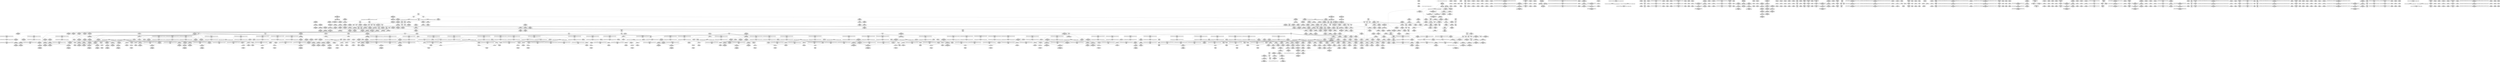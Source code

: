 digraph {
	CE0x40a8c40 [shape=record,shape=Mrecord,label="{CE0x40a8c40|rcu_read_lock:_bb}"]
	CE0x413f030 [shape=record,shape=Mrecord,label="{CE0x413f030|rcu_read_unlock:_tmp12|include/linux/rcupdate.h,933|*SummSource*}"]
	CE0x4110b60 [shape=record,shape=Mrecord,label="{CE0x4110b60|__rcu_read_unlock:_entry|*SummSink*}"]
	CE0x4119b20 [shape=record,shape=Mrecord,label="{CE0x4119b20|_call_void_mcount()_#3|*SummSource*}"]
	CE0x40b1940 [shape=record,shape=Mrecord,label="{CE0x40b1940|get_current:_bb|*SummSink*}"]
	CE0x40a4750 [shape=record,shape=Mrecord,label="{CE0x40a4750|avc_has_perm:_ssid|Function::avc_has_perm&Arg::ssid::}"]
	CE0x40ad7e0 [shape=record,shape=Mrecord,label="{CE0x40ad7e0|i64*_getelementptr_inbounds_(_2_x_i64_,_2_x_i64_*___llvm_gcov_ctr271,_i64_0,_i64_1)|*Constant*}"]
	CE0x40fff90 [shape=record,shape=Mrecord,label="{CE0x40fff90|task_sid:_tobool4|security/selinux/hooks.c,208|*SummSink*}"]
	CE0x40f3f50 [shape=record,shape=Mrecord,label="{CE0x40f3f50|task_sid:_tmp24|security/selinux/hooks.c,208|*SummSource*}"]
	CE0x40f0540 [shape=record,shape=Mrecord,label="{CE0x40f0540|rcu_read_lock:_tobool|include/linux/rcupdate.h,882|*SummSink*}"]
	CE0x4097ae0 [shape=record,shape=Mrecord,label="{CE0x4097ae0|cred_sid:_tmp4|*LoadInst*|security/selinux/hooks.c,196}"]
	CE0x4117c10 [shape=record,shape=Mrecord,label="{CE0x4117c10|rcu_lock_acquire:_tmp1|*SummSink*}"]
	CE0x414de70 [shape=record,shape=Mrecord,label="{CE0x414de70|i32_934|*Constant*|*SummSink*}"]
	CE0x4100570 [shape=record,shape=Mrecord,label="{CE0x4100570|_call_void_mcount()_#3}"]
	CE0x41444b0 [shape=record,shape=Mrecord,label="{CE0x41444b0|rcu_read_unlock:_land.lhs.true}"]
	CE0x4101140 [shape=record,shape=Mrecord,label="{CE0x4101140|rcu_read_unlock:_do.end}"]
	CE0x40fa4d0 [shape=record,shape=Mrecord,label="{CE0x40fa4d0|rcu_read_unlock:_entry}"]
	CE0x4099740 [shape=record,shape=Mrecord,label="{CE0x4099740|i64_7|*Constant*}"]
	CE0x41310a0 [shape=record,shape=Mrecord,label="{CE0x41310a0|__preempt_count_add:_do.end|*SummSink*}"]
	CE0x4101a90 [shape=record,shape=Mrecord,label="{CE0x4101a90|i32_1|*Constant*}"]
	CE0x4144fd0 [shape=record,shape=Mrecord,label="{CE0x4144fd0|rcu_read_lock:_tmp20|include/linux/rcupdate.h,882}"]
	CE0x409a510 [shape=record,shape=Mrecord,label="{CE0x409a510|task_sid:_tmp6|security/selinux/hooks.c,208|*SummSource*}"]
	CE0x413faf0 [shape=record,shape=Mrecord,label="{CE0x413faf0|cred_sid:_security|security/selinux/hooks.c,196|*SummSource*}"]
	CE0x417bf20 [shape=record,shape=Mrecord,label="{CE0x417bf20|__preempt_count_sub:_bb|*SummSource*}"]
	CE0x4189910 [shape=record,shape=Mrecord,label="{CE0x4189910|__rcu_read_unlock:_tmp|*SummSink*}"]
	CE0x4149760 [shape=record,shape=Mrecord,label="{CE0x4149760|rcu_read_lock:_tmp2|*SummSink*}"]
	CE0x418bb40 [shape=record,shape=Mrecord,label="{CE0x418bb40|_call_void_lock_release(%struct.lockdep_map*_%map,_i32_1,_i64_ptrtoint_(i8*_blockaddress(_rcu_lock_release,_%__here)_to_i64))_#10,_!dbg_!27716|include/linux/rcupdate.h,423|*SummSource*}"]
	CE0x410d3e0 [shape=record,shape=Mrecord,label="{CE0x410d3e0|rcu_read_unlock:_tmp20|include/linux/rcupdate.h,933|*SummSink*}"]
	CE0x40b6bf0 [shape=record,shape=Mrecord,label="{CE0x40b6bf0|%struct.common_audit_data*_null|*Constant*|*SummSource*}"]
	CE0x4119830 [shape=record,shape=Mrecord,label="{CE0x4119830|rcu_lock_acquire:___here|*SummSource*}"]
	CE0x414aaa0 [shape=record,shape=Mrecord,label="{CE0x414aaa0|rcu_read_unlock:_call3|include/linux/rcupdate.h,933|*SummSource*}"]
	CE0x4131210 [shape=record,shape=Mrecord,label="{CE0x4131210|__preempt_count_add:_bb}"]
	CE0x4102c40 [shape=record,shape=Mrecord,label="{CE0x4102c40|rcu_read_unlock:_tmp7|include/linux/rcupdate.h,933|*SummSink*}"]
	CE0x418c3a0 [shape=record,shape=Mrecord,label="{CE0x418c3a0|GLOBAL:___preempt_count|Global_var:__preempt_count}"]
	CE0x41a9620 [shape=record,shape=Mrecord,label="{CE0x41a9620|__preempt_count_sub:_tmp5|./arch/x86/include/asm/preempt.h,77}"]
	CE0x40daf20 [shape=record,shape=Mrecord,label="{CE0x40daf20|current_has_perm:_call|security/selinux/hooks.c,1542|*SummSource*}"]
	CE0x4107a30 [shape=record,shape=Mrecord,label="{CE0x4107a30|rcu_read_lock:_tmp5|include/linux/rcupdate.h,882|*SummSource*}"]
	CE0x41252c0 [shape=record,shape=Mrecord,label="{CE0x41252c0|rcu_read_lock:_tmp17|include/linux/rcupdate.h,882|*SummSink*}"]
	CE0x40c2050 [shape=record,shape=Mrecord,label="{CE0x40c2050|i32_(i32,_i32,_i16,_i32,_%struct.common_audit_data*)*_bitcast_(i32_(i32,_i32,_i16,_i32,_%struct.common_audit_data.495*)*_avc_has_perm_to_i32_(i32,_i32,_i16,_i32,_%struct.common_audit_data*)*)|*Constant*|*SummSource*}"]
	CE0x4129490 [shape=record,shape=Mrecord,label="{CE0x4129490|GLOBAL:___llvm_gcov_ctr127|Global_var:__llvm_gcov_ctr127}"]
	CE0x40fd850 [shape=record,shape=Mrecord,label="{CE0x40fd850|rcu_read_lock:_tobool1|include/linux/rcupdate.h,882|*SummSink*}"]
	CE0x40ff4a0 [shape=record,shape=Mrecord,label="{CE0x40ff4a0|task_sid:_real_cred|security/selinux/hooks.c,208}"]
	CE0x40f3dc0 [shape=record,shape=Mrecord,label="{CE0x40f3dc0|i64*_getelementptr_inbounds_(_13_x_i64_,_13_x_i64_*___llvm_gcov_ctr126,_i64_0,_i64_10)|*Constant*|*SummSource*}"]
	CE0x4118f20 [shape=record,shape=Mrecord,label="{CE0x4118f20|rcu_lock_acquire:_bb}"]
	CE0x4098d40 [shape=record,shape=Mrecord,label="{CE0x4098d40|task_sid:_call3|security/selinux/hooks.c,208|*SummSink*}"]
	CE0x41a4220 [shape=record,shape=Mrecord,label="{CE0x41a4220|i64*_getelementptr_inbounds_(_4_x_i64_,_4_x_i64_*___llvm_gcov_ctr135,_i64_0,_i64_0)|*Constant*|*SummSink*}"]
	CE0x418ac40 [shape=record,shape=Mrecord,label="{CE0x418ac40|_call_void___preempt_count_sub(i32_1)_#10,_!dbg_!27715|include/linux/rcupdate.h,244|*SummSink*}"]
	CE0x4142950 [shape=record,shape=Mrecord,label="{CE0x4142950|rcu_read_unlock:_do.body|*SummSink*}"]
	CE0x418f4f0 [shape=record,shape=Mrecord,label="{CE0x418f4f0|i64*_getelementptr_inbounds_(_4_x_i64_,_4_x_i64_*___llvm_gcov_ctr134,_i64_0,_i64_2)|*Constant*}"]
	CE0x40a6060 [shape=record,shape=Mrecord,label="{CE0x40a6060|%struct.task_struct*_(%struct.task_struct**)*_asm_movq_%gs:$_1:P_,$0_,_r,im,_dirflag_,_fpsr_,_flags_}"]
	CE0x40b6cb0 [shape=record,shape=Mrecord,label="{CE0x40b6cb0|selinux_task_create:_bb|*SummSink*}"]
	CE0x413c1b0 [shape=record,shape=Mrecord,label="{CE0x413c1b0|rcu_lock_acquire:_tmp3|*SummSource*}"]
	CE0x40ab620 [shape=record,shape=Mrecord,label="{CE0x40ab620|i1_true|*Constant*}"]
	CE0x408f190 [shape=record,shape=Mrecord,label="{CE0x408f190|selinux_task_create:_tmp2|*SummSink*}"]
	CE0x4176980 [shape=record,shape=Mrecord,label="{CE0x4176980|__rcu_read_lock:_do.body|*SummSource*}"]
	CE0x40998c0 [shape=record,shape=Mrecord,label="{CE0x40998c0|task_sid:_tmp14|security/selinux/hooks.c,208}"]
	CE0x4091d30 [shape=record,shape=Mrecord,label="{CE0x4091d30|get_current:_tmp1}"]
	CE0x40c48e0 [shape=record,shape=Mrecord,label="{CE0x40c48e0|i8*_getelementptr_inbounds_(_25_x_i8_,_25_x_i8_*_.str3,_i32_0,_i32_0)|*Constant*}"]
	CE0x40ac120 [shape=record,shape=Mrecord,label="{CE0x40ac120|current_sid:_tmp6|security/selinux/hooks.c,218}"]
	CE0x409e340 [shape=record,shape=Mrecord,label="{CE0x409e340|i64*_getelementptr_inbounds_(_2_x_i64_,_2_x_i64_*___llvm_gcov_ctr271,_i64_0,_i64_0)|*Constant*|*SummSink*}"]
	CE0x409fcc0 [shape=record,shape=Mrecord,label="{CE0x409fcc0|current_sid:_call|security/selinux/hooks.c,218|*SummSource*}"]
	CE0x40999c0 [shape=record,shape=Mrecord,label="{CE0x40999c0|task_sid:_tmp14|security/selinux/hooks.c,208|*SummSource*}"]
	CE0x409bb00 [shape=record,shape=Mrecord,label="{CE0x409bb00|i64*_getelementptr_inbounds_(_13_x_i64_,_13_x_i64_*___llvm_gcov_ctr126,_i64_0,_i64_8)|*Constant*}"]
	CE0x41aaf30 [shape=record,shape=Mrecord,label="{CE0x41aaf30|_call_void_mcount()_#3}"]
	CE0x412b2c0 [shape=record,shape=Mrecord,label="{CE0x412b2c0|GLOBAL:___preempt_count|Global_var:__preempt_count}"]
	CE0x40ad700 [shape=record,shape=Mrecord,label="{CE0x40ad700|selinux_task_create:_tmp1|*SummSink*}"]
	CE0x4130cb0 [shape=record,shape=Mrecord,label="{CE0x4130cb0|i64*_getelementptr_inbounds_(_4_x_i64_,_4_x_i64_*___llvm_gcov_ctr129,_i64_0,_i64_1)|*Constant*|*SummSink*}"]
	CE0x40f4b20 [shape=record,shape=Mrecord,label="{CE0x40f4b20|i64*_getelementptr_inbounds_(_13_x_i64_,_13_x_i64_*___llvm_gcov_ctr126,_i64_0,_i64_11)|*Constant*}"]
	CE0x40c37c0 [shape=record,shape=Mrecord,label="{CE0x40c37c0|task_sid:_tobool1|security/selinux/hooks.c,208|*SummSource*}"]
	CE0x40bd330 [shape=record,shape=Mrecord,label="{CE0x40bd330|i64*_getelementptr_inbounds_(_4_x_i64_,_4_x_i64_*___llvm_gcov_ctr135,_i64_0,_i64_1)|*Constant*|*SummSource*}"]
	CE0x4127060 [shape=record,shape=Mrecord,label="{CE0x4127060|__rcu_read_lock:_bb}"]
	CE0x40955b0 [shape=record,shape=Mrecord,label="{CE0x40955b0|avc_has_perm:_auditdata|Function::avc_has_perm&Arg::auditdata::}"]
	CE0x40956c0 [shape=record,shape=Mrecord,label="{CE0x40956c0|get_current:_tmp3|*SummSink*}"]
	CE0x409be20 [shape=record,shape=Mrecord,label="{CE0x409be20|i64_4|*Constant*}"]
	CE0x414f900 [shape=record,shape=Mrecord,label="{CE0x414f900|rcu_read_unlock:_tmp17|include/linux/rcupdate.h,933}"]
	CE0x40a9760 [shape=record,shape=Mrecord,label="{CE0x40a9760|cred_sid:_tmp3|*SummSource*}"]
	CE0x40b17e0 [shape=record,shape=Mrecord,label="{CE0x40b17e0|current_has_perm:_perms|Function::current_has_perm&Arg::perms::|*SummSource*}"]
	CE0x40d7450 [shape=record,shape=Mrecord,label="{CE0x40d7450|COLLAPSED:_CMRE:_elem_0::|security/selinux/hooks.c,218}"]
	CE0x4107250 [shape=record,shape=Mrecord,label="{CE0x4107250|i64*_getelementptr_inbounds_(_2_x_i64_,_2_x_i64_*___llvm_gcov_ctr131,_i64_0,_i64_0)|*Constant*|*SummSource*}"]
	CE0x41234f0 [shape=record,shape=Mrecord,label="{CE0x41234f0|rcu_read_lock:_tmp13|include/linux/rcupdate.h,882}"]
	CE0x40c0140 [shape=record,shape=Mrecord,label="{CE0x40c0140|current_sid:_tmp15|security/selinux/hooks.c,218}"]
	CE0x40db720 [shape=record,shape=Mrecord,label="{CE0x40db720|_call_void_mcount()_#3|*SummSource*}"]
	CE0x4130f70 [shape=record,shape=Mrecord,label="{CE0x4130f70|__preempt_count_add:_do.end|*SummSource*}"]
	CE0x40e35e0 [shape=record,shape=Mrecord,label="{CE0x40e35e0|i32_22|*Constant*}"]
	CE0x4186730 [shape=record,shape=Mrecord,label="{CE0x4186730|i64_ptrtoint_(i8*_blockaddress(_rcu_lock_release,_%__here)_to_i64)|*Constant*|*SummSource*}"]
	CE0x40b2510 [shape=record,shape=Mrecord,label="{CE0x40b2510|current_sid:_entry|*SummSink*}"]
	CE0x41038c0 [shape=record,shape=Mrecord,label="{CE0x41038c0|i64_3|*Constant*}"]
	CE0x40dcce0 [shape=record,shape=Mrecord,label="{CE0x40dcce0|i64*_getelementptr_inbounds_(_13_x_i64_,_13_x_i64_*___llvm_gcov_ctr126,_i64_0,_i64_9)|*Constant*|*SummSource*}"]
	CE0x4135d30 [shape=record,shape=Mrecord,label="{CE0x4135d30|rcu_read_unlock:_tobool|include/linux/rcupdate.h,933}"]
	CE0x4113510 [shape=record,shape=Mrecord,label="{CE0x4113510|__rcu_read_lock:_do.body|*SummSink*}"]
	CE0x4122c70 [shape=record,shape=Mrecord,label="{CE0x4122c70|rcu_read_unlock:_tmp9|include/linux/rcupdate.h,933|*SummSource*}"]
	CE0x4124010 [shape=record,shape=Mrecord,label="{CE0x4124010|rcu_read_lock:_tmp15|include/linux/rcupdate.h,882}"]
	CE0x4118a70 [shape=record,shape=Mrecord,label="{CE0x4118a70|i64*_getelementptr_inbounds_(_4_x_i64_,_4_x_i64_*___llvm_gcov_ctr133,_i64_0,_i64_1)|*Constant*}"]
	CE0x40aab40 [shape=record,shape=Mrecord,label="{CE0x40aab40|current_sid:_if.end|*SummSink*}"]
	CE0x40d5d30 [shape=record,shape=Mrecord,label="{CE0x40d5d30|GLOBAL:___llvm_gcov_ctr125|Global_var:__llvm_gcov_ctr125}"]
	CE0x4171e60 [shape=record,shape=Mrecord,label="{CE0x4171e60|__rcu_read_lock:_tmp|*SummSink*}"]
	CE0x414a770 [shape=record,shape=Mrecord,label="{CE0x414a770|rcu_lock_acquire:_tmp}"]
	CE0x408b560 [shape=record,shape=Mrecord,label="{CE0x408b560|current_has_perm:_tmp|*SummSink*}"]
	CE0x40ad600 [shape=record,shape=Mrecord,label="{CE0x40ad600|i32_1|*Constant*|*SummSink*}"]
	CE0x40d5e90 [shape=record,shape=Mrecord,label="{CE0x40d5e90|GLOBAL:___llvm_gcov_ctr125|Global_var:__llvm_gcov_ctr125|*SummSource*}"]
	CE0x413a1d0 [shape=record,shape=Mrecord,label="{CE0x413a1d0|rcu_lock_acquire:_tmp|*SummSink*}"]
	CE0x40f11c0 [shape=record,shape=Mrecord,label="{CE0x40f11c0|rcu_read_lock:_do.body|*SummSink*}"]
	CE0x4110130 [shape=record,shape=Mrecord,label="{CE0x4110130|_call_void___rcu_read_unlock()_#10,_!dbg_!27734|include/linux/rcupdate.h,937|*SummSink*}"]
	CE0x4176660 [shape=record,shape=Mrecord,label="{CE0x4176660|i64*_getelementptr_inbounds_(_4_x_i64_,_4_x_i64_*___llvm_gcov_ctr134,_i64_0,_i64_2)|*Constant*|*SummSource*}"]
	CE0x41401c0 [shape=record,shape=Mrecord,label="{CE0x41401c0|rcu_read_lock:_if.end|*SummSink*}"]
	CE0x4175400 [shape=record,shape=Mrecord,label="{CE0x4175400|i64*_getelementptr_inbounds_(_4_x_i64_,_4_x_i64_*___llvm_gcov_ctr130,_i64_0,_i64_2)|*Constant*|*SummSource*}"]
	CE0x414a970 [shape=record,shape=Mrecord,label="{CE0x414a970|rcu_read_unlock:_call3|include/linux/rcupdate.h,933}"]
	CE0x40c01b0 [shape=record,shape=Mrecord,label="{CE0x40c01b0|current_sid:_tmp15|security/selinux/hooks.c,218|*SummSource*}"]
	CE0x4133420 [shape=record,shape=Mrecord,label="{CE0x4133420|rcu_read_unlock:_tmp6|include/linux/rcupdate.h,933}"]
	CE0x40a96f0 [shape=record,shape=Mrecord,label="{CE0x40a96f0|cred_sid:_tmp3}"]
	CE0x40a6170 [shape=record,shape=Mrecord,label="{CE0x40a6170|%struct.task_struct*_(%struct.task_struct**)*_asm_movq_%gs:$_1:P_,$0_,_r,im,_dirflag_,_fpsr_,_flags_|*SummSource*}"]
	CE0x413b360 [shape=record,shape=Mrecord,label="{CE0x413b360|rcu_read_unlock:_tmp15|include/linux/rcupdate.h,933|*SummSink*}"]
	CE0x4100ff0 [shape=record,shape=Mrecord,label="{CE0x4100ff0|rcu_read_unlock:_land.lhs.true2|*SummSink*}"]
	CE0x40e1fa0 [shape=record,shape=Mrecord,label="{CE0x40e1fa0|i8*_getelementptr_inbounds_(_42_x_i8_,_42_x_i8_*_.str46,_i32_0,_i32_0)|*Constant*|*SummSource*}"]
	CE0x4143ec0 [shape=record,shape=Mrecord,label="{CE0x4143ec0|rcu_lock_acquire:_tmp2}"]
	CE0x4126bb0 [shape=record,shape=Mrecord,label="{CE0x4126bb0|_ret_void,_!dbg_!27720|./arch/x86/include/asm/preempt.h,78}"]
	CE0x414fe40 [shape=record,shape=Mrecord,label="{CE0x414fe40|rcu_read_unlock:_tmp18|include/linux/rcupdate.h,933}"]
	CE0x4106550 [shape=record,shape=Mrecord,label="{CE0x4106550|GLOBAL:___llvm_gcov_ctr126|Global_var:__llvm_gcov_ctr126}"]
	CE0x408e510 [shape=record,shape=Mrecord,label="{CE0x408e510|selinux_task_create:_bb|*SummSource*}"]
	CE0x40f1100 [shape=record,shape=Mrecord,label="{CE0x40f1100|rcu_read_lock:_do.body|*SummSource*}"]
	CE0x4112a10 [shape=record,shape=Mrecord,label="{CE0x4112a10|rcu_lock_acquire:_tmp4|include/linux/rcupdate.h,418|*SummSource*}"]
	CE0x4094920 [shape=record,shape=Mrecord,label="{CE0x4094920|i16_2|*Constant*}"]
	CE0x41447b0 [shape=record,shape=Mrecord,label="{CE0x41447b0|cred_sid:_tmp}"]
	CE0x40b6290 [shape=record,shape=Mrecord,label="{CE0x40b6290|GLOBAL:_current_has_perm|*Constant*}"]
	CE0x40b2820 [shape=record,shape=Mrecord,label="{CE0x40b2820|i64*_getelementptr_inbounds_(_2_x_i64_,_2_x_i64_*___llvm_gcov_ctr136,_i64_0,_i64_1)|*Constant*|*SummSink*}"]
	CE0x41aa4e0 [shape=record,shape=Mrecord,label="{CE0x41aa4e0|__preempt_count_add:_tmp5|./arch/x86/include/asm/preempt.h,72|*SummSink*}"]
	CE0x40daca0 [shape=record,shape=Mrecord,label="{CE0x40daca0|current_sid:_tmp11|security/selinux/hooks.c,218|*SummSink*}"]
	CE0x4171ef0 [shape=record,shape=Mrecord,label="{CE0x4171ef0|__rcu_read_lock:_tmp1|*SummSink*}"]
	CE0x409be90 [shape=record,shape=Mrecord,label="{CE0x409be90|i64_4|*Constant*|*SummSource*}"]
	CE0x4171780 [shape=record,shape=Mrecord,label="{CE0x4171780|__preempt_count_sub:_sub|./arch/x86/include/asm/preempt.h,77|*SummSource*}"]
	CE0x40c0cb0 [shape=record,shape=Mrecord,label="{CE0x40c0cb0|get_current:_tmp4|./arch/x86/include/asm/current.h,14|*SummSink*}"]
	CE0x40c1b00 [shape=record,shape=Mrecord,label="{CE0x40c1b00|task_sid:_entry|*SummSink*}"]
	CE0x40be950 [shape=record,shape=Mrecord,label="{CE0x40be950|GLOBAL:_rcu_lock_map|Global_var:rcu_lock_map}"]
	CE0x41190f0 [shape=record,shape=Mrecord,label="{CE0x41190f0|i64*_getelementptr_inbounds_(_4_x_i64_,_4_x_i64_*___llvm_gcov_ctr128,_i64_0,_i64_1)|*Constant*|*SummSink*}"]
	CE0x40b1480 [shape=record,shape=Mrecord,label="{CE0x40b1480|i64_3|*Constant*|*SummSource*}"]
	CE0x4095df0 [shape=record,shape=Mrecord,label="{CE0x4095df0|i64_0|*Constant*|*SummSource*}"]
	CE0x4092c40 [shape=record,shape=Mrecord,label="{CE0x4092c40|task_sid:_do.end6}"]
	CE0x40c6900 [shape=record,shape=Mrecord,label="{CE0x40c6900|task_sid:_entry}"]
	CE0x4095020 [shape=record,shape=Mrecord,label="{CE0x4095020|%struct.common_audit_data*_null|*Constant*}"]
	CE0x4105970 [shape=record,shape=Mrecord,label="{CE0x4105970|_call_void_mcount()_#3|*SummSource*}"]
	CE0x41aac40 [shape=record,shape=Mrecord,label="{CE0x41aac40|__preempt_count_add:_tmp3|*SummSource*}"]
	CE0x4129730 [shape=record,shape=Mrecord,label="{CE0x4129730|GLOBAL:___llvm_gcov_ctr127|Global_var:__llvm_gcov_ctr127|*SummSink*}"]
	CE0x4122470 [shape=record,shape=Mrecord,label="{CE0x4122470|rcu_read_lock:_call3|include/linux/rcupdate.h,882|*SummSource*}"]
	CE0x414ac10 [shape=record,shape=Mrecord,label="{CE0x414ac10|rcu_read_unlock:_call3|include/linux/rcupdate.h,933|*SummSink*}"]
	CE0x4123380 [shape=record,shape=Mrecord,label="{CE0x4123380|i64_7|*Constant*}"]
	CE0x40e2bc0 [shape=record,shape=Mrecord,label="{CE0x40e2bc0|current_sid:_cred|security/selinux/hooks.c,218}"]
	CE0x40928a0 [shape=record,shape=Mrecord,label="{CE0x40928a0|COLLAPSED:_GCMRE___llvm_gcov_ctr125_internal_global_11_x_i64_zeroinitializer:_elem_0:default:}"]
	CE0x40c6670 [shape=record,shape=Mrecord,label="{CE0x40c6670|current_has_perm:_call1|security/selinux/hooks.c,1543}"]
	CE0x4094340 [shape=record,shape=Mrecord,label="{CE0x4094340|avc_has_perm:_ssid|Function::avc_has_perm&Arg::ssid::|*SummSink*}"]
	CE0x408bd90 [shape=record,shape=Mrecord,label="{CE0x408bd90|i64*_getelementptr_inbounds_(_2_x_i64_,_2_x_i64_*___llvm_gcov_ctr136,_i64_0,_i64_0)|*Constant*}"]
	CE0x4119790 [shape=record,shape=Mrecord,label="{CE0x4119790|rcu_lock_acquire:___here}"]
	CE0x40b5980 [shape=record,shape=Mrecord,label="{CE0x40b5980|_ret_i32_%call1,_!dbg_!27714|security/selinux/hooks.c,3450|*SummSource*}"]
	CE0x41720e0 [shape=record,shape=Mrecord,label="{CE0x41720e0|_call_void_mcount()_#3}"]
	CE0x40bef00 [shape=record,shape=Mrecord,label="{CE0x40bef00|rcu_read_lock:_tmp1|*SummSink*}"]
	CE0x40c1860 [shape=record,shape=Mrecord,label="{CE0x40c1860|current_has_perm:_call2|security/selinux/hooks.c,1544|*SummSink*}"]
	CE0x40d7740 [shape=record,shape=Mrecord,label="{CE0x40d7740|current_sid:_tmp22|security/selinux/hooks.c,218|*SummSource*}"]
	CE0x4172d00 [shape=record,shape=Mrecord,label="{CE0x4172d00|_call_void_mcount()_#3|*SummSource*}"]
	CE0x40afca0 [shape=record,shape=Mrecord,label="{CE0x40afca0|GLOBAL:___llvm_gcov_ctr125|Global_var:__llvm_gcov_ctr125|*SummSink*}"]
	CE0x40ad770 [shape=record,shape=Mrecord,label="{CE0x40ad770|selinux_task_create:_tmp2}"]
	CE0x409edf0 [shape=record,shape=Mrecord,label="{CE0x409edf0|selinux_task_create:_call|security/selinux/hooks.c,3450|*SummSource*}"]
	CE0x40a5220 [shape=record,shape=Mrecord,label="{CE0x40a5220|_ret_i32_%call7,_!dbg_!27749|security/selinux/hooks.c,210}"]
	CE0x4143fa0 [shape=record,shape=Mrecord,label="{CE0x4143fa0|rcu_lock_acquire:_tmp2|*SummSink*}"]
	CE0x4174d50 [shape=record,shape=Mrecord,label="{CE0x4174d50|__rcu_read_unlock:_bb|*SummSource*}"]
	CE0x40a4f90 [shape=record,shape=Mrecord,label="{CE0x40a4f90|i8*_getelementptr_inbounds_(_25_x_i8_,_25_x_i8_*_.str3,_i32_0,_i32_0)|*Constant*|*SummSink*}"]
	CE0x40f52a0 [shape=record,shape=Mrecord,label="{CE0x40f52a0|task_sid:_tmp25|security/selinux/hooks.c,208|*SummSource*}"]
	CE0x4149180 [shape=record,shape=Mrecord,label="{CE0x4149180|rcu_lock_acquire:_entry}"]
	CE0x4092ec0 [shape=record,shape=Mrecord,label="{CE0x4092ec0|current_sid:_land.lhs.true|*SummSource*}"]
	CE0x40ad4b0 [shape=record,shape=Mrecord,label="{CE0x40ad4b0|i32_1|*Constant*|*SummSource*}"]
	CE0x411d0a0 [shape=record,shape=Mrecord,label="{CE0x411d0a0|__rcu_read_lock:_tmp4|include/linux/rcupdate.h,239|*SummSource*}"]
	CE0x41aaff0 [shape=record,shape=Mrecord,label="{CE0x41aaff0|_call_void_mcount()_#3|*SummSource*}"]
	CE0x40bad20 [shape=record,shape=Mrecord,label="{CE0x40bad20|i32_218|*Constant*}"]
	CE0x40df740 [shape=record,shape=Mrecord,label="{CE0x40df740|rcu_read_lock:_tmp22|include/linux/rcupdate.h,884|*SummSink*}"]
	CE0x40a5ef0 [shape=record,shape=Mrecord,label="{CE0x40a5ef0|i64*_getelementptr_inbounds_(_2_x_i64_,_2_x_i64_*___llvm_gcov_ctr136,_i64_0,_i64_0)|*Constant*|*SummSource*}"]
	CE0x4096800 [shape=record,shape=Mrecord,label="{CE0x4096800|task_sid:_land.lhs.true2}"]
	CE0x4144c10 [shape=record,shape=Mrecord,label="{CE0x4144c10|rcu_read_lock:_tmp19|include/linux/rcupdate.h,882|*SummSource*}"]
	CE0x410f7e0 [shape=record,shape=Mrecord,label="{CE0x410f7e0|rcu_lock_release:_map|Function::rcu_lock_release&Arg::map::}"]
	CE0x40c75d0 [shape=record,shape=Mrecord,label="{CE0x40c75d0|i64*_getelementptr_inbounds_(_11_x_i64_,_11_x_i64_*___llvm_gcov_ctr125,_i64_0,_i64_0)|*Constant*|*SummSource*}"]
	CE0x409e410 [shape=record,shape=Mrecord,label="{CE0x409e410|get_current:_tmp1|*SummSource*}"]
	CE0x4174f80 [shape=record,shape=Mrecord,label="{CE0x4174f80|__rcu_read_unlock:_tmp2|*SummSource*}"]
	CE0x40f3860 [shape=record,shape=Mrecord,label="{CE0x40f3860|task_sid:_tmp22|security/selinux/hooks.c,208}"]
	CE0x40f6e20 [shape=record,shape=Mrecord,label="{CE0x40f6e20|GLOBAL:_cred_sid|*Constant*}"]
	CE0x40c0fa0 [shape=record,shape=Mrecord,label="{CE0x40c0fa0|get_current:_tmp}"]
	CE0x413da20 [shape=record,shape=Mrecord,label="{CE0x413da20|i64*_getelementptr_inbounds_(_11_x_i64_,_11_x_i64_*___llvm_gcov_ctr132,_i64_0,_i64_0)|*Constant*|*SummSource*}"]
	CE0x410f040 [shape=record,shape=Mrecord,label="{CE0x410f040|GLOBAL:_rcu_lock_release|*Constant*|*SummSink*}"]
	CE0x413b5a0 [shape=record,shape=Mrecord,label="{CE0x413b5a0|rcu_read_unlock:_tmp16|include/linux/rcupdate.h,933}"]
	CE0x40ff1a0 [shape=record,shape=Mrecord,label="{CE0x40ff1a0|cred_sid:_tmp6|security/selinux/hooks.c,197|*SummSource*}"]
	CE0x40fda00 [shape=record,shape=Mrecord,label="{CE0x40fda00|task_sid:_if.end|*SummSink*}"]
	CE0x413e000 [shape=record,shape=Mrecord,label="{CE0x413e000|GLOBAL:___preempt_count_add|*Constant*|*SummSink*}"]
	CE0x40fb450 [shape=record,shape=Mrecord,label="{CE0x40fb450|_ret_void,_!dbg_!27735|include/linux/rcupdate.h,884}"]
	CE0x4146cc0 [shape=record,shape=Mrecord,label="{CE0x4146cc0|i64_1|*Constant*}"]
	CE0x40a1500 [shape=record,shape=Mrecord,label="{CE0x40a1500|selinux_task_create:_entry|*SummSource*}"]
	CE0x410dcc0 [shape=record,shape=Mrecord,label="{CE0x410dcc0|i64*_getelementptr_inbounds_(_11_x_i64_,_11_x_i64_*___llvm_gcov_ctr132,_i64_0,_i64_10)|*Constant*|*SummSink*}"]
	CE0x40db1f0 [shape=record,shape=Mrecord,label="{CE0x40db1f0|GLOBAL:_current_sid|*Constant*|*SummSource*}"]
	CE0x410a760 [shape=record,shape=Mrecord,label="{CE0x410a760|i8*_undef|*Constant*}"]
	CE0x4142470 [shape=record,shape=Mrecord,label="{CE0x4142470|_call_void_asm_sideeffect_,_memory_,_dirflag_,_fpsr_,_flags_()_#3,_!dbg_!27714,_!srcloc_!27715|include/linux/rcupdate.h,239}"]
	CE0x4097d40 [shape=record,shape=Mrecord,label="{CE0x4097d40|cred_sid:_tmp4|*LoadInst*|security/selinux/hooks.c,196|*SummSink*}"]
	CE0x40e4b30 [shape=record,shape=Mrecord,label="{CE0x40e4b30|0:_i32,_4:_i32,_8:_i32,_12:_i32,_:_CMRE_4,8_|*MultipleSource*|security/selinux/hooks.c,218|security/selinux/hooks.c,218|security/selinux/hooks.c,220}"]
	CE0x40a4d00 [shape=record,shape=Mrecord,label="{CE0x40a4d00|_call_void_lockdep_rcu_suspicious(i8*_getelementptr_inbounds_(_25_x_i8_,_25_x_i8_*_.str3,_i32_0,_i32_0),_i32_218,_i8*_getelementptr_inbounds_(_45_x_i8_,_45_x_i8_*_.str12,_i32_0,_i32_0))_#10,_!dbg_!27727|security/selinux/hooks.c,218|*SummSource*}"]
	CE0x411c3c0 [shape=record,shape=Mrecord,label="{CE0x411c3c0|__preempt_count_add:_tmp2}"]
	CE0x4091070 [shape=record,shape=Mrecord,label="{CE0x4091070|i64_5|*Constant*|*SummSource*}"]
	CE0x40df5b0 [shape=record,shape=Mrecord,label="{CE0x40df5b0|i64*_getelementptr_inbounds_(_11_x_i64_,_11_x_i64_*___llvm_gcov_ctr127,_i64_0,_i64_10)|*Constant*|*SummSource*}"]
	CE0x40bc8b0 [shape=record,shape=Mrecord,label="{CE0x40bc8b0|__preempt_count_sub:_tmp6|./arch/x86/include/asm/preempt.h,78|*SummSink*}"]
	CE0x41009d0 [shape=record,shape=Mrecord,label="{CE0x41009d0|rcu_read_unlock:_if.then|*SummSource*}"]
	CE0x40c1d20 [shape=record,shape=Mrecord,label="{CE0x40c1d20|current_has_perm:_call2|security/selinux/hooks.c,1544}"]
	CE0x40f62d0 [shape=record,shape=Mrecord,label="{CE0x40f62d0|task_sid:_tmp27|security/selinux/hooks.c,208|*SummSource*}"]
	CE0x410c910 [shape=record,shape=Mrecord,label="{CE0x410c910|task_sid:_tmp16|security/selinux/hooks.c,208}"]
	CE0x40fbba0 [shape=record,shape=Mrecord,label="{CE0x40fbba0|task_sid:_tmp|*SummSource*}"]
	CE0x4149600 [shape=record,shape=Mrecord,label="{CE0x4149600|GLOBAL:_rcu_read_unlock.__warned|Global_var:rcu_read_unlock.__warned}"]
	CE0x417c9e0 [shape=record,shape=Mrecord,label="{CE0x417c9e0|__rcu_read_unlock:_tmp6|include/linux/rcupdate.h,245}"]
	CE0x40dd050 [shape=record,shape=Mrecord,label="{CE0x40dd050|current_sid:_tmp20|security/selinux/hooks.c,218}"]
	CE0x418fc70 [shape=record,shape=Mrecord,label="{CE0x418fc70|__preempt_count_sub:_do.body}"]
	CE0x4140d30 [shape=record,shape=Mrecord,label="{CE0x4140d30|__rcu_read_unlock:_tmp1|*SummSource*}"]
	CE0x4145af0 [shape=record,shape=Mrecord,label="{CE0x4145af0|rcu_lock_acquire:_entry|*SummSink*}"]
	CE0x40dd790 [shape=record,shape=Mrecord,label="{CE0x40dd790|get_current:_entry}"]
	CE0x418f9f0 [shape=record,shape=Mrecord,label="{CE0x418f9f0|__preempt_count_sub:_do.body|*SummSource*}"]
	CE0x40c2d60 [shape=record,shape=Mrecord,label="{CE0x40c2d60|rcu_read_lock:_if.end}"]
	CE0x4147f60 [shape=record,shape=Mrecord,label="{CE0x4147f60|rcu_read_unlock:_tmp5|include/linux/rcupdate.h,933}"]
	CE0x408c940 [shape=record,shape=Mrecord,label="{CE0x408c940|COLLAPSED:_GCMRE_current_task_external_global_%struct.task_struct*:_elem_0:default:}"]
	CE0x40fdb50 [shape=record,shape=Mrecord,label="{CE0x40fdb50|i64*_getelementptr_inbounds_(_13_x_i64_,_13_x_i64_*___llvm_gcov_ctr126,_i64_0,_i64_0)|*Constant*}"]
	CE0x414f490 [shape=record,shape=Mrecord,label="{CE0x414f490|rcu_read_unlock:_tmp20|include/linux/rcupdate.h,933}"]
	CE0x418bad0 [shape=record,shape=Mrecord,label="{CE0x418bad0|GLOBAL:_lock_release|*Constant*}"]
	CE0x4100150 [shape=record,shape=Mrecord,label="{CE0x4100150|i64_6|*Constant*}"]
	CE0x41178c0 [shape=record,shape=Mrecord,label="{CE0x41178c0|i64*_getelementptr_inbounds_(_4_x_i64_,_4_x_i64_*___llvm_gcov_ctr130,_i64_0,_i64_1)|*Constant*|*SummSink*}"]
	CE0x40a6b20 [shape=record,shape=Mrecord,label="{CE0x40a6b20|task_sid:_tmp7|security/selinux/hooks.c,208|*SummSource*}"]
	CE0x4104670 [shape=record,shape=Mrecord,label="{CE0x4104670|task_sid:_bb|*SummSink*}"]
	CE0x40f3af0 [shape=record,shape=Mrecord,label="{CE0x40f3af0|i64*_getelementptr_inbounds_(_13_x_i64_,_13_x_i64_*___llvm_gcov_ctr126,_i64_0,_i64_10)|*Constant*}"]
	CE0x4097280 [shape=record,shape=Mrecord,label="{CE0x4097280|i64*_getelementptr_inbounds_(_11_x_i64_,_11_x_i64_*___llvm_gcov_ctr125,_i64_0,_i64_9)|*Constant*}"]
	CE0x411cf80 [shape=record,shape=Mrecord,label="{CE0x411cf80|rcu_lock_release:___here|*SummSink*}"]
	CE0x40f72f0 [shape=record,shape=Mrecord,label="{CE0x40f72f0|cred_sid:_entry|*SummSink*}"]
	CE0x4141030 [shape=record,shape=Mrecord,label="{CE0x4141030|rcu_read_unlock:_tmp3|*SummSink*}"]
	CE0x41747c0 [shape=record,shape=Mrecord,label="{CE0x41747c0|rcu_lock_release:_tmp7|*SummSource*}"]
	CE0x40b0f00 [shape=record,shape=Mrecord,label="{CE0x40b0f00|_call_void_mcount()_#3|*SummSource*}"]
	CE0x4140ea0 [shape=record,shape=Mrecord,label="{CE0x4140ea0|rcu_read_unlock:_tmp3}"]
	CE0x4132d70 [shape=record,shape=Mrecord,label="{CE0x4132d70|__preempt_count_sub:_tmp7|./arch/x86/include/asm/preempt.h,78}"]
	CE0x41467f0 [shape=record,shape=Mrecord,label="{CE0x41467f0|rcu_lock_acquire:_map|Function::rcu_lock_acquire&Arg::map::|*SummSink*}"]
	CE0x408ed40 [shape=record,shape=Mrecord,label="{CE0x408ed40|selinux_task_create:_tmp3|*SummSource*}"]
	CE0x412b1f0 [shape=record,shape=Mrecord,label="{CE0x412b1f0|__rcu_read_unlock:_tmp5|include/linux/rcupdate.h,244|*SummSink*}"]
	CE0x40c3490 [shape=record,shape=Mrecord,label="{CE0x40c3490|0:_i8,_:_GCMR_task_sid.__warned_internal_global_i8_0,_section_.data.unlikely_,_align_1:_elem_0:default:}"]
	CE0x410dda0 [shape=record,shape=Mrecord,label="{CE0x410dda0|rcu_read_unlock:_tmp21|include/linux/rcupdate.h,935|*SummSink*}"]
	CE0x4150e50 [shape=record,shape=Mrecord,label="{CE0x4150e50|__preempt_count_sub:_val|Function::__preempt_count_sub&Arg::val::|*SummSource*}"]
	CE0x4190600 [shape=record,shape=Mrecord,label="{CE0x4190600|i64*_getelementptr_inbounds_(_4_x_i64_,_4_x_i64_*___llvm_gcov_ctr129,_i64_0,_i64_0)|*Constant*|*SummSink*}"]
	CE0x4118510 [shape=record,shape=Mrecord,label="{CE0x4118510|__preempt_count_sub:_entry}"]
	CE0x410df20 [shape=record,shape=Mrecord,label="{CE0x410df20|rcu_read_unlock:_tmp22|include/linux/rcupdate.h,935|*SummSink*}"]
	CE0x40a4c90 [shape=record,shape=Mrecord,label="{CE0x40a4c90|_call_void_lockdep_rcu_suspicious(i8*_getelementptr_inbounds_(_25_x_i8_,_25_x_i8_*_.str3,_i32_0,_i32_0),_i32_218,_i8*_getelementptr_inbounds_(_45_x_i8_,_45_x_i8_*_.str12,_i32_0,_i32_0))_#10,_!dbg_!27727|security/selinux/hooks.c,218}"]
	CE0x4141af0 [shape=record,shape=Mrecord,label="{CE0x4141af0|_call_void_asm_sideeffect_,_memory_,_dirflag_,_fpsr_,_flags_()_#3,_!dbg_!27714,_!srcloc_!27715|include/linux/rcupdate.h,239|*SummSink*}"]
	CE0x40e2c30 [shape=record,shape=Mrecord,label="{CE0x40e2c30|current_sid:_sid|security/selinux/hooks.c,220|*SummSink*}"]
	CE0x4148c50 [shape=record,shape=Mrecord,label="{CE0x4148c50|__rcu_read_lock:_tmp4|include/linux/rcupdate.h,239|*SummSink*}"]
	CE0x40c16f0 [shape=record,shape=Mrecord,label="{CE0x40c16f0|GLOBAL:_task_sid|*Constant*|*SummSink*}"]
	CE0x40a8970 [shape=record,shape=Mrecord,label="{CE0x40a8970|_call_void_lockdep_rcu_suspicious(i8*_getelementptr_inbounds_(_25_x_i8_,_25_x_i8_*_.str3,_i32_0,_i32_0),_i32_208,_i8*_getelementptr_inbounds_(_41_x_i8_,_41_x_i8_*_.str44,_i32_0,_i32_0))_#10,_!dbg_!27732|security/selinux/hooks.c,208|*SummSink*}"]
	CE0x41a4290 [shape=record,shape=Mrecord,label="{CE0x41a4290|__preempt_count_sub:_do.end}"]
	CE0x410dd30 [shape=record,shape=Mrecord,label="{CE0x410dd30|rcu_read_unlock:_tmp21|include/linux/rcupdate.h,935|*SummSource*}"]
	CE0x40c6f30 [shape=record,shape=Mrecord,label="{CE0x40c6f30|get_current:_tmp|*SummSource*}"]
	CE0x4143580 [shape=record,shape=Mrecord,label="{CE0x4143580|0:_i8,_:_GCMR_rcu_read_unlock.__warned_internal_global_i8_0,_section_.data.unlikely_,_align_1:_elem_0:default:}"]
	CE0x418a7a0 [shape=record,shape=Mrecord,label="{CE0x418a7a0|_call_void_asm_addl_$1,_%gs:$0_,_*m,ri,*m,_dirflag_,_fpsr_,_flags_(i32*___preempt_count,_i32_%val,_i32*___preempt_count)_#3,_!dbg_!27714,_!srcloc_!27717|./arch/x86/include/asm/preempt.h,72|*SummSource*}"]
	CE0x40fc210 [shape=record,shape=Mrecord,label="{CE0x40fc210|GLOBAL:_rcu_read_lock|*Constant*|*SummSink*}"]
	CE0x41071e0 [shape=record,shape=Mrecord,label="{CE0x41071e0|i64*_getelementptr_inbounds_(_2_x_i64_,_2_x_i64_*___llvm_gcov_ctr131,_i64_0,_i64_0)|*Constant*}"]
	CE0x4105dd0 [shape=record,shape=Mrecord,label="{CE0x4105dd0|task_sid:_do.body|*SummSink*}"]
	CE0x4090b80 [shape=record,shape=Mrecord,label="{CE0x4090b80|current_sid:_tobool1|security/selinux/hooks.c,218|*SummSource*}"]
	CE0x41416b0 [shape=record,shape=Mrecord,label="{CE0x41416b0|rcu_read_unlock:_tmp5|include/linux/rcupdate.h,933|*SummSource*}"]
	CE0x4104f50 [shape=record,shape=Mrecord,label="{CE0x4104f50|task_sid:_if.then|*SummSink*}"]
	CE0x41177a0 [shape=record,shape=Mrecord,label="{CE0x41177a0|i64*_getelementptr_inbounds_(_4_x_i64_,_4_x_i64_*___llvm_gcov_ctr128,_i64_0,_i64_1)|*Constant*|*SummSource*}"]
	CE0x418f600 [shape=record,shape=Mrecord,label="{CE0x418f600|__rcu_read_unlock:_tmp3}"]
	CE0x4101d40 [shape=record,shape=Mrecord,label="{CE0x4101d40|_call_void_mcount()_#3|*SummSink*}"]
	CE0x409bd20 [shape=record,shape=Mrecord,label="{CE0x409bd20|i64_5|*Constant*|*SummSink*}"]
	CE0x40c13b0 [shape=record,shape=Mrecord,label="{CE0x40c13b0|current_has_perm:_bb|*SummSource*}"]
	CE0x4149eb0 [shape=record,shape=Mrecord,label="{CE0x4149eb0|i64*_getelementptr_inbounds_(_11_x_i64_,_11_x_i64_*___llvm_gcov_ctr127,_i64_0,_i64_0)|*Constant*|*SummSink*}"]
	CE0x40f4270 [shape=record,shape=Mrecord,label="{CE0x40f4270|task_sid:_tmp23|security/selinux/hooks.c,208|*SummSource*}"]
	CE0x4123d00 [shape=record,shape=Mrecord,label="{CE0x4123d00|rcu_read_lock:_tmp14|include/linux/rcupdate.h,882|*SummSink*}"]
	CE0x40d7840 [shape=record,shape=Mrecord,label="{CE0x40d7840|current_sid:_tmp22|security/selinux/hooks.c,218|*SummSink*}"]
	CE0x414dbb0 [shape=record,shape=Mrecord,label="{CE0x414dbb0|i32_934|*Constant*|*SummSource*}"]
	CE0x40be6e0 [shape=record,shape=Mrecord,label="{CE0x40be6e0|_ret_void,_!dbg_!27717|include/linux/rcupdate.h,419|*SummSink*}"]
	CE0x4149490 [shape=record,shape=Mrecord,label="{CE0x4149490|rcu_read_unlock:_tmp4|include/linux/rcupdate.h,933|*SummSink*}"]
	CE0x40dce60 [shape=record,shape=Mrecord,label="{CE0x40dce60|current_sid:_tmp19|security/selinux/hooks.c,218|*SummSink*}"]
	CE0x40c47e0 [shape=record,shape=Mrecord,label="{CE0x40c47e0|GLOBAL:_lockdep_rcu_suspicious|*Constant*|*SummSink*}"]
	CE0x40a9170 [shape=record,shape=Mrecord,label="{CE0x40a9170|i32_77|*Constant*|*SummSink*}"]
	CE0x40daa00 [shape=record,shape=Mrecord,label="{CE0x40daa00|current_sid:_tmp11|security/selinux/hooks.c,218}"]
	CE0x4172270 [shape=record,shape=Mrecord,label="{CE0x4172270|_call_void_mcount()_#3|*SummSink*}"]
	CE0x4098820 [shape=record,shape=Mrecord,label="{CE0x4098820|task_sid:_tmp13|security/selinux/hooks.c,208|*SummSink*}"]
	CE0x412ff40 [shape=record,shape=Mrecord,label="{CE0x412ff40|__rcu_read_unlock:_tmp4|include/linux/rcupdate.h,244|*SummSource*}"]
	CE0x4189120 [shape=record,shape=Mrecord,label="{CE0x4189120|__rcu_read_lock:_tmp}"]
	CE0x413aaa0 [shape=record,shape=Mrecord,label="{CE0x413aaa0|i64*_getelementptr_inbounds_(_4_x_i64_,_4_x_i64_*___llvm_gcov_ctr130,_i64_0,_i64_0)|*Constant*|*SummSink*}"]
	CE0x4118580 [shape=record,shape=Mrecord,label="{CE0x4118580|__preempt_count_sub:_val|Function::__preempt_count_sub&Arg::val::|*SummSink*}"]
	CE0x409bf60 [shape=record,shape=Mrecord,label="{CE0x409bf60|i64_4|*Constant*|*SummSink*}"]
	CE0x409b5e0 [shape=record,shape=Mrecord,label="{CE0x409b5e0|task_sid:_tmp17|security/selinux/hooks.c,208}"]
	CE0x412a8b0 [shape=record,shape=Mrecord,label="{CE0x412a8b0|i64_4|*Constant*}"]
	CE0x412fed0 [shape=record,shape=Mrecord,label="{CE0x412fed0|__rcu_read_unlock:_tmp4|include/linux/rcupdate.h,244}"]
	CE0x40f1290 [shape=record,shape=Mrecord,label="{CE0x40f1290|rcu_read_lock:_land.lhs.true2}"]
	CE0x40b2430 [shape=record,shape=Mrecord,label="{CE0x40b2430|current_sid:_entry|*SummSource*}"]
	CE0x40f7210 [shape=record,shape=Mrecord,label="{CE0x40f7210|cred_sid:_entry|*SummSource*}"]
	CE0x41865d0 [shape=record,shape=Mrecord,label="{CE0x41865d0|i64_ptrtoint_(i8*_blockaddress(_rcu_lock_release,_%__here)_to_i64)|*Constant*}"]
	CE0x40b70d0 [shape=record,shape=Mrecord,label="{CE0x40b70d0|get_current:_tmp}"]
	CE0x40e42d0 [shape=record,shape=Mrecord,label="{CE0x40e42d0|i32_1|*Constant*}"]
	CE0x4098ab0 [shape=record,shape=Mrecord,label="{CE0x4098ab0|task_sid:_call3|security/selinux/hooks.c,208}"]
	CE0x40bf740 [shape=record,shape=Mrecord,label="{CE0x40bf740|GLOBAL:_rcu_read_lock.__warned|Global_var:rcu_read_lock.__warned|*SummSource*}"]
	CE0x40a6630 [shape=record,shape=Mrecord,label="{CE0x40a6630|i64*_getelementptr_inbounds_(_4_x_i64_,_4_x_i64_*___llvm_gcov_ctr128,_i64_0,_i64_2)|*Constant*|*SummSink*}"]
	CE0x409a980 [shape=record,shape=Mrecord,label="{CE0x409a980|rcu_read_lock:_do.end|*SummSink*}"]
	CE0x4129290 [shape=record,shape=Mrecord,label="{CE0x4129290|rcu_read_lock:_tmp2}"]
	CE0x4136550 [shape=record,shape=Mrecord,label="{CE0x4136550|rcu_read_unlock:_land.lhs.true2}"]
	CE0x40f77e0 [shape=record,shape=Mrecord,label="{CE0x40f77e0|_ret_i32_%tmp6,_!dbg_!27716|security/selinux/hooks.c,197}"]
	CE0x417c770 [shape=record,shape=Mrecord,label="{CE0x417c770|i64*_getelementptr_inbounds_(_4_x_i64_,_4_x_i64_*___llvm_gcov_ctr129,_i64_0,_i64_1)|*Constant*|*SummSource*}"]
	CE0x40c73c0 [shape=record,shape=Mrecord,label="{CE0x40c73c0|current_sid:_do.end|*SummSink*}"]
	CE0x40d6f10 [shape=record,shape=Mrecord,label="{CE0x40d6f10|i32_22|*Constant*|*SummSink*}"]
	CE0x4126370 [shape=record,shape=Mrecord,label="{CE0x4126370|rcu_read_lock:_land.lhs.true2|*SummSink*}"]
	CE0x40aaeb0 [shape=record,shape=Mrecord,label="{CE0x40aaeb0|task_sid:_land.lhs.true|*SummSink*}"]
	CE0x40dea00 [shape=record,shape=Mrecord,label="{CE0x40dea00|i64*_getelementptr_inbounds_(_11_x_i64_,_11_x_i64_*___llvm_gcov_ctr127,_i64_0,_i64_9)|*Constant*|*SummSource*}"]
	CE0x408b2c0 [shape=record,shape=Mrecord,label="{CE0x408b2c0|get_current:_tmp3}"]
	CE0x409a7b0 [shape=record,shape=Mrecord,label="{CE0x409a7b0|__rcu_read_lock:_tmp3}"]
	CE0x4103130 [shape=record,shape=Mrecord,label="{CE0x4103130|i64_1|*Constant*}"]
	CE0x40914e0 [shape=record,shape=Mrecord,label="{CE0x40914e0|get_current:_tmp3}"]
	CE0x40d7090 [shape=record,shape=Mrecord,label="{CE0x40d7090|current_sid:_security|security/selinux/hooks.c,218|*SummSource*}"]
	CE0x40f5e20 [shape=record,shape=Mrecord,label="{CE0x40f5e20|i64*_getelementptr_inbounds_(_13_x_i64_,_13_x_i64_*___llvm_gcov_ctr126,_i64_0,_i64_12)|*Constant*|*SummSource*}"]
	CE0x40d5b60 [shape=record,shape=Mrecord,label="{CE0x40d5b60|current_sid:_tmp8|security/selinux/hooks.c,218}"]
	CE0x4097450 [shape=record,shape=Mrecord,label="{CE0x4097450|i64*_getelementptr_inbounds_(_11_x_i64_,_11_x_i64_*___llvm_gcov_ctr125,_i64_0,_i64_9)|*Constant*|*SummSource*}"]
	CE0x40ff340 [shape=record,shape=Mrecord,label="{CE0x40ff340|task_sid:_tobool|security/selinux/hooks.c,208|*SummSource*}"]
	CE0x4148fd0 [shape=record,shape=Mrecord,label="{CE0x4148fd0|GLOBAL:_rcu_lock_acquire|*Constant*|*SummSource*}"]
	CE0x408f2d0 [shape=record,shape=Mrecord,label="{CE0x408f2d0|selinux_task_create:_bb}"]
	CE0x413ade0 [shape=record,shape=Mrecord,label="{CE0x413ade0|rcu_read_unlock:_tmp14|include/linux/rcupdate.h,933|*SummSink*}"]
	CE0x40a9a80 [shape=record,shape=Mrecord,label="{CE0x40a9a80|current_sid:_tmp1}"]
	CE0x414e7f0 [shape=record,shape=Mrecord,label="{CE0x414e7f0|i64*_getelementptr_inbounds_(_11_x_i64_,_11_x_i64_*___llvm_gcov_ctr132,_i64_0,_i64_9)|*Constant*|*SummSource*}"]
	CE0x41748c0 [shape=record,shape=Mrecord,label="{CE0x41748c0|rcu_lock_release:_tmp7|*SummSink*}"]
	CE0x40ac530 [shape=record,shape=Mrecord,label="{CE0x40ac530|i64*_getelementptr_inbounds_(_2_x_i64_,_2_x_i64_*___llvm_gcov_ctr271,_i64_0,_i64_0)|*Constant*|*SummSource*}"]
	CE0x4097f60 [shape=record,shape=Mrecord,label="{CE0x4097f60|_call_void___rcu_read_lock()_#10,_!dbg_!27710|include/linux/rcupdate.h,879|*SummSource*}"]
	CE0x40afde0 [shape=record,shape=Mrecord,label="{CE0x40afde0|i64_0|*Constant*}"]
	CE0x413ea30 [shape=record,shape=Mrecord,label="{CE0x413ea30|GLOBAL:_rcu_read_lock.__warned|Global_var:rcu_read_lock.__warned}"]
	CE0x408f120 [shape=record,shape=Mrecord,label="{CE0x408f120|selinux_task_create:_tmp2|*SummSource*}"]
	CE0x40b7800 [shape=record,shape=Mrecord,label="{CE0x40b7800|rcu_read_lock:_tmp8|include/linux/rcupdate.h,882|*SummSource*}"]
	CE0x418b650 [shape=record,shape=Mrecord,label="{CE0x418b650|rcu_lock_release:_tmp5|include/linux/rcupdate.h,423}"]
	CE0x40da7d0 [shape=record,shape=Mrecord,label="{CE0x40da7d0|current_sid:_tmp10|security/selinux/hooks.c,218|*SummSink*}"]
	CE0x40f3690 [shape=record,shape=Mrecord,label="{CE0x40f3690|task_sid:_tmp21|security/selinux/hooks.c,208|*SummSink*}"]
	CE0x410e940 [shape=record,shape=Mrecord,label="{CE0x410e940|GLOBAL:_rcu_lock_release|*Constant*}"]
	CE0x40b9310 [shape=record,shape=Mrecord,label="{CE0x40b9310|_call_void_mcount()_#3}"]
	CE0x40fe7e0 [shape=record,shape=Mrecord,label="{CE0x40fe7e0|task_sid:_tmp18|security/selinux/hooks.c,208|*SummSink*}"]
	CE0x4105d10 [shape=record,shape=Mrecord,label="{CE0x4105d10|task_sid:_do.body|*SummSource*}"]
	CE0x41359a0 [shape=record,shape=Mrecord,label="{CE0x41359a0|_call_void_mcount()_#3}"]
	CE0x413ef00 [shape=record,shape=Mrecord,label="{CE0x413ef00|rcu_read_unlock:_tmp12|include/linux/rcupdate.h,933}"]
	CE0x41389d0 [shape=record,shape=Mrecord,label="{CE0x41389d0|i64*_getelementptr_inbounds_(_4_x_i64_,_4_x_i64_*___llvm_gcov_ctr133,_i64_0,_i64_1)|*Constant*|*SummSource*}"]
	CE0x40e2d50 [shape=record,shape=Mrecord,label="{CE0x40e2d50|current_sid:_cred|security/selinux/hooks.c,218|*SummSource*}"]
	CE0x4190fe0 [shape=record,shape=Mrecord,label="{CE0x4190fe0|i64*_getelementptr_inbounds_(_4_x_i64_,_4_x_i64_*___llvm_gcov_ctr135,_i64_0,_i64_1)|*Constant*|*SummSink*}"]
	CE0x41132b0 [shape=record,shape=Mrecord,label="{CE0x41132b0|__rcu_read_unlock:_tmp|*SummSource*}"]
	CE0x40f5100 [shape=record,shape=Mrecord,label="{CE0x40f5100|task_sid:_tmp25|security/selinux/hooks.c,208}"]
	CE0x408bc30 [shape=record,shape=Mrecord,label="{CE0x408bc30|i64*_getelementptr_inbounds_(_2_x_i64_,_2_x_i64_*___llvm_gcov_ctr136,_i64_0,_i64_0)|*Constant*|*SummSink*}"]
	CE0x40fa3b0 [shape=record,shape=Mrecord,label="{CE0x40fa3b0|rcu_read_unlock:_entry|*SummSource*}"]
	CE0x41030c0 [shape=record,shape=Mrecord,label="{CE0x41030c0|i64*_getelementptr_inbounds_(_11_x_i64_,_11_x_i64_*___llvm_gcov_ctr127,_i64_0,_i64_1)|*Constant*|*SummSink*}"]
	CE0x40b9c10 [shape=record,shape=Mrecord,label="{CE0x40b9c10|current_sid:_tmp20|security/selinux/hooks.c,218|*SummSink*}"]
	CE0x4119030 [shape=record,shape=Mrecord,label="{CE0x4119030|rcu_lock_acquire:_bb|*SummSink*}"]
	CE0x40ba1a0 [shape=record,shape=Mrecord,label="{CE0x40ba1a0|_ret_i32_%retval.0,_!dbg_!27728|security/selinux/avc.c,775|*SummSource*}"]
	CE0x418a950 [shape=record,shape=Mrecord,label="{CE0x418a950|_call_void_asm_addl_$1,_%gs:$0_,_*m,ri,*m,_dirflag_,_fpsr_,_flags_(i32*___preempt_count,_i32_%val,_i32*___preempt_count)_#3,_!dbg_!27714,_!srcloc_!27717|./arch/x86/include/asm/preempt.h,72|*SummSink*}"]
	CE0x41225e0 [shape=record,shape=Mrecord,label="{CE0x41225e0|rcu_read_lock:_call3|include/linux/rcupdate.h,882|*SummSink*}"]
	CE0x41bc8f0 [shape=record,shape=Mrecord,label="{CE0x41bc8f0|__preempt_count_add:_do.body|*SummSink*}"]
	CE0x4091a70 [shape=record,shape=Mrecord,label="{CE0x4091a70|__rcu_read_lock:_tmp2|*SummSink*}"]
	CE0x40c67a0 [shape=record,shape=Mrecord,label="{CE0x40c67a0|current_has_perm:_call1|security/selinux/hooks.c,1543|*SummSource*}"]
	CE0x4112460 [shape=record,shape=Mrecord,label="{CE0x4112460|COLLAPSED:_GCMRE___llvm_gcov_ctr133_internal_global_4_x_i64_zeroinitializer:_elem_0:default:}"]
	CE0x4091990 [shape=record,shape=Mrecord,label="{CE0x4091990|__rcu_read_lock:_tmp2}"]
	CE0x4091a00 [shape=record,shape=Mrecord,label="{CE0x4091a00|__rcu_read_lock:_tmp2|*SummSource*}"]
	CE0x40dc070 [shape=record,shape=Mrecord,label="{CE0x40dc070|i8*_getelementptr_inbounds_(_41_x_i8_,_41_x_i8_*_.str44,_i32_0,_i32_0)|*Constant*}"]
	CE0x40f1000 [shape=record,shape=Mrecord,label="{CE0x40f1000|task_sid:_tmp9|security/selinux/hooks.c,208|*SummSource*}"]
	CE0x40b7060 [shape=record,shape=Mrecord,label="{CE0x40b7060|i64*_getelementptr_inbounds_(_2_x_i64_,_2_x_i64_*___llvm_gcov_ctr98,_i64_0,_i64_0)|*Constant*}"]
	CE0x40aa3f0 [shape=record,shape=Mrecord,label="{CE0x40aa3f0|i32_0|*Constant*|*SummSource*}"]
	CE0x40b8050 [shape=record,shape=Mrecord,label="{CE0x40b8050|current_sid:_tmp14|security/selinux/hooks.c,218|*SummSink*}"]
	CE0x40a5490 [shape=record,shape=Mrecord,label="{CE0x40a5490|GLOBAL:_get_current|*Constant*|*SummSource*}"]
	CE0x41481c0 [shape=record,shape=Mrecord,label="{CE0x41481c0|i64*_getelementptr_inbounds_(_11_x_i64_,_11_x_i64_*___llvm_gcov_ctr127,_i64_0,_i64_8)|*Constant*|*SummSink*}"]
	CE0x41ca750 [shape=record,shape=Mrecord,label="{CE0x41ca750|__preempt_count_sub:_tmp3|*SummSource*}"]
	CE0x40dfa60 [shape=record,shape=Mrecord,label="{CE0x40dfa60|rcu_read_lock:_tmp22|include/linux/rcupdate.h,884}"]
	CE0x4134ac0 [shape=record,shape=Mrecord,label="{CE0x4134ac0|_call_void_asm_sideeffect_,_memory_,_dirflag_,_fpsr_,_flags_()_#3,_!dbg_!27711,_!srcloc_!27714|include/linux/rcupdate.h,244|*SummSource*}"]
	CE0x412b610 [shape=record,shape=Mrecord,label="{CE0x412b610|i64*_getelementptr_inbounds_(_4_x_i64_,_4_x_i64_*___llvm_gcov_ctr129,_i64_0,_i64_3)|*Constant*}"]
	CE0x40d7100 [shape=record,shape=Mrecord,label="{CE0x40d7100|current_sid:_security|security/selinux/hooks.c,218|*SummSink*}"]
	CE0x410f260 [shape=record,shape=Mrecord,label="{CE0x410f260|GLOBAL:_rcu_lock_release|*Constant*|*SummSource*}"]
	CE0x4104090 [shape=record,shape=Mrecord,label="{CE0x4104090|i64*_getelementptr_inbounds_(_11_x_i64_,_11_x_i64_*___llvm_gcov_ctr127,_i64_0,_i64_0)|*Constant*|*SummSource*}"]
	CE0x40de0f0 [shape=record,shape=Mrecord,label="{CE0x40de0f0|i8_1|*Constant*}"]
	CE0x4148050 [shape=record,shape=Mrecord,label="{CE0x4148050|rcu_read_lock:_tmp9|include/linux/rcupdate.h,882}"]
	CE0x4149280 [shape=record,shape=Mrecord,label="{CE0x4149280|rcu_read_unlock:_tobool|include/linux/rcupdate.h,933|*SummSink*}"]
	CE0x409f9b0 [shape=record,shape=Mrecord,label="{CE0x409f9b0|_call_void_mcount()_#3|*SummSink*}"]
	CE0x409e4b0 [shape=record,shape=Mrecord,label="{CE0x409e4b0|get_current:_tmp1|*SummSink*}"]
	CE0x4122c00 [shape=record,shape=Mrecord,label="{CE0x4122c00|i64*_getelementptr_inbounds_(_11_x_i64_,_11_x_i64_*___llvm_gcov_ctr132,_i64_0,_i64_8)|*Constant*}"]
	CE0x40da6a0 [shape=record,shape=Mrecord,label="{CE0x40da6a0|current_sid:_tmp10|security/selinux/hooks.c,218|*SummSource*}"]
	CE0x418ccc0 [shape=record,shape=Mrecord,label="{CE0x418ccc0|__preempt_count_add:_tmp4|./arch/x86/include/asm/preempt.h,72}"]
	CE0x4147d90 [shape=record,shape=Mrecord,label="{CE0x4147d90|GLOBAL:___llvm_gcov_ctr132|Global_var:__llvm_gcov_ctr132|*SummSink*}"]
	CE0x414a110 [shape=record,shape=Mrecord,label="{CE0x414a110|rcu_read_unlock:_tmp8|include/linux/rcupdate.h,933|*SummSource*}"]
	CE0x40ffd00 [shape=record,shape=Mrecord,label="{CE0x40ffd00|task_sid:_tobool4|security/selinux/hooks.c,208}"]
	CE0x41309c0 [shape=record,shape=Mrecord,label="{CE0x41309c0|__rcu_read_unlock:_do.body|*SummSource*}"]
	CE0x4111260 [shape=record,shape=Mrecord,label="{CE0x4111260|_ret_void,_!dbg_!27717|include/linux/rcupdate.h,245|*SummSource*}"]
	CE0x40aca80 [shape=record,shape=Mrecord,label="{CE0x40aca80|GLOBAL:_lock_acquire|*Constant*|*SummSink*}"]
	CE0x40ff640 [shape=record,shape=Mrecord,label="{CE0x40ff640|task_sid:_real_cred|security/selinux/hooks.c,208|*SummSink*}"]
	CE0x40f1f70 [shape=record,shape=Mrecord,label="{CE0x40f1f70|task_sid:_tmp12|security/selinux/hooks.c,208}"]
	CE0x40f58c0 [shape=record,shape=Mrecord,label="{CE0x40f58c0|task_sid:_tmp26|security/selinux/hooks.c,208}"]
	CE0x40df6d0 [shape=record,shape=Mrecord,label="{CE0x40df6d0|rcu_read_lock:_tmp21|include/linux/rcupdate.h,884|*SummSink*}"]
	CE0x41036a0 [shape=record,shape=Mrecord,label="{CE0x41036a0|cred_sid:_sid|security/selinux/hooks.c,197|*SummSource*}"]
	CE0x413b0c0 [shape=record,shape=Mrecord,label="{CE0x413b0c0|rcu_read_unlock:_tmp15|include/linux/rcupdate.h,933}"]
	CE0x4137b00 [shape=record,shape=Mrecord,label="{CE0x4137b00|rcu_lock_acquire:_tmp6}"]
	CE0x40db830 [shape=record,shape=Mrecord,label="{CE0x40db830|_call_void_mcount()_#3|*SummSink*}"]
	CE0x40bf330 [shape=record,shape=Mrecord,label="{CE0x40bf330|rcu_read_unlock:_tmp|*SummSink*}"]
	CE0x4186f80 [shape=record,shape=Mrecord,label="{CE0x4186f80|i64*_getelementptr_inbounds_(_4_x_i64_,_4_x_i64_*___llvm_gcov_ctr133,_i64_0,_i64_3)|*Constant*|*SummSource*}"]
	CE0x40b6e90 [shape=record,shape=Mrecord,label="{CE0x40b6e90|_ret_void,_!dbg_!27735|include/linux/rcupdate.h,938}"]
	CE0x40fcf70 [shape=record,shape=Mrecord,label="{CE0x40fcf70|rcu_read_lock:_call|include/linux/rcupdate.h,882|*SummSource*}"]
	CE0x4129ca0 [shape=record,shape=Mrecord,label="{CE0x4129ca0|rcu_read_lock:_land.lhs.true}"]
	CE0x417d420 [shape=record,shape=Mrecord,label="{CE0x417d420|i64*_getelementptr_inbounds_(_4_x_i64_,_4_x_i64_*___llvm_gcov_ctr129,_i64_0,_i64_0)|*Constant*}"]
	CE0x412afe0 [shape=record,shape=Mrecord,label="{CE0x412afe0|__rcu_read_unlock:_tmp4|include/linux/rcupdate.h,244|*SummSink*}"]
	CE0x40c0220 [shape=record,shape=Mrecord,label="{CE0x40c0220|current_sid:_tmp15|security/selinux/hooks.c,218|*SummSink*}"]
	CE0x40a18a0 [shape=record,shape=Mrecord,label="{CE0x40a18a0|current_has_perm:_entry|*SummSink*}"]
	CE0x41c1320 [shape=record,shape=Mrecord,label="{CE0x41c1320|_call_void_mcount()_#3|*SummSink*}"]
	CE0x41074a0 [shape=record,shape=Mrecord,label="{CE0x41074a0|GLOBAL:_task_sid.__warned|Global_var:task_sid.__warned|*SummSource*}"]
	CE0x4099420 [shape=record,shape=Mrecord,label="{CE0x4099420|i64*_getelementptr_inbounds_(_11_x_i64_,_11_x_i64_*___llvm_gcov_ctr127,_i64_0,_i64_0)|*Constant*}"]
	CE0x41876c0 [shape=record,shape=Mrecord,label="{CE0x41876c0|__rcu_read_unlock:_do.end|*SummSource*}"]
	CE0x40e5c40 [shape=record,shape=Mrecord,label="{CE0x40e5c40|task_sid:_tmp9|security/selinux/hooks.c,208|*SummSink*}"]
	CE0x414e3d0 [shape=record,shape=Mrecord,label="{CE0x414e3d0|i8*_getelementptr_inbounds_(_44_x_i8_,_44_x_i8_*_.str47,_i32_0,_i32_0)|*Constant*|*SummSink*}"]
	CE0x40b85c0 [shape=record,shape=Mrecord,label="{CE0x40b85c0|current_sid:_tmp2}"]
	CE0x412a3f0 [shape=record,shape=Mrecord,label="{CE0x412a3f0|i64_5|*Constant*}"]
	CE0x40de990 [shape=record,shape=Mrecord,label="{CE0x40de990|i64*_getelementptr_inbounds_(_11_x_i64_,_11_x_i64_*___llvm_gcov_ctr127,_i64_0,_i64_9)|*Constant*}"]
	CE0x40f70b0 [shape=record,shape=Mrecord,label="{CE0x40f70b0|GLOBAL:_cred_sid|*Constant*|*SummSink*}"]
	CE0x41031a0 [shape=record,shape=Mrecord,label="{CE0x41031a0|rcu_read_lock:_tmp1}"]
	CE0x40bedc0 [shape=record,shape=Mrecord,label="{CE0x40bedc0|__rcu_read_lock:_tmp1|*SummSource*}"]
	CE0x4107530 [shape=record,shape=Mrecord,label="{CE0x4107530|GLOBAL:_task_sid.__warned|Global_var:task_sid.__warned|*SummSink*}"]
	CE0x41258d0 [shape=record,shape=Mrecord,label="{CE0x41258d0|rcu_read_lock:_tmp18|include/linux/rcupdate.h,882|*SummSource*}"]
	CE0x417e7c0 [shape=record,shape=Mrecord,label="{CE0x417e7c0|__preempt_count_add:_tmp7|./arch/x86/include/asm/preempt.h,73}"]
	CE0x40aaa50 [shape=record,shape=Mrecord,label="{CE0x40aaa50|current_sid:_if.end|*SummSource*}"]
	CE0x40e0d30 [shape=record,shape=Mrecord,label="{CE0x40e0d30|GLOBAL:_lockdep_rcu_suspicious|*Constant*}"]
	CE0x4129de0 [shape=record,shape=Mrecord,label="{CE0x4129de0|__preempt_count_add:_val|Function::__preempt_count_add&Arg::val::|*SummSource*}"]
	CE0x4124b30 [shape=record,shape=Mrecord,label="{CE0x4124b30|i64*_getelementptr_inbounds_(_11_x_i64_,_11_x_i64_*___llvm_gcov_ctr127,_i64_0,_i64_8)|*Constant*}"]
	CE0x40b5ab0 [shape=record,shape=Mrecord,label="{CE0x40b5ab0|_ret_i32_%call1,_!dbg_!27714|security/selinux/hooks.c,3450|*SummSink*}"]
	CE0x4140620 [shape=record,shape=Mrecord,label="{CE0x4140620|rcu_read_unlock:_tmp1}"]
	CE0x40ba380 [shape=record,shape=Mrecord,label="{CE0x40ba380|_ret_i32_%retval.0,_!dbg_!27728|security/selinux/avc.c,775|*SummSink*}"]
	CE0x40b9f30 [shape=record,shape=Mrecord,label="{CE0x40b9f30|avc_has_perm:_auditdata|Function::avc_has_perm&Arg::auditdata::|*SummSource*}"]
	CE0x40a6ab0 [shape=record,shape=Mrecord,label="{CE0x40a6ab0|task_sid:_tmp7|security/selinux/hooks.c,208|*SummSink*}"]
	CE0x40924d0 [shape=record,shape=Mrecord,label="{CE0x40924d0|GLOBAL:_task_sid.__warned|Global_var:task_sid.__warned}"]
	CE0x40d6910 [shape=record,shape=Mrecord,label="{CE0x40d6910|rcu_read_lock:_tmp12|include/linux/rcupdate.h,882|*SummSource*}"]
	CE0x410eae0 [shape=record,shape=Mrecord,label="{CE0x410eae0|_call_void_rcu_lock_release(%struct.lockdep_map*_rcu_lock_map)_#10,_!dbg_!27733|include/linux/rcupdate.h,935|*SummSink*}"]
	CE0x4094d30 [shape=record,shape=Mrecord,label="{CE0x4094d30|avc_has_perm:_tclass|Function::avc_has_perm&Arg::tclass::|*SummSource*}"]
	CE0x40c49a0 [shape=record,shape=Mrecord,label="{CE0x40c49a0|i8*_getelementptr_inbounds_(_25_x_i8_,_25_x_i8_*_.str3,_i32_0,_i32_0)|*Constant*|*SummSource*}"]
	CE0x4189a20 [shape=record,shape=Mrecord,label="{CE0x4189a20|__rcu_read_lock:_tmp1}"]
	CE0x40c2a50 [shape=record,shape=Mrecord,label="{CE0x40c2a50|current_sid:_do.body|*SummSource*}"]
	CE0x40a3a90 [shape=record,shape=Mrecord,label="{CE0x40a3a90|current_sid:_tmp16|security/selinux/hooks.c,218|*SummSink*}"]
	CE0x4174ff0 [shape=record,shape=Mrecord,label="{CE0x4174ff0|__rcu_read_unlock:_tmp2|*SummSink*}"]
	CE0x4175750 [shape=record,shape=Mrecord,label="{CE0x4175750|rcu_lock_release:_tmp3|*SummSource*}"]
	CE0x4095460 [shape=record,shape=Mrecord,label="{CE0x4095460|avc_has_perm:_auditdata|Function::avc_has_perm&Arg::auditdata::|*SummSink*}"]
	CE0x40e2920 [shape=record,shape=Mrecord,label="{CE0x40e2920|rcu_read_unlock:_tmp14|include/linux/rcupdate.h,933}"]
	CE0x40b86a0 [shape=record,shape=Mrecord,label="{CE0x40b86a0|current_sid:_tmp2|*SummSink*}"]
	CE0x4123650 [shape=record,shape=Mrecord,label="{CE0x4123650|rcu_read_lock:_tmp13|include/linux/rcupdate.h,882|*SummSource*}"]
	CE0x40acdc0 [shape=record,shape=Mrecord,label="{CE0x40acdc0|i32_2|*Constant*}"]
	CE0x413e070 [shape=record,shape=Mrecord,label="{CE0x413e070|GLOBAL:___preempt_count_add|*Constant*|*SummSource*}"]
	CE0x418f8b0 [shape=record,shape=Mrecord,label="{CE0x418f8b0|__preempt_count_sub:_do.end|*SummSink*}"]
	CE0x40f3ee0 [shape=record,shape=Mrecord,label="{CE0x40f3ee0|task_sid:_tmp22|security/selinux/hooks.c,208|*SummSink*}"]
	CE0x409cfd0 [shape=record,shape=Mrecord,label="{CE0x409cfd0|i64_1|*Constant*|*SummSink*}"]
	CE0x41104a0 [shape=record,shape=Mrecord,label="{CE0x41104a0|GLOBAL:___rcu_read_unlock|*Constant*|*SummSource*}"]
	CE0x4097c60 [shape=record,shape=Mrecord,label="{CE0x4097c60|cred_sid:_tmp4|*LoadInst*|security/selinux/hooks.c,196|*SummSource*}"]
	CE0x4091790 [shape=record,shape=Mrecord,label="{CE0x4091790|task_sid:_tmp3|*SummSource*}"]
	CE0x40dd3d0 [shape=record,shape=Mrecord,label="{CE0x40dd3d0|current_sid:_call4|security/selinux/hooks.c,218|*SummSink*}"]
	CE0x4107dd0 [shape=record,shape=Mrecord,label="{CE0x4107dd0|task_sid:_tmp5|security/selinux/hooks.c,208}"]
	CE0x41781c0 [shape=record,shape=Mrecord,label="{CE0x41781c0|GLOBAL:_lock_acquire|*Constant*}"]
	CE0x40e2050 [shape=record,shape=Mrecord,label="{CE0x40e2050|i8*_getelementptr_inbounds_(_42_x_i8_,_42_x_i8_*_.str46,_i32_0,_i32_0)|*Constant*|*SummSink*}"]
	CE0x4133080 [shape=record,shape=Mrecord,label="{CE0x4133080|i64*_getelementptr_inbounds_(_4_x_i64_,_4_x_i64_*___llvm_gcov_ctr128,_i64_0,_i64_3)|*Constant*|*SummSource*}"]
	CE0x412ba50 [shape=record,shape=Mrecord,label="{CE0x412ba50|__preempt_count_add:_tmp6|./arch/x86/include/asm/preempt.h,73|*SummSink*}"]
	CE0x40f7b50 [shape=record,shape=Mrecord,label="{CE0x40f7b50|__preempt_count_sub:_tmp2|*SummSource*}"]
	CE0x4096060 [shape=record,shape=Mrecord,label="{CE0x4096060|current_sid:_tmp5|security/selinux/hooks.c,218}"]
	CE0x414ccd0 [shape=record,shape=Mrecord,label="{CE0x414ccd0|_call_void_lockdep_rcu_suspicious(i8*_getelementptr_inbounds_(_25_x_i8_,_25_x_i8_*_.str45,_i32_0,_i32_0),_i32_934,_i8*_getelementptr_inbounds_(_44_x_i8_,_44_x_i8_*_.str47,_i32_0,_i32_0))_#10,_!dbg_!27726|include/linux/rcupdate.h,933}"]
	CE0x41904f0 [shape=record,shape=Mrecord,label="{CE0x41904f0|__preempt_count_sub:_tmp5|./arch/x86/include/asm/preempt.h,77|*SummSink*}"]
	CE0x40b15d0 [shape=record,shape=Mrecord,label="{CE0x40b15d0|COLLAPSED:_GCMRE___llvm_gcov_ctr98_internal_global_2_x_i64_zeroinitializer:_elem_0:default:}"]
	CE0x40f0620 [shape=record,shape=Mrecord,label="{CE0x40f0620|i32_0|*Constant*}"]
	CE0x41896b0 [shape=record,shape=Mrecord,label="{CE0x41896b0|__rcu_read_unlock:_tmp1}"]
	CE0x40d5700 [shape=record,shape=Mrecord,label="{CE0x40d5700|i64_2|*Constant*}"]
	CE0x4174230 [shape=record,shape=Mrecord,label="{CE0x4174230|rcu_lock_release:_tmp6|*SummSource*}"]
	CE0x4125a40 [shape=record,shape=Mrecord,label="{CE0x4125a40|rcu_read_lock:_tmp18|include/linux/rcupdate.h,882|*SummSink*}"]
	CE0x40db630 [shape=record,shape=Mrecord,label="{CE0x40db630|_call_void_mcount()_#3}"]
	CE0x40fcdf0 [shape=record,shape=Mrecord,label="{CE0x40fcdf0|_ret_void,_!dbg_!27717|include/linux/rcupdate.h,419|*SummSource*}"]
	CE0x412b970 [shape=record,shape=Mrecord,label="{CE0x412b970|__preempt_count_add:_tmp6|./arch/x86/include/asm/preempt.h,73}"]
	CE0x40f15a0 [shape=record,shape=Mrecord,label="{CE0x40f15a0|_call_void_rcu_read_lock()_#10,_!dbg_!27712|security/selinux/hooks.c,207|*SummSink*}"]
	CE0x4135260 [shape=record,shape=Mrecord,label="{CE0x4135260|__preempt_count_add:_entry|*SummSink*}"]
	CE0x4145e60 [shape=record,shape=Mrecord,label="{CE0x4145e60|rcu_read_unlock:_tmp7|include/linux/rcupdate.h,933|*SummSource*}"]
	CE0x4139770 [shape=record,shape=Mrecord,label="{CE0x4139770|rcu_read_unlock:_bb}"]
	CE0x40fa270 [shape=record,shape=Mrecord,label="{CE0x40fa270|GLOBAL:_rcu_read_unlock|*Constant*|*SummSource*}"]
	CE0x40f74f0 [shape=record,shape=Mrecord,label="{CE0x40f74f0|cred_sid:_cred|Function::cred_sid&Arg::cred::}"]
	CE0x4191430 [shape=record,shape=Mrecord,label="{CE0x4191430|i64*_getelementptr_inbounds_(_4_x_i64_,_4_x_i64_*___llvm_gcov_ctr135,_i64_0,_i64_3)|*Constant*|*SummSink*}"]
	CE0x41500e0 [shape=record,shape=Mrecord,label="{CE0x41500e0|rcu_read_unlock:_tmp18|include/linux/rcupdate.h,933|*SummSink*}"]
	CE0x411c2f0 [shape=record,shape=Mrecord,label="{CE0x411c2f0|__rcu_read_unlock:_tmp5|include/linux/rcupdate.h,244|*SummSource*}"]
	CE0x41764a0 [shape=record,shape=Mrecord,label="{CE0x41764a0|rcu_lock_acquire:_tmp5|include/linux/rcupdate.h,418}"]
	CE0x40bb5d0 [shape=record,shape=Mrecord,label="{CE0x40bb5d0|i8*_getelementptr_inbounds_(_45_x_i8_,_45_x_i8_*_.str12,_i32_0,_i32_0)|*Constant*}"]
	CE0x409f100 [shape=record,shape=Mrecord,label="{CE0x409f100|i64*_getelementptr_inbounds_(_2_x_i64_,_2_x_i64_*___llvm_gcov_ctr98,_i64_0,_i64_1)|*Constant*}"]
	CE0x41129a0 [shape=record,shape=Mrecord,label="{CE0x41129a0|rcu_lock_acquire:_tmp4|include/linux/rcupdate.h,418}"]
	CE0x408c120 [shape=record,shape=Mrecord,label="{CE0x408c120|current_sid:_tmp3|*SummSource*}"]
	CE0x409c130 [shape=record,shape=Mrecord,label="{CE0x409c130|current_sid:_tmp9|security/selinux/hooks.c,218|*SummSource*}"]
	CE0x4187350 [shape=record,shape=Mrecord,label="{CE0x4187350|__rcu_read_unlock:_do.end}"]
	CE0x40a8510 [shape=record,shape=Mrecord,label="{CE0x40a8510|task_sid:_tmp19|security/selinux/hooks.c,208|*SummSink*}"]
	CE0x40ad160 [shape=record,shape=Mrecord,label="{CE0x40ad160|current_has_perm:_tsk|Function::current_has_perm&Arg::tsk::|*SummSink*}"]
	CE0x414b9f0 [shape=record,shape=Mrecord,label="{CE0x414b9f0|i64*_getelementptr_inbounds_(_4_x_i64_,_4_x_i64_*___llvm_gcov_ctr133,_i64_0,_i64_0)|*Constant*|*SummSource*}"]
	CE0x4146c50 [shape=record,shape=Mrecord,label="{CE0x4146c50|i64*_getelementptr_inbounds_(_4_x_i64_,_4_x_i64_*___llvm_gcov_ctr133,_i64_0,_i64_1)|*Constant*|*SummSink*}"]
	CE0x4106c80 [shape=record,shape=Mrecord,label="{CE0x4106c80|task_sid:_tobool|security/selinux/hooks.c,208}"]
	CE0x40c1e50 [shape=record,shape=Mrecord,label="{CE0x40c1e50|current_has_perm:_call2|security/selinux/hooks.c,1544|*SummSource*}"]
	CE0x4190310 [shape=record,shape=Mrecord,label="{CE0x4190310|__preempt_count_sub:_tmp4|./arch/x86/include/asm/preempt.h,77|*SummSink*}"]
	CE0x410a530 [shape=record,shape=Mrecord,label="{CE0x410a530|rcu_lock_acquire:_tmp7|*SummSink*}"]
	CE0x40e5d50 [shape=record,shape=Mrecord,label="{CE0x40e5d50|task_sid:_tmp10|security/selinux/hooks.c,208}"]
	CE0x40bcd90 [shape=record,shape=Mrecord,label="{CE0x40bcd90|__preempt_count_sub:_tmp1}"]
	CE0x40b64f0 [shape=record,shape=Mrecord,label="{CE0x40b64f0|GLOBAL:_current_has_perm|*Constant*|*SummSink*}"]
	CE0x40f3e70 [shape=record,shape=Mrecord,label="{CE0x40f3e70|i64*_getelementptr_inbounds_(_13_x_i64_,_13_x_i64_*___llvm_gcov_ctr126,_i64_0,_i64_10)|*Constant*|*SummSink*}"]
	CE0x409f570 [shape=record,shape=Mrecord,label="{CE0x409f570|i64*_getelementptr_inbounds_(_2_x_i64_,_2_x_i64_*___llvm_gcov_ctr98,_i64_0,_i64_1)|*Constant*|*SummSource*}"]
	CE0x40ab460 [shape=record,shape=Mrecord,label="{CE0x40ab460|current_sid:_tmp13|security/selinux/hooks.c,218|*SummSink*}"]
	CE0x40f5630 [shape=record,shape=Mrecord,label="{CE0x40f5630|task_sid:_tmp25|security/selinux/hooks.c,208|*SummSink*}"]
	CE0x4092600 [shape=record,shape=Mrecord,label="{CE0x4092600|i64*_getelementptr_inbounds_(_11_x_i64_,_11_x_i64_*___llvm_gcov_ctr125,_i64_0,_i64_0)|*Constant*|*SummSink*}"]
	CE0x410fbf0 [shape=record,shape=Mrecord,label="{CE0x410fbf0|GLOBAL:___rcu_read_unlock|*Constant*}"]
	CE0x41316e0 [shape=record,shape=Mrecord,label="{CE0x41316e0|i64*_getelementptr_inbounds_(_4_x_i64_,_4_x_i64_*___llvm_gcov_ctr134,_i64_0,_i64_0)|*Constant*|*SummSink*}"]
	CE0x40c4500 [shape=record,shape=Mrecord,label="{CE0x40c4500|GLOBAL:_lockdep_rcu_suspicious|*Constant*}"]
	CE0x4092830 [shape=record,shape=Mrecord,label="{CE0x4092830|current_sid:_tmp}"]
	CE0x410f8a0 [shape=record,shape=Mrecord,label="{CE0x410f8a0|rcu_lock_release:_map|Function::rcu_lock_release&Arg::map::|*SummSource*}"]
	CE0x40f2370 [shape=record,shape=Mrecord,label="{CE0x40f2370|task_sid:_tmp13|security/selinux/hooks.c,208}"]
	CE0x40c3b40 [shape=record,shape=Mrecord,label="{CE0x40c3b40|GLOBAL:_current_sid.__warned|Global_var:current_sid.__warned|*SummSink*}"]
	CE0x41056a0 [shape=record,shape=Mrecord,label="{CE0x41056a0|task_sid:_call|security/selinux/hooks.c,208}"]
	CE0x40c4750 [shape=record,shape=Mrecord,label="{CE0x40c4750|GLOBAL:_lockdep_rcu_suspicious|*Constant*|*SummSource*}"]
	CE0x40e05e0 [shape=record,shape=Mrecord,label="{CE0x40e05e0|cred_sid:_bb|*SummSink*}"]
	CE0x40e5dc0 [shape=record,shape=Mrecord,label="{CE0x40e5dc0|task_sid:_tobool1|security/selinux/hooks.c,208|*SummSink*}"]
	CE0x411aad0 [shape=record,shape=Mrecord,label="{CE0x411aad0|__preempt_count_sub:_bb}"]
	CE0x40f02b0 [shape=record,shape=Mrecord,label="{CE0x40f02b0|GLOBAL:___llvm_gcov_ctr126|Global_var:__llvm_gcov_ctr126|*SummSink*}"]
	CE0x4090cb0 [shape=record,shape=Mrecord,label="{CE0x4090cb0|current_sid:_tobool1|security/selinux/hooks.c,218|*SummSink*}"]
	CE0x41083d0 [shape=record,shape=Mrecord,label="{CE0x41083d0|rcu_lock_acquire:_map|Function::rcu_lock_acquire&Arg::map::|*SummSource*}"]
	CE0x40acf20 [shape=record,shape=Mrecord,label="{CE0x40acf20|i32_2|*Constant*|*SummSource*}"]
	CE0x40e1890 [shape=record,shape=Mrecord,label="{CE0x40e1890|i32_883|*Constant*|*SummSink*}"]
	CE0x412b740 [shape=record,shape=Mrecord,label="{CE0x412b740|_call_void_mcount()_#3|*SummSink*}"]
	CE0x40dc880 [shape=record,shape=Mrecord,label="{CE0x40dc880|i8*_getelementptr_inbounds_(_41_x_i8_,_41_x_i8_*_.str44,_i32_0,_i32_0)|*Constant*|*SummSource*}"]
	CE0x40b2890 [shape=record,shape=Mrecord,label="{CE0x40b2890|current_has_perm:_tmp1}"]
	CE0x4095100 [shape=record,shape=Mrecord,label="{CE0x4095100|avc_has_perm:_requested|Function::avc_has_perm&Arg::requested::}"]
	CE0x41385d0 [shape=record,shape=Mrecord,label="{CE0x41385d0|rcu_read_unlock:_tmp9|include/linux/rcupdate.h,933}"]
	CE0x41257a0 [shape=record,shape=Mrecord,label="{CE0x41257a0|rcu_read_lock:_tmp18|include/linux/rcupdate.h,882}"]
	CE0x40ab7a0 [shape=record,shape=Mrecord,label="{CE0x40ab7a0|i1_true|*Constant*|*SummSource*}"]
	CE0x4118720 [shape=record,shape=Mrecord,label="{CE0x4118720|rcu_lock_release:_tmp1|*SummSource*}"]
	CE0x40f3250 [shape=record,shape=Mrecord,label="{CE0x40f3250|task_sid:_tmp22|security/selinux/hooks.c,208|*SummSource*}"]
	CE0x40f3010 [shape=record,shape=Mrecord,label="{CE0x40f3010|task_sid:_tmp20|security/selinux/hooks.c,208|*SummSource*}"]
	CE0x40ffe60 [shape=record,shape=Mrecord,label="{CE0x40ffe60|task_sid:_tobool4|security/selinux/hooks.c,208|*SummSource*}"]
	CE0x417d680 [shape=record,shape=Mrecord,label="{CE0x417d680|i64*_getelementptr_inbounds_(_4_x_i64_,_4_x_i64_*___llvm_gcov_ctr129,_i64_0,_i64_0)|*Constant*|*SummSource*}"]
	CE0x40a7170 [shape=record,shape=Mrecord,label="{CE0x40a7170|task_sid:_tmp1}"]
	CE0x4122a40 [shape=record,shape=Mrecord,label="{CE0x4122a40|i64_6|*Constant*}"]
	CE0x4094a50 [shape=record,shape=Mrecord,label="{CE0x4094a50|i16_2|*Constant*|*SummSource*}"]
	CE0x41762b0 [shape=record,shape=Mrecord,label="{CE0x41762b0|rcu_lock_acquire:_tmp5|include/linux/rcupdate.h,418|*SummSink*}"]
	CE0x40b7ee0 [shape=record,shape=Mrecord,label="{CE0x40b7ee0|current_sid:_tmp14|security/selinux/hooks.c,218|*SummSource*}"]
	CE0x40b79a0 [shape=record,shape=Mrecord,label="{CE0x40b79a0|rcu_read_lock:_tmp8|include/linux/rcupdate.h,882|*SummSink*}"]
	CE0x4148be0 [shape=record,shape=Mrecord,label="{CE0x4148be0|__rcu_read_lock:_tmp4|include/linux/rcupdate.h,239}"]
	CE0x4133770 [shape=record,shape=Mrecord,label="{CE0x4133770|rcu_lock_acquire:_tmp|*SummSource*}"]
	CE0x413cb00 [shape=record,shape=Mrecord,label="{CE0x413cb00|rcu_read_unlock:_tmp11|include/linux/rcupdate.h,933|*SummSource*}"]
	CE0x40923d0 [shape=record,shape=Mrecord,label="{CE0x40923d0|task_sid:_tmp8|security/selinux/hooks.c,208|*SummSink*}"]
	CE0x413c960 [shape=record,shape=Mrecord,label="{CE0x413c960|rcu_read_unlock:_tmp16|include/linux/rcupdate.h,933|*SummSource*}"]
	CE0x40d65a0 [shape=record,shape=Mrecord,label="{CE0x40d65a0|rcu_read_lock:_tmp11|include/linux/rcupdate.h,882|*SummSink*}"]
	CE0x412b9e0 [shape=record,shape=Mrecord,label="{CE0x412b9e0|__preempt_count_add:_tmp6|./arch/x86/include/asm/preempt.h,73|*SummSource*}"]
	CE0x40de700 [shape=record,shape=Mrecord,label="{CE0x40de700|_call_void_lockdep_rcu_suspicious(i8*_getelementptr_inbounds_(_25_x_i8_,_25_x_i8_*_.str45,_i32_0,_i32_0),_i32_883,_i8*_getelementptr_inbounds_(_42_x_i8_,_42_x_i8_*_.str46,_i32_0,_i32_0))_#10,_!dbg_!27728|include/linux/rcupdate.h,882|*SummSink*}"]
	CE0x4146550 [shape=record,shape=Mrecord,label="{CE0x4146550|i64*_getelementptr_inbounds_(_4_x_i64_,_4_x_i64_*___llvm_gcov_ctr128,_i64_0,_i64_3)|*Constant*|*SummSink*}"]
	CE0x40ff750 [shape=record,shape=Mrecord,label="{CE0x40ff750|__rcu_read_lock:_entry|*SummSink*}"]
	CE0x41130d0 [shape=record,shape=Mrecord,label="{CE0x41130d0|__rcu_read_unlock:_tmp}"]
	"CONST[source:0(mediator),value:0(static)][purpose:{operation}]"
	CE0x40b6560 [shape=record,shape=Mrecord,label="{CE0x40b6560|GLOBAL:_current_has_perm|*Constant*|*SummSource*}"]
	CE0x414e9e0 [shape=record,shape=Mrecord,label="{CE0x414e9e0|i64*_getelementptr_inbounds_(_11_x_i64_,_11_x_i64_*___llvm_gcov_ctr132,_i64_0,_i64_9)|*Constant*|*SummSink*}"]
	CE0x4126930 [shape=record,shape=Mrecord,label="{CE0x4126930|__preempt_count_sub:_entry|*SummSource*}"]
	CE0x4174af0 [shape=record,shape=Mrecord,label="{CE0x4174af0|i8*_undef|*Constant*}"]
	CE0x4095620 [shape=record,shape=Mrecord,label="{CE0x4095620|get_current:_tmp3|*SummSource*}"]
	CE0x40a3cc0 [shape=record,shape=Mrecord,label="{CE0x40a3cc0|i8_1|*Constant*}"]
	CE0x40fa540 [shape=record,shape=Mrecord,label="{CE0x40fa540|rcu_read_unlock:_entry|*SummSink*}"]
	CE0x410b150 [shape=record,shape=Mrecord,label="{CE0x410b150|i8*_undef|*Constant*|*SummSink*}"]
	CE0x4146760 [shape=record,shape=Mrecord,label="{CE0x4146760|__rcu_read_lock:_tmp6|include/linux/rcupdate.h,240}"]
	CE0x40b35c0 [shape=record,shape=Mrecord,label="{CE0x40b35c0|get_current:_entry|*SummSource*}"]
	CE0x40a6eb0 [shape=record,shape=Mrecord,label="{CE0x40a6eb0|GLOBAL:___rcu_read_lock|*Constant*|*SummSource*}"]
	CE0x4098c10 [shape=record,shape=Mrecord,label="{CE0x4098c10|task_sid:_call3|security/selinux/hooks.c,208|*SummSource*}"]
	CE0x40fa030 [shape=record,shape=Mrecord,label="{CE0x40fa030|_call_void_rcu_read_unlock()_#10,_!dbg_!27748|security/selinux/hooks.c,209}"]
	CE0x418f390 [shape=record,shape=Mrecord,label="{CE0x418f390|__preempt_count_add:_do.body}"]
	CE0x40ba9f0 [shape=record,shape=Mrecord,label="{CE0x40ba9f0|current_sid:_bb}"]
	CE0x40f0240 [shape=record,shape=Mrecord,label="{CE0x40f0240|task_sid:_tmp6|security/selinux/hooks.c,208}"]
	CE0x40bc3e0 [shape=record,shape=Mrecord,label="{CE0x40bc3e0|get_current:_tmp4|./arch/x86/include/asm/current.h,14}"]
	CE0x410f9b0 [shape=record,shape=Mrecord,label="{CE0x410f9b0|rcu_lock_release:_map|Function::rcu_lock_release&Arg::map::|*SummSink*}"]
	CE0x418a4e0 [shape=record,shape=Mrecord,label="{CE0x418a4e0|_call_void_mcount()_#3}"]
	CE0x4188210 [shape=record,shape=Mrecord,label="{CE0x4188210|GLOBAL:_lock_release|*Constant*|*SummSource*}"]
	CE0x40c29b0 [shape=record,shape=Mrecord,label="{CE0x40c29b0|current_sid:_do.body}"]
	CE0x413be00 [shape=record,shape=Mrecord,label="{CE0x413be00|GLOBAL:_rcu_read_unlock.__warned|Global_var:rcu_read_unlock.__warned|*SummSink*}"]
	CE0x40c0da0 [shape=record,shape=Mrecord,label="{CE0x40c0da0|GLOBAL:_current_task|Global_var:current_task}"]
	CE0x414a460 [shape=record,shape=Mrecord,label="{CE0x414a460|i64*_getelementptr_inbounds_(_4_x_i64_,_4_x_i64_*___llvm_gcov_ctr130,_i64_0,_i64_0)|*Constant*|*SummSource*}"]
	CE0x41a9cf0 [shape=record,shape=Mrecord,label="{CE0x41a9cf0|_ret_void,_!dbg_!27720|./arch/x86/include/asm/preempt.h,78|*SummSink*}"]
	CE0x41025e0 [shape=record,shape=Mrecord,label="{CE0x41025e0|task_sid:_tmp11|security/selinux/hooks.c,208}"]
	CE0x40b8300 [shape=record,shape=Mrecord,label="{CE0x40b8300|task_sid:_task|Function::task_sid&Arg::task::|*SummSink*}"]
	CE0x409b120 [shape=record,shape=Mrecord,label="{CE0x409b120|current_sid:_tmp8|security/selinux/hooks.c,218|*SummSource*}"]
	CE0x409b740 [shape=record,shape=Mrecord,label="{CE0x409b740|task_sid:_tmp17|security/selinux/hooks.c,208|*SummSource*}"]
	CE0x4126e80 [shape=record,shape=Mrecord,label="{CE0x4126e80|i64*_getelementptr_inbounds_(_4_x_i64_,_4_x_i64_*___llvm_gcov_ctr134,_i64_0,_i64_1)|*Constant*|*SummSink*}"]
	CE0x4145150 [shape=record,shape=Mrecord,label="{CE0x4145150|rcu_read_lock:_tmp20|include/linux/rcupdate.h,882|*SummSource*}"]
	CE0x40beca0 [shape=record,shape=Mrecord,label="{CE0x40beca0|__rcu_read_lock:_tmp|*SummSource*}"]
	CE0x409c000 [shape=record,shape=Mrecord,label="{CE0x409c000|current_sid:_tmp9|security/selinux/hooks.c,218}"]
	CE0x40c7800 [shape=record,shape=Mrecord,label="{CE0x40c7800|current_has_perm:_tmp2|*SummSink*}"]
	CE0x40df660 [shape=record,shape=Mrecord,label="{CE0x40df660|i64*_getelementptr_inbounds_(_11_x_i64_,_11_x_i64_*___llvm_gcov_ctr127,_i64_0,_i64_10)|*Constant*|*SummSink*}"]
	CE0x40d80e0 [shape=record,shape=Mrecord,label="{CE0x40d80e0|current_sid:_tmp13|security/selinux/hooks.c,218|*SummSource*}"]
	CE0x40c2180 [shape=record,shape=Mrecord,label="{CE0x40c2180|i32_(i32,_i32,_i16,_i32,_%struct.common_audit_data*)*_bitcast_(i32_(i32,_i32,_i16,_i32,_%struct.common_audit_data.495*)*_avc_has_perm_to_i32_(i32,_i32,_i16,_i32,_%struct.common_audit_data*)*)|*Constant*|*SummSink*}"]
	CE0x40e1f30 [shape=record,shape=Mrecord,label="{CE0x40e1f30|i8*_getelementptr_inbounds_(_42_x_i8_,_42_x_i8_*_.str46,_i32_0,_i32_0)|*Constant*}"]
	CE0x41aaba0 [shape=record,shape=Mrecord,label="{CE0x41aaba0|i64*_getelementptr_inbounds_(_4_x_i64_,_4_x_i64_*___llvm_gcov_ctr129,_i64_0,_i64_2)|*Constant*}"]
	CE0x40ab200 [shape=record,shape=Mrecord,label="{CE0x40ab200|i64*_getelementptr_inbounds_(_11_x_i64_,_11_x_i64_*___llvm_gcov_ctr125,_i64_0,_i64_6)|*Constant*|*SummSink*}"]
	CE0x40bf3a0 [shape=record,shape=Mrecord,label="{CE0x40bf3a0|i64*_getelementptr_inbounds_(_11_x_i64_,_11_x_i64_*___llvm_gcov_ctr132,_i64_0,_i64_1)|*Constant*|*SummSink*}"]
	CE0x4146be0 [shape=record,shape=Mrecord,label="{CE0x4146be0|rcu_lock_release:_tmp|*SummSink*}"]
	CE0x41336c0 [shape=record,shape=Mrecord,label="{CE0x41336c0|rcu_read_unlock:_tmp6|include/linux/rcupdate.h,933|*SummSink*}"]
	CE0x4104bb0 [shape=record,shape=Mrecord,label="{CE0x4104bb0|get_current:_tmp2}"]
	CE0x41503c0 [shape=record,shape=Mrecord,label="{CE0x41503c0|_call_void_lockdep_rcu_suspicious(i8*_getelementptr_inbounds_(_25_x_i8_,_25_x_i8_*_.str45,_i32_0,_i32_0),_i32_934,_i8*_getelementptr_inbounds_(_44_x_i8_,_44_x_i8_*_.str47,_i32_0,_i32_0))_#10,_!dbg_!27726|include/linux/rcupdate.h,933|*SummSource*}"]
	CE0x41362b0 [shape=record,shape=Mrecord,label="{CE0x41362b0|__rcu_read_lock:_tmp7|include/linux/rcupdate.h,240|*SummSource*}"]
	CE0x40bec30 [shape=record,shape=Mrecord,label="{CE0x40bec30|COLLAPSED:_GCMRE___llvm_gcov_ctr128_internal_global_4_x_i64_zeroinitializer:_elem_0:default:}"]
	CE0x411d030 [shape=record,shape=Mrecord,label="{CE0x411d030|rcu_lock_release:_bb}"]
	CE0x418bde0 [shape=record,shape=Mrecord,label="{CE0x418bde0|i64*_getelementptr_inbounds_(_4_x_i64_,_4_x_i64_*___llvm_gcov_ctr133,_i64_0,_i64_3)|*Constant*}"]
	CE0x41492f0 [shape=record,shape=Mrecord,label="{CE0x41492f0|GLOBAL:___llvm_gcov_ctr132|Global_var:__llvm_gcov_ctr132}"]
	CE0x4093400 [shape=record,shape=Mrecord,label="{CE0x4093400|current_sid:_land.lhs.true2|*SummSource*}"]
	CE0x4092bd0 [shape=record,shape=Mrecord,label="{CE0x4092bd0|task_sid:_land.lhs.true|*SummSource*}"]
	CE0x411d2a0 [shape=record,shape=Mrecord,label="{CE0x411d2a0|__rcu_read_lock:_tmp5|include/linux/rcupdate.h,239|*SummSink*}"]
	CE0x4092e20 [shape=record,shape=Mrecord,label="{CE0x4092e20|current_sid:_land.lhs.true}"]
	CE0x413f1a0 [shape=record,shape=Mrecord,label="{CE0x413f1a0|rcu_read_unlock:_tmp12|include/linux/rcupdate.h,933|*SummSink*}"]
	CE0x41760a0 [shape=record,shape=Mrecord,label="{CE0x41760a0|rcu_lock_acquire:_tmp4|include/linux/rcupdate.h,418|*SummSink*}"]
	CE0x40a47f0 [shape=record,shape=Mrecord,label="{CE0x40a47f0|avc_has_perm:_ssid|Function::avc_has_perm&Arg::ssid::|*SummSource*}"]
	CE0x4134000 [shape=record,shape=Mrecord,label="{CE0x4134000|__rcu_read_lock:_tmp6|include/linux/rcupdate.h,240|*SummSink*}"]
	CE0x4124790 [shape=record,shape=Mrecord,label="{CE0x4124790|rcu_read_lock:_tmp16|include/linux/rcupdate.h,882|*SummSink*}"]
	CE0x4123b90 [shape=record,shape=Mrecord,label="{CE0x4123b90|rcu_read_lock:_tmp14|include/linux/rcupdate.h,882|*SummSource*}"]
	CE0x40fadc0 [shape=record,shape=Mrecord,label="{CE0x40fadc0|i64*_getelementptr_inbounds_(_2_x_i64_,_2_x_i64_*___llvm_gcov_ctr131,_i64_0,_i64_1)|*Constant*|*SummSource*}"]
	CE0x40fc9c0 [shape=record,shape=Mrecord,label="{CE0x40fc9c0|task_sid:_tmp1|*SummSink*}"]
	CE0x417d590 [shape=record,shape=Mrecord,label="{CE0x417d590|__preempt_count_sub:_tmp1|*SummSink*}"]
	CE0x410bf30 [shape=record,shape=Mrecord,label="{CE0x410bf30|GLOBAL:___preempt_count|Global_var:__preempt_count|*SummSource*}"]
	CE0x40bd4f0 [shape=record,shape=Mrecord,label="{CE0x40bd4f0|__preempt_count_add:_tmp1|*SummSink*}"]
	CE0x40968d0 [shape=record,shape=Mrecord,label="{CE0x40968d0|task_sid:_land.lhs.true2|*SummSource*}"]
	CE0x40ddb80 [shape=record,shape=Mrecord,label="{CE0x40ddb80|i32_78|*Constant*|*SummSource*}"]
	CE0x410ff90 [shape=record,shape=Mrecord,label="{CE0x410ff90|_call_void___rcu_read_unlock()_#10,_!dbg_!27734|include/linux/rcupdate.h,937}"]
	CE0x4174f10 [shape=record,shape=Mrecord,label="{CE0x4174f10|__rcu_read_unlock:_tmp2}"]
	CE0x40c27d0 [shape=record,shape=Mrecord,label="{CE0x40c27d0|i64*_getelementptr_inbounds_(_2_x_i64_,_2_x_i64_*___llvm_gcov_ctr98,_i64_0,_i64_0)|*Constant*}"]
	CE0x40fb160 [shape=record,shape=Mrecord,label="{CE0x40fb160|rcu_read_lock:_entry|*SummSource*}"]
	CE0x40a99a0 [shape=record,shape=Mrecord,label="{CE0x40a99a0|i64*_getelementptr_inbounds_(_11_x_i64_,_11_x_i64_*___llvm_gcov_ctr125,_i64_0,_i64_1)|*Constant*|*SummSink*}"]
	CE0x4118fc0 [shape=record,shape=Mrecord,label="{CE0x4118fc0|rcu_lock_acquire:_bb|*SummSource*}"]
	CE0x418c550 [shape=record,shape=Mrecord,label="{CE0x418c550|i64*_getelementptr_inbounds_(_4_x_i64_,_4_x_i64_*___llvm_gcov_ctr135,_i64_0,_i64_3)|*Constant*|*SummSource*}"]
	CE0x40d7bf0 [shape=record,shape=Mrecord,label="{CE0x40d7bf0|current_sid:_tmp23|security/selinux/hooks.c,218|*SummSource*}"]
	CE0x40e2440 [shape=record,shape=Mrecord,label="{CE0x40e2440|rcu_read_unlock:_tmp13|include/linux/rcupdate.h,933|*SummSource*}"]
	CE0x40e4690 [shape=record,shape=Mrecord,label="{CE0x40e4690|current_sid:_sid|security/selinux/hooks.c,220|*SummSource*}"]
	CE0x4192050 [shape=record,shape=Mrecord,label="{CE0x4192050|i64*_getelementptr_inbounds_(_4_x_i64_,_4_x_i64_*___llvm_gcov_ctr135,_i64_0,_i64_0)|*Constant*}"]
	CE0x40f6a50 [shape=record,shape=Mrecord,label="{CE0x40f6a50|task_sid:_call7|security/selinux/hooks.c,208|*SummSource*}"]
	CE0x4100790 [shape=record,shape=Mrecord,label="{CE0x4100790|cred_sid:_tmp6|security/selinux/hooks.c,197|*SummSink*}"]
	CE0x40be5a0 [shape=record,shape=Mrecord,label="{CE0x40be5a0|__preempt_count_add:_bb|*SummSink*}"]
	CE0x41870a0 [shape=record,shape=Mrecord,label="{CE0x41870a0|rcu_lock_release:_tmp6}"]
	CE0x417cbd0 [shape=record,shape=Mrecord,label="{CE0x417cbd0|__rcu_read_unlock:_tmp6|include/linux/rcupdate.h,245|*SummSink*}"]
	CE0x40fa6f0 [shape=record,shape=Mrecord,label="{CE0x40fa6f0|_ret_void,_!dbg_!27735|include/linux/rcupdate.h,938|*SummSink*}"]
	CE0x40b8630 [shape=record,shape=Mrecord,label="{CE0x40b8630|current_sid:_tmp2|*SummSource*}"]
	CE0x40e02d0 [shape=record,shape=Mrecord,label="{CE0x40e02d0|i64*_getelementptr_inbounds_(_2_x_i64_,_2_x_i64_*___llvm_gcov_ctr131,_i64_0,_i64_0)|*Constant*|*SummSink*}"]
	CE0x4172520 [shape=record,shape=Mrecord,label="{CE0x4172520|__preempt_count_sub:_tmp3|*SummSink*}"]
	CE0x4135450 [shape=record,shape=Mrecord,label="{CE0x4135450|COLLAPSED:_GCMRE___llvm_gcov_ctr132_internal_global_11_x_i64_zeroinitializer:_elem_0:default:}"]
	CE0x418b460 [shape=record,shape=Mrecord,label="{CE0x418b460|rcu_lock_release:_tmp5|include/linux/rcupdate.h,423|*SummSink*}"]
	CE0x41925c0 [shape=record,shape=Mrecord,label="{CE0x41925c0|__rcu_read_unlock:_tmp3|*SummSource*}"]
	CE0x4111440 [shape=record,shape=Mrecord,label="{CE0x4111440|__rcu_read_lock:_do.end|*SummSource*}"]
	CE0x40f5b50 [shape=record,shape=Mrecord,label="{CE0x40f5b50|i64*_getelementptr_inbounds_(_13_x_i64_,_13_x_i64_*___llvm_gcov_ctr126,_i64_0,_i64_12)|*Constant*}"]
	CE0x40c2660 [shape=record,shape=Mrecord,label="{CE0x40c2660|get_current:_tmp2|*SummSink*}"]
	CE0x413c540 [shape=record,shape=Mrecord,label="{CE0x413c540|rcu_read_unlock:_tmp10|include/linux/rcupdate.h,933}"]
	CE0x41180a0 [shape=record,shape=Mrecord,label="{CE0x41180a0|i64*_getelementptr_inbounds_(_4_x_i64_,_4_x_i64_*___llvm_gcov_ctr130,_i64_0,_i64_1)|*Constant*}"]
	CE0x40ff570 [shape=record,shape=Mrecord,label="{CE0x40ff570|task_sid:_real_cred|security/selinux/hooks.c,208|*SummSource*}"]
	CE0x410b580 [shape=record,shape=Mrecord,label="{CE0x410b580|rcu_lock_release:_indirectgoto|*SummSource*}"]
	CE0x41194b0 [shape=record,shape=Mrecord,label="{CE0x41194b0|_call_void_asm_addl_$1,_%gs:$0_,_*m,ri,*m,_dirflag_,_fpsr_,_flags_(i32*___preempt_count,_i32_%sub,_i32*___preempt_count)_#3,_!dbg_!27717,_!srcloc_!27718|./arch/x86/include/asm/preempt.h,77}"]
	CE0x40aa520 [shape=record,shape=Mrecord,label="{CE0x40aa520|i32_0|*Constant*|*SummSink*}"]
	CE0x40aa8e0 [shape=record,shape=Mrecord,label="{CE0x40aa8e0|%struct.task_struct*_(%struct.task_struct**)*_asm_movq_%gs:$_1:P_,$0_,_r,im,_dirflag_,_fpsr_,_flags_}"]
	CE0x4134a50 [shape=record,shape=Mrecord,label="{CE0x4134a50|_call_void___preempt_count_sub(i32_1)_#10,_!dbg_!27715|include/linux/rcupdate.h,244|*SummSource*}"]
	CE0x40b3fc0 [shape=record,shape=Mrecord,label="{CE0x40b3fc0|current_sid:_tmp18|security/selinux/hooks.c,218|*SummSource*}"]
	CE0x408efc0 [shape=record,shape=Mrecord,label="{CE0x408efc0|selinux_task_create:_entry|*SummSink*}"]
	CE0x410c710 [shape=record,shape=Mrecord,label="{CE0x410c710|task_sid:_tmp15|security/selinux/hooks.c,208|*SummSink*}"]
	CE0x40a11d0 [shape=record,shape=Mrecord,label="{CE0x40a11d0|i64_1|*Constant*}"]
	CE0x409f470 [shape=record,shape=Mrecord,label="{CE0x409f470|selinux_task_create:_tmp}"]
	CE0x4122db0 [shape=record,shape=Mrecord,label="{CE0x4122db0|rcu_read_unlock:_tmp9|include/linux/rcupdate.h,933|*SummSink*}"]
	CE0x40d8590 [shape=record,shape=Mrecord,label="{CE0x40d8590|current_sid:_land.lhs.true|*SummSink*}"]
	CE0x40d86d0 [shape=record,shape=Mrecord,label="{CE0x40d86d0|current_sid:_land.lhs.true2}"]
	CE0x417ca50 [shape=record,shape=Mrecord,label="{CE0x417ca50|__rcu_read_unlock:_tmp6|include/linux/rcupdate.h,245|*SummSource*}"]
	CE0x4172010 [shape=record,shape=Mrecord,label="{CE0x4172010|__rcu_read_lock:_do.body}"]
	CE0x413ccd0 [shape=record,shape=Mrecord,label="{CE0x413ccd0|_ret_void,_!dbg_!27719|./arch/x86/include/asm/preempt.h,73}"]
	CE0x4147bb0 [shape=record,shape=Mrecord,label="{CE0x4147bb0|rcu_read_lock:_tmp7|include/linux/rcupdate.h,882|*SummSource*}"]
	CE0x40f3560 [shape=record,shape=Mrecord,label="{CE0x40f3560|task_sid:_tmp21|security/selinux/hooks.c,208|*SummSource*}"]
	CE0x413bf70 [shape=record,shape=Mrecord,label="{CE0x413bf70|i64*_getelementptr_inbounds_(_4_x_i64_,_4_x_i64_*___llvm_gcov_ctr130,_i64_0,_i64_2)|*Constant*}"]
	CE0x40bb810 [shape=record,shape=Mrecord,label="{CE0x40bb810|GLOBAL:_current_task|Global_var:current_task|*SummSource*}"]
	CE0x410f500 [shape=record,shape=Mrecord,label="{CE0x410f500|_ret_void,_!dbg_!27717|include/linux/rcupdate.h,424|*SummSink*}"]
	CE0x41266d0 [shape=record,shape=Mrecord,label="{CE0x41266d0|_call_void_mcount()_#3}"]
	CE0x4101930 [shape=record,shape=Mrecord,label="{CE0x4101930|cred_sid:_tmp5|security/selinux/hooks.c,196}"]
	CE0x40a1830 [shape=record,shape=Mrecord,label="{CE0x40a1830|current_has_perm:_entry}"]
	CE0x413c6b0 [shape=record,shape=Mrecord,label="{CE0x413c6b0|rcu_read_unlock:_tmp10|include/linux/rcupdate.h,933|*SummSource*}"]
	CE0x40f6660 [shape=record,shape=Mrecord,label="{CE0x40f6660|task_sid:_tmp27|security/selinux/hooks.c,208|*SummSink*}"]
	CE0x40a6bb0 [shape=record,shape=Mrecord,label="{CE0x40a6bb0|task_sid:_tmp9|security/selinux/hooks.c,208}"]
	CE0x4107ba0 [shape=record,shape=Mrecord,label="{CE0x4107ba0|rcu_read_lock:_tmp5|include/linux/rcupdate.h,882|*SummSink*}"]
	CE0x417cf10 [shape=record,shape=Mrecord,label="{CE0x417cf10|__rcu_read_unlock:_bb|*SummSink*}"]
	CE0x40dc440 [shape=record,shape=Mrecord,label="{CE0x40dc440|i32_208|*Constant*|*SummSink*}"]
	CE0x40c19f0 [shape=record,shape=Mrecord,label="{CE0x40c19f0|task_sid:_entry|*SummSource*}"]
	CE0x409a630 [shape=record,shape=Mrecord,label="{CE0x409a630|i64*_getelementptr_inbounds_(_4_x_i64_,_4_x_i64_*___llvm_gcov_ctr128,_i64_0,_i64_2)|*Constant*|*SummSource*}"]
	CE0x40fefa0 [shape=record,shape=Mrecord,label="{CE0x40fefa0|cred_sid:_tmp6|security/selinux/hooks.c,197}"]
	CE0x4090af0 [shape=record,shape=Mrecord,label="{CE0x4090af0|current_sid:_tobool1|security/selinux/hooks.c,218}"]
	CE0x4106870 [shape=record,shape=Mrecord,label="{CE0x4106870|__rcu_read_lock:_tmp5|include/linux/rcupdate.h,239|*SummSource*}"]
	CE0x4135a60 [shape=record,shape=Mrecord,label="{CE0x4135a60|_call_void_mcount()_#3|*SummSource*}"]
	CE0x40f6f80 [shape=record,shape=Mrecord,label="{CE0x40f6f80|GLOBAL:_cred_sid|*Constant*|*SummSource*}"]
	CE0x40a44a0 [shape=record,shape=Mrecord,label="{CE0x40a44a0|avc_has_perm:_requested|Function::avc_has_perm&Arg::requested::|*SummSink*}"]
	CE0x411bbd0 [shape=record,shape=Mrecord,label="{CE0x411bbd0|i64*_getelementptr_inbounds_(_4_x_i64_,_4_x_i64_*___llvm_gcov_ctr134,_i64_0,_i64_0)|*Constant*}"]
	CE0x4188bd0 [shape=record,shape=Mrecord,label="{CE0x4188bd0|rcu_lock_release:_tmp2}"]
	CE0x4091720 [shape=record,shape=Mrecord,label="{CE0x4091720|task_sid:_tmp3}"]
	CE0x40bfca0 [shape=record,shape=Mrecord,label="{CE0x40bfca0|rcu_read_lock:_tmp8|include/linux/rcupdate.h,882}"]
	CE0x40b7620 [shape=record,shape=Mrecord,label="{CE0x40b7620|0:_i8,_:_GCMR_rcu_read_lock.__warned_internal_global_i8_0,_section_.data.unlikely_,_align_1:_elem_0:default:}"]
	CE0x4117dc0 [shape=record,shape=Mrecord,label="{CE0x4117dc0|__rcu_read_lock:_tmp3|*SummSink*}"]
	CE0x408ba60 [shape=record,shape=Mrecord,label="{CE0x408ba60|current_sid:_tmp|*SummSink*}"]
	CE0x410b640 [shape=record,shape=Mrecord,label="{CE0x410b640|rcu_lock_release:_indirectgoto|*SummSink*}"]
	CE0x4092910 [shape=record,shape=Mrecord,label="{CE0x4092910|current_sid:_tmp|*SummSource*}"]
	CE0x40fbfe0 [shape=record,shape=Mrecord,label="{CE0x40fbfe0|cred_sid:_tmp1}"]
	CE0x408eca0 [shape=record,shape=Mrecord,label="{CE0x408eca0|GLOBAL:_get_current|*Constant*}"]
	CE0x40a83e0 [shape=record,shape=Mrecord,label="{CE0x40a83e0|task_sid:_tmp19|security/selinux/hooks.c,208|*SummSource*}"]
	CE0x41ca570 [shape=record,shape=Mrecord,label="{CE0x41ca570|__preempt_count_add:_tmp|*SummSource*}"]
	CE0x41902a0 [shape=record,shape=Mrecord,label="{CE0x41902a0|__preempt_count_sub:_tmp4|./arch/x86/include/asm/preempt.h,77|*SummSource*}"]
	CE0x40f7560 [shape=record,shape=Mrecord,label="{CE0x40f7560|cred_sid:_cred|Function::cred_sid&Arg::cred::|*SummSource*}"]
	CE0x41298a0 [shape=record,shape=Mrecord,label="{CE0x41298a0|_call_void___preempt_count_add(i32_1)_#10,_!dbg_!27711|include/linux/rcupdate.h,239|*SummSource*}"]
	CE0x408b140 [shape=record,shape=Mrecord,label="{CE0x408b140|get_current:_tmp4|./arch/x86/include/asm/current.h,14}"]
	CE0x40b7250 [shape=record,shape=Mrecord,label="{CE0x40b7250|i64_1|*Constant*}"]
	CE0x40dff00 [shape=record,shape=Mrecord,label="{CE0x40dff00|rcu_read_lock:_tmp22|include/linux/rcupdate.h,884|*SummSource*}"]
	CE0x40a1240 [shape=record,shape=Mrecord,label="{CE0x40a1240|selinux_task_create:_tmp|*SummSink*}"]
	CE0x40fed30 [shape=record,shape=Mrecord,label="{CE0x40fed30|rcu_read_lock:_tmp3}"]
	CE0x417c610 [shape=record,shape=Mrecord,label="{CE0x417c610|__preempt_count_sub:_tmp4|./arch/x86/include/asm/preempt.h,77}"]
	CE0x4187110 [shape=record,shape=Mrecord,label="{CE0x4187110|i64*_getelementptr_inbounds_(_4_x_i64_,_4_x_i64_*___llvm_gcov_ctr133,_i64_0,_i64_3)|*Constant*|*SummSink*}"]
	CE0x4135150 [shape=record,shape=Mrecord,label="{CE0x4135150|__preempt_count_add:_entry|*SummSource*}"]
	CE0x4146970 [shape=record,shape=Mrecord,label="{CE0x4146970|rcu_read_lock:_call|include/linux/rcupdate.h,882}"]
	CE0x41123f0 [shape=record,shape=Mrecord,label="{CE0x41123f0|rcu_lock_release:_tmp}"]
	CE0x4148400 [shape=record,shape=Mrecord,label="{CE0x4148400|rcu_read_lock:_tmp9|include/linux/rcupdate.h,882|*SummSink*}"]
	CE0x4103030 [shape=record,shape=Mrecord,label="{CE0x4103030|rcu_read_lock:_tmp|*SummSink*}"]
	CE0x41251e0 [shape=record,shape=Mrecord,label="{CE0x41251e0|rcu_read_lock:_tmp17|include/linux/rcupdate.h,882}"]
	CE0x40a5e10 [shape=record,shape=Mrecord,label="{CE0x40a5e10|current_has_perm:_bb|*SummSink*}"]
	CE0x409b490 [shape=record,shape=Mrecord,label="{CE0x409b490|task_sid:_tmp16|security/selinux/hooks.c,208|*SummSink*}"]
	CE0x41427a0 [shape=record,shape=Mrecord,label="{CE0x41427a0|rcu_read_unlock:_do.body}"]
	CE0x40f4600 [shape=record,shape=Mrecord,label="{CE0x40f4600|task_sid:_tmp23|security/selinux/hooks.c,208|*SummSink*}"]
	CE0x40b6e00 [shape=record,shape=Mrecord,label="{CE0x40b6e00|get_current:_bb}"]
	CE0x4094bc0 [shape=record,shape=Mrecord,label="{CE0x4094bc0|i16_2|*Constant*|*SummSink*}"]
	CE0x40a1910 [shape=record,shape=Mrecord,label="{CE0x40a1910|current_has_perm:_perms|Function::current_has_perm&Arg::perms::|*SummSink*}"]
	CE0x40b12b0 [shape=record,shape=Mrecord,label="{CE0x40b12b0|_ret_i32_%call2,_!dbg_!27718|security/selinux/hooks.c,1544}"]
	CE0x408c420 [shape=record,shape=Mrecord,label="{CE0x408c420|current_sid:_call|security/selinux/hooks.c,218|*SummSink*}"]
	CE0x413c0f0 [shape=record,shape=Mrecord,label="{CE0x413c0f0|rcu_lock_acquire:_tmp3}"]
	CE0x4188c40 [shape=record,shape=Mrecord,label="{CE0x4188c40|rcu_lock_release:_tmp2|*SummSource*}"]
	CE0x418ee10 [shape=record,shape=Mrecord,label="{CE0x418ee10|__preempt_count_add:_do.end}"]
	CE0x4188670 [shape=record,shape=Mrecord,label="{CE0x4188670|i64*_getelementptr_inbounds_(_4_x_i64_,_4_x_i64_*___llvm_gcov_ctr133,_i64_0,_i64_2)|*Constant*|*SummSink*}"]
	CE0x410e570 [shape=record,shape=Mrecord,label="{CE0x410e570|rcu_read_unlock:_tmp22|include/linux/rcupdate.h,935|*SummSource*}"]
	CE0x417a1a0 [shape=record,shape=Mrecord,label="{CE0x417a1a0|i64*_getelementptr_inbounds_(_4_x_i64_,_4_x_i64_*___llvm_gcov_ctr134,_i64_0,_i64_3)|*Constant*|*SummSink*}"]
	CE0x4105520 [shape=record,shape=Mrecord,label="{CE0x4105520|task_sid:_tmp4|*LoadInst*|security/selinux/hooks.c,208|*SummSink*}"]
	CE0x413e190 [shape=record,shape=Mrecord,label="{CE0x413e190|__preempt_count_add:_entry}"]
	CE0x4149360 [shape=record,shape=Mrecord,label="{CE0x4149360|rcu_read_unlock:_tmp4|include/linux/rcupdate.h,933|*SummSource*}"]
	CE0x4097650 [shape=record,shape=Mrecord,label="{CE0x4097650|current_sid:_tmp17|security/selinux/hooks.c,218}"]
	CE0x40a86e0 [shape=record,shape=Mrecord,label="{CE0x40a86e0|_call_void_lockdep_rcu_suspicious(i8*_getelementptr_inbounds_(_25_x_i8_,_25_x_i8_*_.str3,_i32_0,_i32_0),_i32_208,_i8*_getelementptr_inbounds_(_41_x_i8_,_41_x_i8_*_.str44,_i32_0,_i32_0))_#10,_!dbg_!27732|security/selinux/hooks.c,208}"]
	CE0x4107cc0 [shape=record,shape=Mrecord,label="{CE0x4107cc0|task_sid:_call|security/selinux/hooks.c,208|*SummSink*}"]
	CE0x40dd210 [shape=record,shape=Mrecord,label="{CE0x40dd210|current_sid:_call4|security/selinux/hooks.c,218|*SummSource*}"]
	CE0x40c5f00 [shape=record,shape=Mrecord,label="{CE0x40c5f00|i64*_getelementptr_inbounds_(_11_x_i64_,_11_x_i64_*___llvm_gcov_ctr125,_i64_0,_i64_6)|*Constant*}"]
	CE0x40f7ae0 [shape=record,shape=Mrecord,label="{CE0x40f7ae0|__preempt_count_sub:_tmp2}"]
	CE0x40fc6b0 [shape=record,shape=Mrecord,label="{CE0x40fc6b0|cred_sid:_tmp2}"]
	CE0x40e0f80 [shape=record,shape=Mrecord,label="{CE0x40e0f80|i8*_getelementptr_inbounds_(_25_x_i8_,_25_x_i8_*_.str45,_i32_0,_i32_0)|*Constant*}"]
	CE0x41179a0 [shape=record,shape=Mrecord,label="{CE0x41179a0|rcu_lock_acquire:_tmp1|*SummSource*}"]
	CE0x413fee0 [shape=record,shape=Mrecord,label="{CE0x413fee0|rcu_read_lock:_land.lhs.true|*SummSink*}"]
	CE0x40959b0 [shape=record,shape=Mrecord,label="{CE0x40959b0|current_sid:_land.lhs.true2|*SummSink*}"]
	CE0x40f3080 [shape=record,shape=Mrecord,label="{CE0x40f3080|task_sid:_tmp20|security/selinux/hooks.c,208|*SummSink*}"]
	CE0x4137390 [shape=record,shape=Mrecord,label="{CE0x4137390|i64_ptrtoint_(i8*_blockaddress(_rcu_lock_acquire,_%__here)_to_i64)|*Constant*|*SummSink*}"]
	CE0x4187b70 [shape=record,shape=Mrecord,label="{CE0x4187b70|__preempt_count_sub:_sub|./arch/x86/include/asm/preempt.h,77}"]
	CE0x4174700 [shape=record,shape=Mrecord,label="{CE0x4174700|rcu_lock_release:_tmp7}"]
	CE0x40e2a50 [shape=record,shape=Mrecord,label="{CE0x40e2a50|rcu_read_unlock:_tmp14|include/linux/rcupdate.h,933|*SummSource*}"]
	CE0x410cbc0 [shape=record,shape=Mrecord,label="{CE0x410cbc0|i32_22|*Constant*}"]
	CE0x4133550 [shape=record,shape=Mrecord,label="{CE0x4133550|rcu_read_unlock:_tmp6|include/linux/rcupdate.h,933|*SummSource*}"]
	CE0x40b2330 [shape=record,shape=Mrecord,label="{CE0x40b2330|current_has_perm:_call1|security/selinux/hooks.c,1543|*SummSink*}"]
	CE0x4118160 [shape=record,shape=Mrecord,label="{CE0x4118160|i64*_getelementptr_inbounds_(_4_x_i64_,_4_x_i64_*___llvm_gcov_ctr130,_i64_0,_i64_1)|*Constant*|*SummSource*}"]
	CE0x40ad070 [shape=record,shape=Mrecord,label="{CE0x40ad070|current_has_perm:_tsk|Function::current_has_perm&Arg::tsk::|*SummSource*}"]
	CE0x40aa270 [shape=record,shape=Mrecord,label="{CE0x40aa270|i32_0|*Constant*}"]
	CE0x40dc000 [shape=record,shape=Mrecord,label="{CE0x40dc000|i32_208|*Constant*}"]
	CE0x4091860 [shape=record,shape=Mrecord,label="{CE0x4091860|task_sid:_tmp3|*SummSink*}"]
	CE0x40b1320 [shape=record,shape=Mrecord,label="{CE0x40b1320|current_has_perm:_perms|Function::current_has_perm&Arg::perms::}"]
	CE0x413cbc0 [shape=record,shape=Mrecord,label="{CE0x413cbc0|i32_1|*Constant*}"]
	CE0x412a480 [shape=record,shape=Mrecord,label="{CE0x412a480|rcu_read_lock:_tobool1|include/linux/rcupdate.h,882}"]
	CE0x4105fc0 [shape=record,shape=Mrecord,label="{CE0x4105fc0|task_sid:_do.body5|*SummSource*}"]
	CE0x40b9e60 [shape=record,shape=Mrecord,label="{CE0x40b9e60|current_sid:_call4|security/selinux/hooks.c,218}"]
	CE0x4149e10 [shape=record,shape=Mrecord,label="{CE0x4149e10|rcu_read_unlock:_tmp2|*SummSource*}"]
	CE0x40c1220 [shape=record,shape=Mrecord,label="{CE0x40c1220|GLOBAL:_current_task|Global_var:current_task|*SummSink*}"]
	CE0x40dab30 [shape=record,shape=Mrecord,label="{CE0x40dab30|current_sid:_tmp11|security/selinux/hooks.c,218|*SummSource*}"]
	CE0x414f610 [shape=record,shape=Mrecord,label="{CE0x414f610|rcu_read_unlock:_tmp20|include/linux/rcupdate.h,933|*SummSource*}"]
	CE0x41487d0 [shape=record,shape=Mrecord,label="{CE0x41487d0|rcu_read_lock:_tmp10|include/linux/rcupdate.h,882}"]
	CE0x4133f90 [shape=record,shape=Mrecord,label="{CE0x4133f90|__rcu_read_lock:_tmp6|include/linux/rcupdate.h,240|*SummSource*}"]
	CE0x40a77f0 [shape=record,shape=Mrecord,label="{CE0x40a77f0|rcu_read_lock:_tmp6|include/linux/rcupdate.h,882|*SummSource*}"]
	CE0x418ef40 [shape=record,shape=Mrecord,label="{CE0x418ef40|__rcu_read_unlock:_tmp7|include/linux/rcupdate.h,245}"]
	CE0x413bc90 [shape=record,shape=Mrecord,label="{CE0x413bc90|GLOBAL:_rcu_read_unlock.__warned|Global_var:rcu_read_unlock.__warned|*SummSource*}"]
	CE0x413ecc0 [shape=record,shape=Mrecord,label="{CE0x413ecc0|rcu_read_unlock:_tmp11|include/linux/rcupdate.h,933|*SummSink*}"]
	CE0x413cde0 [shape=record,shape=Mrecord,label="{CE0x413cde0|__preempt_count_add:_val|Function::__preempt_count_add&Arg::val::}"]
	CE0x40aadf0 [shape=record,shape=Mrecord,label="{CE0x40aadf0|i64*_getelementptr_inbounds_(_13_x_i64_,_13_x_i64_*___llvm_gcov_ctr126,_i64_0,_i64_0)|*Constant*|*SummSink*}"]
	CE0x4099d10 [shape=record,shape=Mrecord,label="{CE0x4099d10|task_sid:_tmp15|security/selinux/hooks.c,208}"]
	CE0x410c090 [shape=record,shape=Mrecord,label="{CE0x410c090|_call_void_mcount()_#3|*SummSink*}"]
	CE0x4186290 [shape=record,shape=Mrecord,label="{CE0x4186290|GLOBAL:_lock_release|*Constant*|*SummSink*}"]
	CE0x4136680 [shape=record,shape=Mrecord,label="{CE0x4136680|rcu_read_unlock:_land.lhs.true2|*SummSource*}"]
	CE0x40a3920 [shape=record,shape=Mrecord,label="{CE0x40a3920|current_sid:_tmp16|security/selinux/hooks.c,218|*SummSource*}"]
	CE0x4174520 [shape=record,shape=Mrecord,label="{CE0x4174520|__rcu_read_unlock:_do.end|*SummSink*}"]
	CE0x4112fb0 [shape=record,shape=Mrecord,label="{CE0x4112fb0|rcu_lock_release:_bb|*SummSink*}"]
	CE0x40e3410 [shape=record,shape=Mrecord,label="{CE0x40e3410|current_sid:_tmp21|security/selinux/hooks.c,218|*SummSink*}"]
	CE0x4138300 [shape=record,shape=Mrecord,label="{CE0x4138300|rcu_lock_acquire:_tmp7|*SummSource*}"]
	CE0x413e750 [shape=record,shape=Mrecord,label="{CE0x413e750|rcu_read_lock:_tmp7|include/linux/rcupdate.h,882|*SummSink*}"]
	CE0x408c330 [shape=record,shape=Mrecord,label="{CE0x408c330|get_current:_tmp4|./arch/x86/include/asm/current.h,14|*SummSource*}"]
	CE0x40e25b0 [shape=record,shape=Mrecord,label="{CE0x40e25b0|rcu_read_unlock:_tmp13|include/linux/rcupdate.h,933|*SummSink*}"]
	CE0x4180d90 [shape=record,shape=Mrecord,label="{CE0x4180d90|__preempt_count_sub:_tmp|*SummSink*}"]
	CE0x41422f0 [shape=record,shape=Mrecord,label="{CE0x41422f0|_ret_void,_!dbg_!27719|./arch/x86/include/asm/preempt.h,73|*SummSink*}"]
	CE0x40db370 [shape=record,shape=Mrecord,label="{CE0x40db370|current_sid:_tmp4|security/selinux/hooks.c,218}"]
	CE0x411cbc0 [shape=record,shape=Mrecord,label="{CE0x411cbc0|i64*_getelementptr_inbounds_(_4_x_i64_,_4_x_i64_*___llvm_gcov_ctr129,_i64_0,_i64_3)|*Constant*|*SummSink*}"]
	CE0x41a99a0 [shape=record,shape=Mrecord,label="{CE0x41a99a0|i64*_getelementptr_inbounds_(_4_x_i64_,_4_x_i64_*___llvm_gcov_ctr134,_i64_0,_i64_0)|*Constant*|*SummSource*}"]
	CE0x4122f20 [shape=record,shape=Mrecord,label="{CE0x4122f20|rcu_read_unlock:_tmp10|include/linux/rcupdate.h,933|*SummSink*}"]
	CE0x40fe700 [shape=record,shape=Mrecord,label="{CE0x40fe700|task_sid:_tmp18|security/selinux/hooks.c,208}"]
	CE0x40fe770 [shape=record,shape=Mrecord,label="{CE0x40fe770|task_sid:_tmp18|security/selinux/hooks.c,208|*SummSource*}"]
	CE0x4100be0 [shape=record,shape=Mrecord,label="{CE0x4100be0|rcu_read_lock:_tmp4|include/linux/rcupdate.h,882|*SummSink*}"]
	"CONST[source:0(mediator),value:2(dynamic)][purpose:{subject}]"
	CE0x40c6390 [shape=record,shape=Mrecord,label="{CE0x40c6390|_ret_i32_%tmp24,_!dbg_!27742|security/selinux/hooks.c,220}"]
	CE0x40ad9d0 [shape=record,shape=Mrecord,label="{CE0x40ad9d0|i64*_getelementptr_inbounds_(_11_x_i64_,_11_x_i64_*___llvm_gcov_ctr125,_i64_0,_i64_1)|*Constant*|*SummSource*}"]
	CE0x4111940 [shape=record,shape=Mrecord,label="{CE0x4111940|_call_void___preempt_count_sub(i32_1)_#10,_!dbg_!27715|include/linux/rcupdate.h,244}"]
	CE0x40a71e0 [shape=record,shape=Mrecord,label="{CE0x40a71e0|task_sid:_tmp1|*SummSource*}"]
	CE0x4146a60 [shape=record,shape=Mrecord,label="{CE0x4146a60|_ret_void,_!dbg_!27717|include/linux/rcupdate.h,419}"]
	CE0x40bdd20 [shape=record,shape=Mrecord,label="{CE0x40bdd20|__preempt_count_add:_tmp3|*SummSink*}"]
	CE0x410fe50 [shape=record,shape=Mrecord,label="{CE0x410fe50|_ret_void,_!dbg_!27717|include/linux/rcupdate.h,424|*SummSource*}"]
	CE0x40d7020 [shape=record,shape=Mrecord,label="{CE0x40d7020|current_sid:_security|security/selinux/hooks.c,218}"]
	CE0x4100960 [shape=record,shape=Mrecord,label="{CE0x4100960|rcu_read_unlock:_if.then}"]
	CE0x4103710 [shape=record,shape=Mrecord,label="{CE0x4103710|cred_sid:_sid|security/selinux/hooks.c,197}"]
	CE0x408e400 [shape=record,shape=Mrecord,label="{CE0x408e400|current_has_perm:_tmp2}"]
	CE0x40a1050 [shape=record,shape=Mrecord,label="{CE0x40a1050|current_sid:_tmp1|*SummSink*}"]
	CE0x40aa9e0 [shape=record,shape=Mrecord,label="{CE0x40aa9e0|current_sid:_if.end}"]
	CE0x409c820 [shape=record,shape=Mrecord,label="{CE0x409c820|_call_void_mcount()_#3|*SummSource*}"]
	CE0x4129fc0 [shape=record,shape=Mrecord,label="{CE0x4129fc0|_call_void_asm_sideeffect_,_memory_,_dirflag_,_fpsr_,_flags_()_#3,_!dbg_!27714,_!srcloc_!27715|include/linux/rcupdate.h,239|*SummSource*}"]
	CE0x40d58a0 [shape=record,shape=Mrecord,label="{CE0x40d58a0|i64_2|*Constant*|*SummSink*}"]
	CE0x4133c20 [shape=record,shape=Mrecord,label="{CE0x4133c20|rcu_read_unlock:_call|include/linux/rcupdate.h,933|*SummSink*}"]
	CE0x40fb1d0 [shape=record,shape=Mrecord,label="{CE0x40fb1d0|rcu_read_lock:_entry|*SummSink*}"]
	CE0x414d1e0 [shape=record,shape=Mrecord,label="{CE0x414d1e0|i64*_getelementptr_inbounds_(_11_x_i64_,_11_x_i64_*___llvm_gcov_ctr132,_i64_0,_i64_8)|*Constant*|*SummSource*}"]
	CE0x40f7a70 [shape=record,shape=Mrecord,label="{CE0x40f7a70|_ret_i32_%tmp6,_!dbg_!27716|security/selinux/hooks.c,197|*SummSink*}"]
	CE0x4101240 [shape=record,shape=Mrecord,label="{CE0x4101240|rcu_read_unlock:_do.end|*SummSource*}"]
	CE0x40fccb0 [shape=record,shape=Mrecord,label="{CE0x40fccb0|i64*_getelementptr_inbounds_(_13_x_i64_,_13_x_i64_*___llvm_gcov_ctr126,_i64_0,_i64_1)|*Constant*|*SummSource*}"]
	CE0x40ff7c0 [shape=record,shape=Mrecord,label="{CE0x40ff7c0|__rcu_read_lock:_entry}"]
	CE0x40b4360 [shape=record,shape=Mrecord,label="{CE0x40b4360|current_sid:_tmp19|security/selinux/hooks.c,218}"]
	CE0x41ab170 [shape=record,shape=Mrecord,label="{CE0x41ab170|__preempt_count_add:_tmp3}"]
	CE0x40c7c50 [shape=record,shape=Mrecord,label="{CE0x40c7c50|current_has_perm:_tmp3}"]
	CE0x40fc790 [shape=record,shape=Mrecord,label="{CE0x40fc790|cred_sid:_tmp2|*SummSink*}"]
	CE0x408c080 [shape=record,shape=Mrecord,label="{CE0x408c080|current_sid:_tmp3}"]
	CE0x414f000 [shape=record,shape=Mrecord,label="{CE0x414f000|rcu_read_unlock:_tmp19|include/linux/rcupdate.h,933}"]
	CE0x40a8ff0 [shape=record,shape=Mrecord,label="{CE0x40a8ff0|i32_77|*Constant*|*SummSource*}"]
	CE0x40f0340 [shape=record,shape=Mrecord,label="{CE0x40f0340|task_sid:_tmp8|security/selinux/hooks.c,208}"]
	CE0x4171160 [shape=record,shape=Mrecord,label="{CE0x4171160|__rcu_read_lock:_bb|*SummSink*}"]
	CE0x40f14e0 [shape=record,shape=Mrecord,label="{CE0x40f14e0|_call_void_rcu_read_lock()_#10,_!dbg_!27712|security/selinux/hooks.c,207|*SummSource*}"]
	CE0x40b2900 [shape=record,shape=Mrecord,label="{CE0x40b2900|current_has_perm:_tmp1|*SummSource*}"]
	CE0x4138240 [shape=record,shape=Mrecord,label="{CE0x4138240|rcu_lock_acquire:_tmp7}"]
	CE0x410d040 [shape=record,shape=Mrecord,label="{CE0x410d040|COLLAPSED:_GCMRE___llvm_gcov_ctr127_internal_global_11_x_i64_zeroinitializer:_elem_0:default:}"]
	CE0x40da520 [shape=record,shape=Mrecord,label="{CE0x40da520|current_sid:_tmp10|security/selinux/hooks.c,218}"]
	CE0x40a7100 [shape=record,shape=Mrecord,label="{CE0x40a7100|i64*_getelementptr_inbounds_(_13_x_i64_,_13_x_i64_*___llvm_gcov_ctr126,_i64_0,_i64_1)|*Constant*|*SummSink*}"]
	CE0x40962f0 [shape=record,shape=Mrecord,label="{CE0x40962f0|_call_void_mcount()_#3|*SummSink*}"]
	CE0x40c71b0 [shape=record,shape=Mrecord,label="{CE0x40c71b0|get_current:_tmp2|*SummSource*}"]
	CE0x4107ed0 [shape=record,shape=Mrecord,label="{CE0x4107ed0|GLOBAL:___llvm_gcov_ctr126|Global_var:__llvm_gcov_ctr126|*SummSource*}"]
	CE0x410b000 [shape=record,shape=Mrecord,label="{CE0x410b000|i8*_undef|*Constant*|*SummSource*}"]
	CE0x40dc3b0 [shape=record,shape=Mrecord,label="{CE0x40dc3b0|i32_208|*Constant*|*SummSource*}"]
	CE0x41758d0 [shape=record,shape=Mrecord,label="{CE0x41758d0|__rcu_read_unlock:_tmp1|*SummSink*}"]
	CE0x40a69a0 [shape=record,shape=Mrecord,label="{CE0x40a69a0|task_sid:_tmp6|security/selinux/hooks.c,208|*SummSink*}"]
	CE0x41426a0 [shape=record,shape=Mrecord,label="{CE0x41426a0|rcu_read_unlock:_do.end|*SummSink*}"]
	CE0x4096fb0 [shape=record,shape=Mrecord,label="{CE0x4096fb0|i8*_getelementptr_inbounds_(_45_x_i8_,_45_x_i8_*_.str12,_i32_0,_i32_0)|*Constant*|*SummSink*}"]
	CE0x40aacb0 [shape=record,shape=Mrecord,label="{CE0x40aacb0|current_sid:_do.end}"]
	CE0x413f950 [shape=record,shape=Mrecord,label="{CE0x413f950|rcu_read_lock:_bb|*SummSource*}"]
	CE0x41080d0 [shape=record,shape=Mrecord,label="{CE0x41080d0|GLOBAL:_rcu_lock_map|Global_var:rcu_lock_map|*SummSink*}"]
	CE0x4146170 [shape=record,shape=Mrecord,label="{CE0x4146170|rcu_read_lock:_tmp1|*SummSource*}"]
	CE0x4143ab0 [shape=record,shape=Mrecord,label="{CE0x4143ab0|rcu_read_unlock:_tmp2|*SummSink*}"]
	CE0x40a5e80 [shape=record,shape=Mrecord,label="{CE0x40a5e80|current_has_perm:_tmp}"]
	CE0x4178710 [shape=record,shape=Mrecord,label="{CE0x4178710|i64*_getelementptr_inbounds_(_4_x_i64_,_4_x_i64_*___llvm_gcov_ctr130,_i64_0,_i64_0)|*Constant*}"]
	CE0x4135c50 [shape=record,shape=Mrecord,label="{CE0x4135c50|rcu_read_unlock:_tmp4|include/linux/rcupdate.h,933}"]
	CE0x4147c20 [shape=record,shape=Mrecord,label="{CE0x4147c20|GLOBAL:___llvm_gcov_ctr132|Global_var:__llvm_gcov_ctr132|*SummSource*}"]
	CE0x411c9e0 [shape=record,shape=Mrecord,label="{CE0x411c9e0|__rcu_read_unlock:_bb}"]
	CE0x40fdfa0 [shape=record,shape=Mrecord,label="{CE0x40fdfa0|i64*_getelementptr_inbounds_(_11_x_i64_,_11_x_i64_*___llvm_gcov_ctr132,_i64_0,_i64_1)|*Constant*}"]
	CE0x4137e20 [shape=record,shape=Mrecord,label="{CE0x4137e20|rcu_lock_acquire:_tmp6|*SummSink*}"]
	CE0x410d0b0 [shape=record,shape=Mrecord,label="{CE0x410d0b0|rcu_read_lock:_tmp|*SummSource*}"]
	CE0x4117730 [shape=record,shape=Mrecord,label="{CE0x4117730|i64*_getelementptr_inbounds_(_4_x_i64_,_4_x_i64_*___llvm_gcov_ctr128,_i64_0,_i64_1)|*Constant*}"]
	CE0x410e0c0 [shape=record,shape=Mrecord,label="{CE0x410e0c0|_call_void_rcu_lock_release(%struct.lockdep_map*_rcu_lock_map)_#10,_!dbg_!27733|include/linux/rcupdate.h,935}"]
	CE0x53b1600 [shape=record,shape=Mrecord,label="{CE0x53b1600|i64_1|*Constant*|*SummSource*}"]
	CE0x417ce40 [shape=record,shape=Mrecord,label="{CE0x417ce40|__rcu_read_unlock:_tmp7|include/linux/rcupdate.h,245|*SummSink*}"]
	CE0x40f6b80 [shape=record,shape=Mrecord,label="{CE0x40f6b80|task_sid:_call7|security/selinux/hooks.c,208|*SummSink*}"]
	CE0x4091580 [shape=record,shape=Mrecord,label="{CE0x4091580|GLOBAL:_rcu_read_lock|*Constant*}"]
	CE0x40b48a0 [shape=record,shape=Mrecord,label="{CE0x40b48a0|i64*_getelementptr_inbounds_(_11_x_i64_,_11_x_i64_*___llvm_gcov_ctr125,_i64_0,_i64_10)|*Constant*|*SummSource*}"]
	CE0x4104ca0 [shape=record,shape=Mrecord,label="{CE0x4104ca0|task_sid:_do.end6|*SummSink*}"]
	CE0x40c5b00 [shape=record,shape=Mrecord,label="{CE0x40c5b00|current_sid:_tmp12|security/selinux/hooks.c,218|*SummSource*}"]
	CE0x4132a40 [shape=record,shape=Mrecord,label="{CE0x4132a40|__preempt_count_sub:_tmp7|./arch/x86/include/asm/preempt.h,78|*SummSink*}"]
	CE0x4096100 [shape=record,shape=Mrecord,label="{CE0x4096100|current_sid:_tmp5|security/selinux/hooks.c,218|*SummSource*}"]
	CE0x41ca680 [shape=record,shape=Mrecord,label="{CE0x41ca680|__preempt_count_sub:_tmp3}"]
	CE0x40f3400 [shape=record,shape=Mrecord,label="{CE0x40f3400|task_sid:_tmp21|security/selinux/hooks.c,208}"]
	CE0x413b1f0 [shape=record,shape=Mrecord,label="{CE0x413b1f0|rcu_read_unlock:_tmp15|include/linux/rcupdate.h,933|*SummSource*}"]
	CE0x4110000 [shape=record,shape=Mrecord,label="{CE0x4110000|_call_void___rcu_read_unlock()_#10,_!dbg_!27734|include/linux/rcupdate.h,937|*SummSource*}"]
	CE0x4095b60 [shape=record,shape=Mrecord,label="{CE0x4095b60|current_sid:_if.then|*SummSource*}"]
	CE0x41a6b30 [shape=record,shape=Mrecord,label="{CE0x41a6b30|__preempt_count_add:_tmp5|./arch/x86/include/asm/preempt.h,72}"]
	CE0x40dd610 [shape=record,shape=Mrecord,label="{CE0x40dd610|GLOBAL:_get_current|*Constant*}"]
	CE0x4141820 [shape=record,shape=Mrecord,label="{CE0x4141820|rcu_read_unlock:_tmp5|include/linux/rcupdate.h,933|*SummSink*}"]
	CE0x4189640 [shape=record,shape=Mrecord,label="{CE0x4189640|i64*_getelementptr_inbounds_(_4_x_i64_,_4_x_i64_*___llvm_gcov_ctr134,_i64_0,_i64_1)|*Constant*|*SummSource*}"]
	CE0x40e0470 [shape=record,shape=Mrecord,label="{CE0x40e0470|cred_sid:_bb|*SummSource*}"]
	CE0x40aa0b0 [shape=record,shape=Mrecord,label="{CE0x40aa0b0|_ret_void,_!dbg_!27717|include/linux/rcupdate.h,240|*SummSource*}"]
	CE0x41002d0 [shape=record,shape=Mrecord,label="{CE0x41002d0|i64_6|*Constant*|*SummSource*}"]
	CE0x40b6fa0 [shape=record,shape=Mrecord,label="{CE0x40b6fa0|_ret_void,_!dbg_!27735|include/linux/rcupdate.h,938|*SummSource*}"]
	CE0x408afb0 [shape=record,shape=Mrecord,label="{CE0x408afb0|i64*_getelementptr_inbounds_(_2_x_i64_,_2_x_i64_*___llvm_gcov_ctr98,_i64_0,_i64_1)|*Constant*|*SummSink*}"]
	CE0x409c200 [shape=record,shape=Mrecord,label="{CE0x409c200|current_sid:_tmp9|security/selinux/hooks.c,218|*SummSink*}"]
	CE0x4105300 [shape=record,shape=Mrecord,label="{CE0x4105300|void_(i32*,_i32,_i32*)*_asm_addl_$1,_%gs:$0_,_*m,ri,*m,_dirflag_,_fpsr_,_flags_}"]
	CE0x40f4df0 [shape=record,shape=Mrecord,label="{CE0x40f4df0|i64*_getelementptr_inbounds_(_13_x_i64_,_13_x_i64_*___llvm_gcov_ctr126,_i64_0,_i64_11)|*Constant*|*SummSource*}"]
	CE0x4178480 [shape=record,shape=Mrecord,label="{CE0x4178480|i64*_getelementptr_inbounds_(_4_x_i64_,_4_x_i64_*___llvm_gcov_ctr130,_i64_0,_i64_3)|*Constant*}"]
	CE0x40f5ed0 [shape=record,shape=Mrecord,label="{CE0x40f5ed0|i64*_getelementptr_inbounds_(_13_x_i64_,_13_x_i64_*___llvm_gcov_ctr126,_i64_0,_i64_12)|*Constant*|*SummSink*}"]
	CE0x40baec0 [shape=record,shape=Mrecord,label="{CE0x40baec0|i32_218|*Constant*|*SummSource*}"]
	CE0x4143d40 [shape=record,shape=Mrecord,label="{CE0x4143d40|rcu_read_unlock:_call|include/linux/rcupdate.h,933}"]
	CE0x4103fd0 [shape=record,shape=Mrecord,label="{CE0x4103fd0|task_sid:_tmp4|*LoadInst*|security/selinux/hooks.c,208|*SummSource*}"]
	CE0x40c3a10 [shape=record,shape=Mrecord,label="{CE0x40c3a10|GLOBAL:_current_sid.__warned|Global_var:current_sid.__warned|*SummSource*}"]
	CE0x40a0850 [shape=record,shape=Mrecord,label="{CE0x40a0850|_ret_i32_%call7,_!dbg_!27749|security/selinux/hooks.c,210|*SummSink*}"]
	CE0x414f970 [shape=record,shape=Mrecord,label="{CE0x414f970|rcu_read_unlock:_tmp17|include/linux/rcupdate.h,933|*SummSource*}"]
	CE0x4176800 [shape=record,shape=Mrecord,label="{CE0x4176800|i64*_getelementptr_inbounds_(_4_x_i64_,_4_x_i64_*___llvm_gcov_ctr134,_i64_0,_i64_2)|*Constant*|*SummSink*}"]
	CE0x40f6130 [shape=record,shape=Mrecord,label="{CE0x40f6130|task_sid:_tmp27|security/selinux/hooks.c,208}"]
	CE0x4175520 [shape=record,shape=Mrecord,label="{CE0x4175520|i64*_getelementptr_inbounds_(_4_x_i64_,_4_x_i64_*___llvm_gcov_ctr133,_i64_0,_i64_2)|*Constant*}"]
	CE0x4136ea0 [shape=record,shape=Mrecord,label="{CE0x4136ea0|%struct.lockdep_map*_null|*Constant*|*SummSink*}"]
	CE0x40db030 [shape=record,shape=Mrecord,label="{CE0x40db030|current_has_perm:_call|security/selinux/hooks.c,1542|*SummSink*}"]
	CE0x410d7d0 [shape=record,shape=Mrecord,label="{CE0x410d7d0|i64*_getelementptr_inbounds_(_11_x_i64_,_11_x_i64_*___llvm_gcov_ctr132,_i64_0,_i64_10)|*Constant*}"]
	CE0x4098710 [shape=record,shape=Mrecord,label="{CE0x4098710|task_sid:_tmp13|security/selinux/hooks.c,208|*SummSource*}"]
	CE0x40f4890 [shape=record,shape=Mrecord,label="{CE0x40f4890|task_sid:_tmp24|security/selinux/hooks.c,208}"]
	CE0x40b90d0 [shape=record,shape=Mrecord,label="{CE0x40b90d0|current_sid:_tmp3|*SummSink*}"]
	CE0x41115c0 [shape=record,shape=Mrecord,label="{CE0x41115c0|__rcu_read_lock:_do.end|*SummSink*}"]
	CE0x41196a0 [shape=record,shape=Mrecord,label="{CE0x41196a0|_call_void_asm_addl_$1,_%gs:$0_,_*m,ri,*m,_dirflag_,_fpsr_,_flags_(i32*___preempt_count,_i32_%sub,_i32*___preempt_count)_#3,_!dbg_!27717,_!srcloc_!27718|./arch/x86/include/asm/preempt.h,77|*SummSource*}"]
	CE0x40c38e0 [shape=record,shape=Mrecord,label="{CE0x40c38e0|GLOBAL:_current_sid.__warned|Global_var:current_sid.__warned}"]
	CE0x40c31a0 [shape=record,shape=Mrecord,label="{CE0x40c31a0|current_sid:_tmp6|security/selinux/hooks.c,218|*SummSink*}"]
	CE0x414f240 [shape=record,shape=Mrecord,label="{CE0x414f240|rcu_read_unlock:_tmp19|include/linux/rcupdate.h,933|*SummSink*}"]
	CE0x414fb80 [shape=record,shape=Mrecord,label="{CE0x414fb80|rcu_read_unlock:_tmp17|include/linux/rcupdate.h,933|*SummSink*}"]
	CE0x40db260 [shape=record,shape=Mrecord,label="{CE0x40db260|GLOBAL:_current_sid|*Constant*|*SummSink*}"]
	CE0x418cd30 [shape=record,shape=Mrecord,label="{CE0x418cd30|__preempt_count_add:_tmp4|./arch/x86/include/asm/preempt.h,72|*SummSource*}"]
	CE0x411ca50 [shape=record,shape=Mrecord,label="{CE0x411ca50|i64*_getelementptr_inbounds_(_4_x_i64_,_4_x_i64_*___llvm_gcov_ctr129,_i64_0,_i64_3)|*Constant*|*SummSource*}"]
	CE0x40acc90 [shape=record,shape=Mrecord,label="{CE0x40acc90|i32_0|*Constant*}"]
	CE0x4136bb0 [shape=record,shape=Mrecord,label="{CE0x4136bb0|%struct.lockdep_map*_null|*Constant*}"]
	CE0x3811170 [shape=record,shape=Mrecord,label="{CE0x3811170|_call_void_mcount()_#3|*SummSink*}"]
	CE0x40dd9b0 [shape=record,shape=Mrecord,label="{CE0x40dd9b0|_ret_%struct.task_struct*_%tmp4,_!dbg_!27714|./arch/x86/include/asm/current.h,14}"]
	CE0x40b0420 [shape=record,shape=Mrecord,label="{CE0x40b0420|_ret_i32_%call2,_!dbg_!27718|security/selinux/hooks.c,1544|*SummSource*}"]
	CE0x40b08e0 [shape=record,shape=Mrecord,label="{CE0x40b08e0|i64*_getelementptr_inbounds_(_2_x_i64_,_2_x_i64_*___llvm_gcov_ctr98,_i64_0,_i64_0)|*Constant*|*SummSink*}"]
	CE0x40fd1e0 [shape=record,shape=Mrecord,label="{CE0x40fd1e0|_ret_void,_!dbg_!27735|include/linux/rcupdate.h,884|*SummSource*}"]
	CE0x4118930 [shape=record,shape=Mrecord,label="{CE0x4118930|rcu_lock_release:_tmp1|*SummSink*}"]
	CE0x40fedd0 [shape=record,shape=Mrecord,label="{CE0x40fedd0|rcu_read_lock:_tmp3|*SummSource*}"]
	CE0x4172390 [shape=record,shape=Mrecord,label="{CE0x4172390|__preempt_count_add:_tmp|*SummSink*}"]
	CE0x4104580 [shape=record,shape=Mrecord,label="{CE0x4104580|task_sid:_bb|*SummSource*}"]
	CE0x4106df0 [shape=record,shape=Mrecord,label="{CE0x4106df0|task_sid:_call|security/selinux/hooks.c,208|*SummSource*}"]
	CE0x411c000 [shape=record,shape=Mrecord,label="{CE0x411c000|_call_void_asm_sideeffect_,_memory_,_dirflag_,_fpsr_,_flags_()_#3,_!dbg_!27711,_!srcloc_!27714|include/linux/rcupdate.h,244}"]
	CE0x41899b0 [shape=record,shape=Mrecord,label="{CE0x41899b0|i64_1|*Constant*}"]
	CE0x40ba5c0 [shape=record,shape=Mrecord,label="{CE0x40ba5c0|current_sid:_bb|*SummSource*}"]
	CE0x40f20d0 [shape=record,shape=Mrecord,label="{CE0x40f20d0|task_sid:_tmp12|security/selinux/hooks.c,208|*SummSource*}"]
	CE0x40a9350 [shape=record,shape=Mrecord,label="{CE0x40a9350|i32_77|*Constant*}"]
	CE0x408b020 [shape=record,shape=Mrecord,label="{CE0x408b020|i64_1|*Constant*}"]
	CE0x40f5f40 [shape=record,shape=Mrecord,label="{CE0x40f5f40|task_sid:_tmp26|security/selinux/hooks.c,208|*SummSink*}"]
	CE0x409ee60 [shape=record,shape=Mrecord,label="{CE0x409ee60|selinux_task_create:_call|security/selinux/hooks.c,3450|*SummSink*}"]
	CE0x4104e90 [shape=record,shape=Mrecord,label="{CE0x4104e90|task_sid:_if.then|*SummSource*}"]
	CE0x4144df0 [shape=record,shape=Mrecord,label="{CE0x4144df0|rcu_read_lock:_tmp21|include/linux/rcupdate.h,884|*SummSource*}"]
	CE0x40d7a70 [shape=record,shape=Mrecord,label="{CE0x40d7a70|current_sid:_tmp23|security/selinux/hooks.c,218}"]
	CE0x418ec40 [shape=record,shape=Mrecord,label="{CE0x418ec40|i64*_getelementptr_inbounds_(_4_x_i64_,_4_x_i64_*___llvm_gcov_ctr134,_i64_0,_i64_1)|*Constant*}"]
	CE0x40a3790 [shape=record,shape=Mrecord,label="{CE0x40a3790|current_sid:_tmp16|security/selinux/hooks.c,218}"]
	CE0x418c9b0 [shape=record,shape=Mrecord,label="{CE0x418c9b0|i64*_getelementptr_inbounds_(_4_x_i64_,_4_x_i64_*___llvm_gcov_ctr128,_i64_0,_i64_2)|*Constant*}"]
	CE0x40c6540 [shape=record,shape=Mrecord,label="{CE0x40c6540|GLOBAL:_task_sid|*Constant*}"]
	CE0x40bb7a0 [shape=record,shape=Mrecord,label="{CE0x40bb7a0|%struct.task_struct*_(%struct.task_struct**)*_asm_movq_%gs:$_1:P_,$0_,_r,im,_dirflag_,_fpsr_,_flags_|*SummSink*}"]
	CE0x4126260 [shape=record,shape=Mrecord,label="{CE0x4126260|rcu_read_lock:_land.lhs.true2|*SummSource*}"]
	CE0x418fba0 [shape=record,shape=Mrecord,label="{CE0x418fba0|__preempt_count_sub:_do.body|*SummSink*}"]
	CE0x4188cb0 [shape=record,shape=Mrecord,label="{CE0x4188cb0|rcu_lock_release:_tmp2|*SummSink*}"]
	CE0x4149f20 [shape=record,shape=Mrecord,label="{CE0x4149f20|rcu_read_lock:_do.end}"]
	CE0x40a7ef0 [shape=record,shape=Mrecord,label="{CE0x40a7ef0|cred_sid:_tmp1|*SummSink*}"]
	CE0x40c35f0 [shape=record,shape=Mrecord,label="{CE0x40c35f0|task_sid:_tobool1|security/selinux/hooks.c,208}"]
	CE0x4094780 [shape=record,shape=Mrecord,label="{CE0x4094780|avc_has_perm:_tsid|Function::avc_has_perm&Arg::tsid::|*SummSink*}"]
	CE0x40a5330 [shape=record,shape=Mrecord,label="{CE0x40a5330|_ret_i32_%call7,_!dbg_!27749|security/selinux/hooks.c,210|*SummSource*}"]
	CE0x40a4230 [shape=record,shape=Mrecord,label="{CE0x40a4230|avc_has_perm:_entry|*SummSink*}"]
	CE0x40dae80 [shape=record,shape=Mrecord,label="{CE0x40dae80|current_has_perm:_call|security/selinux/hooks.c,1542}"]
	CE0x4105900 [shape=record,shape=Mrecord,label="{CE0x4105900|_call_void_mcount()_#3}"]
	CE0x4099a60 [shape=record,shape=Mrecord,label="{CE0x4099a60|task_sid:_tmp14|security/selinux/hooks.c,208|*SummSink*}"]
	CE0x4189480 [shape=record,shape=Mrecord,label="{CE0x4189480|__rcu_read_lock:_tmp5|include/linux/rcupdate.h,239}"]
	CE0x4103e50 [shape=record,shape=Mrecord,label="{CE0x4103e50|task_sid:_tmp4|*LoadInst*|security/selinux/hooks.c,208}"]
	CE0x40bea10 [shape=record,shape=Mrecord,label="{CE0x40bea10|GLOBAL:_rcu_lock_map|Global_var:rcu_lock_map|*SummSource*}"]
	CE0x41a4300 [shape=record,shape=Mrecord,label="{CE0x41a4300|__preempt_count_sub:_bb|*SummSink*}"]
	CE0x4172180 [shape=record,shape=Mrecord,label="{CE0x4172180|_call_void_mcount()_#3|*SummSource*}"]
	CE0x40a0950 [shape=record,shape=Mrecord,label="{CE0x40a0950|i32_(i32,_i32,_i16,_i32,_%struct.common_audit_data*)*_bitcast_(i32_(i32,_i32,_i16,_i32,_%struct.common_audit_data.495*)*_avc_has_perm_to_i32_(i32,_i32,_i16,_i32,_%struct.common_audit_data*)*)|*Constant*}"]
	CE0x4151090 [shape=record,shape=Mrecord,label="{CE0x4151090|i64*_getelementptr_inbounds_(_4_x_i64_,_4_x_i64_*___llvm_gcov_ctr134,_i64_0,_i64_3)|*Constant*|*SummSource*}"]
	CE0x40db180 [shape=record,shape=Mrecord,label="{CE0x40db180|current_sid:_entry}"]
	CE0x4130a50 [shape=record,shape=Mrecord,label="{CE0x4130a50|__preempt_count_add:_tmp1}"]
	CE0x4107e40 [shape=record,shape=Mrecord,label="{CE0x4107e40|task_sid:_tobool|security/selinux/hooks.c,208|*SummSink*}"]
	CE0x41370f0 [shape=record,shape=Mrecord,label="{CE0x41370f0|i64_ptrtoint_(i8*_blockaddress(_rcu_lock_acquire,_%__here)_to_i64)|*Constant*}"]
	CE0x417c410 [shape=record,shape=Mrecord,label="{CE0x417c410|i64*_getelementptr_inbounds_(_4_x_i64_,_4_x_i64_*___llvm_gcov_ctr135,_i64_0,_i64_2)|*Constant*|*SummSink*}"]
	CE0x4187980 [shape=record,shape=Mrecord,label="{CE0x4187980|i32_0|*Constant*}"]
	CE0x40ab0d0 [shape=record,shape=Mrecord,label="{CE0x40ab0d0|task_sid:_if.end|*SummSource*}"]
	CE0x41808b0 [shape=record,shape=Mrecord,label="{CE0x41808b0|__preempt_count_sub:_tmp}"]
	CE0x40d5f00 [shape=record,shape=Mrecord,label="{CE0x40d5f00|rcu_read_lock:_tmp10|include/linux/rcupdate.h,882|*SummSource*}"]
	CE0x413ac40 [shape=record,shape=Mrecord,label="{CE0x413ac40|rcu_lock_acquire:_indirectgoto|*SummSource*}"]
	CE0x41926a0 [shape=record,shape=Mrecord,label="{CE0x41926a0|__rcu_read_unlock:_tmp3|*SummSink*}"]
	CE0x414fdd0 [shape=record,shape=Mrecord,label="{CE0x414fdd0|i32_934|*Constant*}"]
	CE0x412a5f0 [shape=record,shape=Mrecord,label="{CE0x412a5f0|rcu_read_lock:_tobool1|include/linux/rcupdate.h,882|*SummSource*}"]
	CE0x4141ca0 [shape=record,shape=Mrecord,label="{CE0x4141ca0|i64*_getelementptr_inbounds_(_4_x_i64_,_4_x_i64_*___llvm_gcov_ctr128,_i64_0,_i64_3)|*Constant*}"]
	CE0x40faad0 [shape=record,shape=Mrecord,label="{CE0x40faad0|task_sid:_tmp|*SummSink*}"]
	CE0x41353e0 [shape=record,shape=Mrecord,label="{CE0x41353e0|rcu_read_unlock:_tmp|*SummSource*}"]
	CE0x4108c40 [shape=record,shape=Mrecord,label="{CE0x4108c40|rcu_read_lock:_tobool|include/linux/rcupdate.h,882}"]
	CE0x4103bd0 [shape=record,shape=Mrecord,label="{CE0x4103bd0|rcu_read_lock:_tmp4|include/linux/rcupdate.h,882|*SummSource*}"]
	CE0x4118de0 [shape=record,shape=Mrecord,label="{CE0x4118de0|void_(i32*,_i32,_i32*)*_asm_addl_$1,_%gs:$0_,_*m,ri,*m,_dirflag_,_fpsr_,_flags_|*SummSink*}"]
	CE0x40a5620 [shape=record,shape=Mrecord,label="{CE0x40a5620|GLOBAL:_get_current|*Constant*|*SummSink*}"]
	CE0x4090f40 [shape=record,shape=Mrecord,label="{CE0x4090f40|i64_5|*Constant*}"]
	CE0x40b6190 [shape=record,shape=Mrecord,label="{CE0x40b6190|selinux_task_create:_call1|security/selinux/hooks.c,3450|*SummSource*}"]
	CE0x4138ec0 [shape=record,shape=Mrecord,label="{CE0x4138ec0|rcu_read_unlock:_if.end|*SummSource*}"]
	CE0x4097a10 [shape=record,shape=Mrecord,label="{CE0x4097a10|current_sid:_tmp17|security/selinux/hooks.c,218|*SummSource*}"]
	CE0x40fc720 [shape=record,shape=Mrecord,label="{CE0x40fc720|cred_sid:_tmp2|*SummSource*}"]
	CE0x40fdc20 [shape=record,shape=Mrecord,label="{CE0x40fdc20|i64*_getelementptr_inbounds_(_13_x_i64_,_13_x_i64_*___llvm_gcov_ctr126,_i64_0,_i64_0)|*Constant*|*SummSource*}"]
	CE0x4099e10 [shape=record,shape=Mrecord,label="{CE0x4099e10|_call_void_rcu_lock_acquire(%struct.lockdep_map*_rcu_lock_map)_#10,_!dbg_!27711|include/linux/rcupdate.h,881|*SummSink*}"]
	CE0x4118440 [shape=record,shape=Mrecord,label="{CE0x4118440|GLOBAL:___preempt_count_sub|*Constant*|*SummSource*}"]
	CE0x417ddd0 [shape=record,shape=Mrecord,label="{CE0x417ddd0|i64*_getelementptr_inbounds_(_4_x_i64_,_4_x_i64_*___llvm_gcov_ctr129,_i64_0,_i64_2)|*Constant*|*SummSource*}"]
	CE0x4093390 [shape=record,shape=Mrecord,label="{CE0x4093390|current_sid:_bb|*SummSink*}"]
	CE0x40fc1a0 [shape=record,shape=Mrecord,label="{CE0x40fc1a0|GLOBAL:_rcu_read_lock|*Constant*|*SummSource*}"]
	CE0x40e0340 [shape=record,shape=Mrecord,label="{CE0x40e0340|cred_sid:_bb}"]
	CE0x4146e90 [shape=record,shape=Mrecord,label="{CE0x4146e90|rcu_lock_release:_tmp1}"]
	CE0x4112ea0 [shape=record,shape=Mrecord,label="{CE0x4112ea0|rcu_lock_release:_bb|*SummSource*}"]
	CE0x40b6910 [shape=record,shape=Mrecord,label="{CE0x40b6910|avc_has_perm:_requested|Function::avc_has_perm&Arg::requested::|*SummSource*}"]
	CE0x4103a30 [shape=record,shape=Mrecord,label="{CE0x4103a30|rcu_read_lock:_tmp4|include/linux/rcupdate.h,882}"]
	CE0x40fe010 [shape=record,shape=Mrecord,label="{CE0x40fe010|i64*_getelementptr_inbounds_(_11_x_i64_,_11_x_i64_*___llvm_gcov_ctr132,_i64_0,_i64_1)|*Constant*|*SummSource*}"]
	CE0x40dcc70 [shape=record,shape=Mrecord,label="{CE0x40dcc70|i64*_getelementptr_inbounds_(_13_x_i64_,_13_x_i64_*___llvm_gcov_ctr126,_i64_0,_i64_9)|*Constant*}"]
	CE0x4186a40 [shape=record,shape=Mrecord,label="{CE0x4186a40|i64_ptrtoint_(i8*_blockaddress(_rcu_lock_release,_%__here)_to_i64)|*Constant*|*SummSink*}"]
	CE0x4129600 [shape=record,shape=Mrecord,label="{CE0x4129600|GLOBAL:___llvm_gcov_ctr127|Global_var:__llvm_gcov_ctr127|*SummSource*}"]
	CE0x4135b70 [shape=record,shape=Mrecord,label="{CE0x4135b70|_call_void_mcount()_#3|*SummSink*}"]
	CE0x40bf8b0 [shape=record,shape=Mrecord,label="{CE0x40bf8b0|GLOBAL:_rcu_read_lock.__warned|Global_var:rcu_read_lock.__warned|*SummSink*}"]
	CE0x40feb20 [shape=record,shape=Mrecord,label="{CE0x40feb20|GLOBAL:___rcu_read_lock|*Constant*}"]
	CE0x40a3e40 [shape=record,shape=Mrecord,label="{CE0x40a3e40|i8_1|*Constant*|*SummSource*}"]
	CE0x410f490 [shape=record,shape=Mrecord,label="{CE0x410f490|rcu_lock_release:_entry|*SummSink*}"]
	CE0x4142890 [shape=record,shape=Mrecord,label="{CE0x4142890|rcu_read_unlock:_do.body|*SummSource*}"]
	CE0x40bc370 [shape=record,shape=Mrecord,label="{CE0x40bc370|GLOBAL:_current_task|Global_var:current_task}"]
	CE0x4123a60 [shape=record,shape=Mrecord,label="{CE0x4123a60|rcu_read_lock:_tmp14|include/linux/rcupdate.h,882}"]
	CE0x40deb60 [shape=record,shape=Mrecord,label="{CE0x40deb60|i64*_getelementptr_inbounds_(_11_x_i64_,_11_x_i64_*___llvm_gcov_ctr127,_i64_0,_i64_9)|*Constant*|*SummSink*}"]
	CE0x40a5420 [shape=record,shape=Mrecord,label="{CE0x40a5420|get_current:_entry}"]
	CE0x418b260 [shape=record,shape=Mrecord,label="{CE0x418b260|rcu_lock_release:_tmp4|include/linux/rcupdate.h,423|*SummSink*}"]
	CE0x4095c40 [shape=record,shape=Mrecord,label="{CE0x4095c40|i64*_getelementptr_inbounds_(_2_x_i64_,_2_x_i64_*___llvm_gcov_ctr98,_i64_0,_i64_0)|*Constant*|*SummSource*}"]
	CE0x413c9d0 [shape=record,shape=Mrecord,label="{CE0x413c9d0|rcu_read_unlock:_tmp11|include/linux/rcupdate.h,933}"]
	CE0x418f730 [shape=record,shape=Mrecord,label="{CE0x418f730|__preempt_count_sub:_do.end|*SummSource*}"]
	CE0x409a8c0 [shape=record,shape=Mrecord,label="{CE0x409a8c0|rcu_read_lock:_do.end|*SummSource*}"]
	CE0x4140c60 [shape=record,shape=Mrecord,label="{CE0x4140c60|i64*_getelementptr_inbounds_(_4_x_i64_,_4_x_i64_*___llvm_gcov_ctr128,_i64_0,_i64_0)|*Constant*}"]
	CE0x4125250 [shape=record,shape=Mrecord,label="{CE0x4125250|rcu_read_lock:_tmp17|include/linux/rcupdate.h,882|*SummSource*}"]
	CE0x4178310 [shape=record,shape=Mrecord,label="{CE0x4178310|_call_void_lock_acquire(%struct.lockdep_map*_%map,_i32_0,_i32_0,_i32_2,_i32_0,_%struct.lockdep_map*_null,_i64_ptrtoint_(i8*_blockaddress(_rcu_lock_acquire,_%__here)_to_i64))_#10,_!dbg_!27716|include/linux/rcupdate.h,418|*SummSink*}"]
	CE0x4095f60 [shape=record,shape=Mrecord,label="{CE0x4095f60|i64_0|*Constant*|*SummSink*}"]
	CE0x4101be0 [shape=record,shape=Mrecord,label="{CE0x4101be0|cred_sid:_tmp5|security/selinux/hooks.c,196|*SummSource*}"]
	CE0x40c3dc0 [shape=record,shape=Mrecord,label="{CE0x40c3dc0|_call_void_mcount()_#3|*SummSource*}"]
	CE0x413ab10 [shape=record,shape=Mrecord,label="{CE0x413ab10|rcu_lock_acquire:_indirectgoto}"]
	CE0x4140020 [shape=record,shape=Mrecord,label="{CE0x4140020|rcu_read_lock:_do.body}"]
	CE0x409af10 [shape=record,shape=Mrecord,label="{CE0x409af10|0:_i8,_:_GCMR_current_sid.__warned_internal_global_i8_0,_section_.data.unlikely_,_align_1:_elem_0:default:}"]
	CE0x40c5c70 [shape=record,shape=Mrecord,label="{CE0x40c5c70|current_sid:_tmp12|security/selinux/hooks.c,218|*SummSink*}"]
	CE0x40fbb30 [shape=record,shape=Mrecord,label="{CE0x40fbb30|COLLAPSED:_GCMRE___llvm_gcov_ctr126_internal_global_13_x_i64_zeroinitializer:_elem_0:default:}"]
	CE0x40bd6c0 [shape=record,shape=Mrecord,label="{CE0x40bd6c0|__preempt_count_sub:_tmp7|./arch/x86/include/asm/preempt.h,78|*SummSource*}"]
	CE0x40ad930 [shape=record,shape=Mrecord,label="{CE0x40ad930|i64*_getelementptr_inbounds_(_11_x_i64_,_11_x_i64_*___llvm_gcov_ctr125,_i64_0,_i64_1)|*Constant*}"]
	CE0x4110890 [shape=record,shape=Mrecord,label="{CE0x4110890|__rcu_read_unlock:_entry|*SummSource*}"]
	CE0x41106c0 [shape=record,shape=Mrecord,label="{CE0x41106c0|_ret_void,_!dbg_!27717|include/linux/rcupdate.h,245|*SummSink*}"]
	CE0x40c30c0 [shape=record,shape=Mrecord,label="{CE0x40c30c0|current_sid:_tmp6|security/selinux/hooks.c,218|*SummSource*}"]
	CE0x40d6a80 [shape=record,shape=Mrecord,label="{CE0x40d6a80|rcu_read_lock:_tmp12|include/linux/rcupdate.h,882|*SummSink*}"]
	CE0x41047a0 [shape=record,shape=Mrecord,label="{CE0x41047a0|task_sid:_land.lhs.true}"]
	CE0x41242b0 [shape=record,shape=Mrecord,label="{CE0x41242b0|rcu_read_lock:_tmp15|include/linux/rcupdate.h,882|*SummSink*}"]
	CE0x4141350 [shape=record,shape=Mrecord,label="{CE0x4141350|rcu_lock_acquire:_indirectgoto|*SummSink*}"]
	CE0x408bea0 [shape=record,shape=Mrecord,label="{CE0x408bea0|current_sid:_call|security/selinux/hooks.c,218}"]
	CE0x40f4f80 [shape=record,shape=Mrecord,label="{CE0x40f4f80|task_sid:_tmp26|security/selinux/hooks.c,208|*SummSource*}"]
	CE0x4129300 [shape=record,shape=Mrecord,label="{CE0x4129300|rcu_read_lock:_tmp2|*SummSource*}"]
	CE0x41504f0 [shape=record,shape=Mrecord,label="{CE0x41504f0|_call_void_lockdep_rcu_suspicious(i8*_getelementptr_inbounds_(_25_x_i8_,_25_x_i8_*_.str45,_i32_0,_i32_0),_i32_934,_i8*_getelementptr_inbounds_(_44_x_i8_,_44_x_i8_*_.str47,_i32_0,_i32_0))_#10,_!dbg_!27726|include/linux/rcupdate.h,933|*SummSink*}"]
	CE0x411ce60 [shape=record,shape=Mrecord,label="{CE0x411ce60|rcu_lock_release:___here|*SummSource*}"]
	CE0x41442d0 [shape=record,shape=Mrecord,label="{CE0x41442d0|rcu_read_unlock:_bb|*SummSource*}"]
	CE0x41a6d70 [shape=record,shape=Mrecord,label="{CE0x41a6d70|i64*_getelementptr_inbounds_(_4_x_i64_,_4_x_i64_*___llvm_gcov_ctr135,_i64_0,_i64_2)|*Constant*}"]
	CE0x40fc2f0 [shape=record,shape=Mrecord,label="{CE0x40fc2f0|rcu_read_lock:_entry}"]
	CE0x409b870 [shape=record,shape=Mrecord,label="{CE0x409b870|task_sid:_tmp17|security/selinux/hooks.c,208|*SummSink*}"]
	CE0x40c2b60 [shape=record,shape=Mrecord,label="{CE0x40c2b60|current_sid:_do.body|*SummSink*}"]
	CE0x40f5fb0 [shape=record,shape=Mrecord,label="{CE0x40f5fb0|_call_void_rcu_read_unlock()_#10,_!dbg_!27748|security/selinux/hooks.c,209|*SummSink*}"]
	CE0x4129d40 [shape=record,shape=Mrecord,label="{CE0x4129d40|rcu_read_lock:_land.lhs.true|*SummSource*}"]
	CE0x40a9fa0 [shape=record,shape=Mrecord,label="{CE0x40a9fa0|_ret_void,_!dbg_!27717|include/linux/rcupdate.h,240}"]
	CE0x40bb080 [shape=record,shape=Mrecord,label="{CE0x40bb080|i32_218|*Constant*|*SummSink*}"]
	CE0x41402d0 [shape=record,shape=Mrecord,label="{CE0x41402d0|rcu_read_lock:_if.then}"]
	CE0x409d8b0 [shape=record,shape=Mrecord,label="{CE0x409d8b0|_ret_%struct.task_struct*_%tmp4,_!dbg_!27714|./arch/x86/include/asm/current.h,14}"]
	CE0x4139e00 [shape=record,shape=Mrecord,label="{CE0x4139e00|GLOBAL:___preempt_count_sub|*Constant*}"]
	CE0x40b3ac0 [shape=record,shape=Mrecord,label="{CE0x40b3ac0|current_sid:_tmp17|security/selinux/hooks.c,218|*SummSink*}"]
	CE0x4103590 [shape=record,shape=Mrecord,label="{CE0x4103590|cred_sid:_tmp5|security/selinux/hooks.c,196|*SummSink*}"]
	CE0x418afe0 [shape=record,shape=Mrecord,label="{CE0x418afe0|rcu_lock_release:_tmp4|include/linux/rcupdate.h,423|*SummSource*}"]
	CE0x41912e0 [shape=record,shape=Mrecord,label="{CE0x41912e0|__preempt_count_sub:_tmp6|./arch/x86/include/asm/preempt.h,78}"]
	CE0x40ac7f0 [shape=record,shape=Mrecord,label="{CE0x40ac7f0|GLOBAL:_lock_acquire|*Constant*|*SummSource*}"]
	CE0x4104dc0 [shape=record,shape=Mrecord,label="{CE0x4104dc0|task_sid:_if.then}"]
	CE0x40e3160 [shape=record,shape=Mrecord,label="{CE0x40e3160|current_sid:_tmp21|security/selinux/hooks.c,218}"]
	CE0x40a6850 [shape=record,shape=Mrecord,label="{CE0x40a6850|__rcu_read_lock:_bb|*SummSource*}"]
	CE0x40f7940 [shape=record,shape=Mrecord,label="{CE0x40f7940|_ret_i32_%tmp6,_!dbg_!27716|security/selinux/hooks.c,197|*SummSource*}"]
	CE0x4107920 [shape=record,shape=Mrecord,label="{CE0x4107920|rcu_read_lock:_tmp5|include/linux/rcupdate.h,882}"]
	CE0x414b930 [shape=record,shape=Mrecord,label="{CE0x414b930|i64*_getelementptr_inbounds_(_4_x_i64_,_4_x_i64_*___llvm_gcov_ctr133,_i64_0,_i64_0)|*Constant*}"]
	CE0x40abee0 [shape=record,shape=Mrecord,label="{CE0x40abee0|current_sid:_tmp5|security/selinux/hooks.c,218|*SummSink*}"]
	CE0x40fbe70 [shape=record,shape=Mrecord,label="{CE0x40fbe70|cred_sid:_tmp|*SummSink*}"]
	CE0x40d6430 [shape=record,shape=Mrecord,label="{CE0x40d6430|rcu_read_lock:_tmp11|include/linux/rcupdate.h,882|*SummSource*}"]
	CE0x4113140 [shape=record,shape=Mrecord,label="{CE0x4113140|COLLAPSED:_GCMRE___llvm_gcov_ctr134_internal_global_4_x_i64_zeroinitializer:_elem_0:default:}"]
	CE0x40e1560 [shape=record,shape=Mrecord,label="{CE0x40e1560|i8*_getelementptr_inbounds_(_25_x_i8_,_25_x_i8_*_.str45,_i32_0,_i32_0)|*Constant*|*SummSink*}"]
	CE0x410d940 [shape=record,shape=Mrecord,label="{CE0x410d940|rcu_read_unlock:_tmp21|include/linux/rcupdate.h,935}"]
	CE0x41a9e70 [shape=record,shape=Mrecord,label="{CE0x41a9e70|i64*_getelementptr_inbounds_(_4_x_i64_,_4_x_i64_*___llvm_gcov_ctr134,_i64_0,_i64_3)|*Constant*}"]
	CE0x41113d0 [shape=record,shape=Mrecord,label="{CE0x41113d0|__rcu_read_lock:_do.end}"]
	CE0x409a3a0 [shape=record,shape=Mrecord,label="{CE0x409a3a0|task_sid:_tmp7|security/selinux/hooks.c,208}"]
	CE0x40df2d0 [shape=record,shape=Mrecord,label="{CE0x40df2d0|i64*_getelementptr_inbounds_(_11_x_i64_,_11_x_i64_*___llvm_gcov_ctr127,_i64_0,_i64_10)|*Constant*}"]
	CE0x41742a0 [shape=record,shape=Mrecord,label="{CE0x41742a0|rcu_lock_release:_tmp6|*SummSink*}"]
	CE0x408f200 [shape=record,shape=Mrecord,label="{CE0x408f200|i64*_getelementptr_inbounds_(_2_x_i64_,_2_x_i64_*___llvm_gcov_ctr271,_i64_0,_i64_1)|*Constant*|*SummSource*}"]
	CE0x4147880 [shape=record,shape=Mrecord,label="{CE0x4147880|rcu_read_lock:_tmp6|include/linux/rcupdate.h,882|*SummSink*}"]
	CE0x40c59d0 [shape=record,shape=Mrecord,label="{CE0x40c59d0|current_sid:_tmp12|security/selinux/hooks.c,218}"]
	CE0x40ad2f0 [shape=record,shape=Mrecord,label="{CE0x40ad2f0|i32_1|*Constant*}"]
	CE0x418a260 [shape=record,shape=Mrecord,label="{CE0x418a260|rcu_lock_release:_tmp3|*SummSink*}"]
	CE0x418cda0 [shape=record,shape=Mrecord,label="{CE0x418cda0|__preempt_count_add:_tmp4|./arch/x86/include/asm/preempt.h,72|*SummSink*}"]
	CE0x410fce0 [shape=record,shape=Mrecord,label="{CE0x410fce0|_ret_void,_!dbg_!27717|include/linux/rcupdate.h,424}"]
	CE0x40c6430 [shape=record,shape=Mrecord,label="{CE0x40c6430|_ret_i32_%tmp24,_!dbg_!27742|security/selinux/hooks.c,220|*SummSource*}"]
	CE0x40a9a10 [shape=record,shape=Mrecord,label="{CE0x40a9a10|i64_1|*Constant*}"]
	CE0x40fee90 [shape=record,shape=Mrecord,label="{CE0x40fee90|rcu_read_lock:_tmp3|*SummSink*}"]
	CE0x414a300 [shape=record,shape=Mrecord,label="{CE0x414a300|rcu_read_unlock:_tobool1|include/linux/rcupdate.h,933|*SummSink*}"]
	CE0x4129a10 [shape=record,shape=Mrecord,label="{CE0x4129a10|_call_void___preempt_count_add(i32_1)_#10,_!dbg_!27711|include/linux/rcupdate.h,239|*SummSink*}"]
	CE0x40e16a0 [shape=record,shape=Mrecord,label="{CE0x40e16a0|i32_883|*Constant*}"]
	CE0x40c7e20 [shape=record,shape=Mrecord,label="{CE0x40c7e20|current_has_perm:_tmp3|*SummSink*}"]
	CE0x40e45a0 [shape=record,shape=Mrecord,label="{CE0x40e45a0|current_sid:_sid|security/selinux/hooks.c,220}"]
	CE0x4144370 [shape=record,shape=Mrecord,label="{CE0x4144370|rcu_read_unlock:_bb|*SummSink*}"]
	CE0x40f2ef0 [shape=record,shape=Mrecord,label="{CE0x40f2ef0|task_sid:_tmp20|security/selinux/hooks.c,208}"]
	CE0x417df60 [shape=record,shape=Mrecord,label="{CE0x417df60|i64*_getelementptr_inbounds_(_4_x_i64_,_4_x_i64_*___llvm_gcov_ctr129,_i64_0,_i64_2)|*Constant*|*SummSink*}"]
	CE0x40d5830 [shape=record,shape=Mrecord,label="{CE0x40d5830|i64_2|*Constant*|*SummSource*}"]
	CE0x40975e0 [shape=record,shape=Mrecord,label="{CE0x40975e0|i64*_getelementptr_inbounds_(_11_x_i64_,_11_x_i64_*___llvm_gcov_ctr125,_i64_0,_i64_9)|*Constant*|*SummSink*}"]
	CE0x41037a0 [shape=record,shape=Mrecord,label="{CE0x41037a0|cred_sid:_sid|security/selinux/hooks.c,197|*SummSink*}"]
	CE0x4149da0 [shape=record,shape=Mrecord,label="{CE0x4149da0|rcu_read_unlock:_tmp2}"]
	CE0x417dc40 [shape=record,shape=Mrecord,label="{CE0x417dc40|__preempt_count_add:_tmp1|*SummSource*}"]
	CE0x40a9ee0 [shape=record,shape=Mrecord,label="{CE0x40a9ee0|_call_void_rcu_lock_acquire(%struct.lockdep_map*_rcu_lock_map)_#10,_!dbg_!27711|include/linux/rcupdate.h,881}"]
	CE0x40b93b0 [shape=record,shape=Mrecord,label="{CE0x40b93b0|_call_void_mcount()_#3|*SummSource*}"]
	CE0x40a3fa0 [shape=record,shape=Mrecord,label="{CE0x40a3fa0|avc_has_perm:_entry|*SummSource*}"]
	CE0x408df80 [shape=record,shape=Mrecord,label="{CE0x408df80|i64*_getelementptr_inbounds_(_2_x_i64_,_2_x_i64_*___llvm_gcov_ctr136,_i64_0,_i64_1)|*Constant*|*SummSource*}"]
	CE0x41021c0 [shape=record,shape=Mrecord,label="{CE0x41021c0|task_sid:_tmp10|security/selinux/hooks.c,208|*SummSource*}"]
	CE0x41cad10 [shape=record,shape=Mrecord,label="{CE0x41cad10|COLLAPSED:_GCMRE___llvm_gcov_ctr129_internal_global_4_x_i64_zeroinitializer:_elem_0:default:}"]
	CE0x40abac0 [shape=record,shape=Mrecord,label="{CE0x40abac0|i64*_getelementptr_inbounds_(_11_x_i64_,_11_x_i64_*___llvm_gcov_ctr125,_i64_0,_i64_8)|*Constant*}"]
	CE0x414a7e0 [shape=record,shape=Mrecord,label="{CE0x414a7e0|COLLAPSED:_GCMRE___llvm_gcov_ctr130_internal_global_4_x_i64_zeroinitializer:_elem_0:default:}"]
	CE0x4110e30 [shape=record,shape=Mrecord,label="{CE0x4110e30|_ret_void,_!dbg_!27717|include/linux/rcupdate.h,245}"]
	CE0x40aafe0 [shape=record,shape=Mrecord,label="{CE0x40aafe0|task_sid:_if.end}"]
	CE0x40b0e00 [shape=record,shape=Mrecord,label="{CE0x40b0e00|_call_void_mcount()_#3}"]
	CE0x41267e0 [shape=record,shape=Mrecord,label="{CE0x41267e0|i64*_getelementptr_inbounds_(_2_x_i64_,_2_x_i64_*___llvm_gcov_ctr98,_i64_0,_i64_1)|*Constant*}"]
	CE0x4138dc0 [shape=record,shape=Mrecord,label="{CE0x4138dc0|rcu_read_unlock:_if.end}"]
	CE0x40b6300 [shape=record,shape=Mrecord,label="{CE0x40b6300|current_has_perm:_entry|*SummSource*}"]
	CE0x4131390 [shape=record,shape=Mrecord,label="{CE0x4131390|__preempt_count_add:_bb|*SummSource*}"]
	CE0x4180ac0 [shape=record,shape=Mrecord,label="{CE0x4180ac0|__preempt_count_sub:_tmp|*SummSource*}"]
	CE0x410cc30 [shape=record,shape=Mrecord,label="{CE0x410cc30|cred_sid:_security|security/selinux/hooks.c,196}"]
	CE0x40ff990 [shape=record,shape=Mrecord,label="{CE0x40ff990|_ret_void,_!dbg_!27717|include/linux/rcupdate.h,240|*SummSink*}"]
	CE0x40e5e50 [shape=record,shape=Mrecord,label="{CE0x40e5e50|i64*_getelementptr_inbounds_(_13_x_i64_,_13_x_i64_*___llvm_gcov_ctr126,_i64_0,_i64_8)|*Constant*|*SummSink*}"]
	CE0x413c270 [shape=record,shape=Mrecord,label="{CE0x413c270|rcu_lock_acquire:_tmp3|*SummSink*}"]
	CE0x4137230 [shape=record,shape=Mrecord,label="{CE0x4137230|i64_ptrtoint_(i8*_blockaddress(_rcu_lock_acquire,_%__here)_to_i64)|*Constant*|*SummSource*}"]
	CE0x409c7b0 [shape=record,shape=Mrecord,label="{CE0x409c7b0|_call_void_mcount()_#3}"]
	CE0x40fe220 [shape=record,shape=Mrecord,label="{CE0x40fe220|i64*_getelementptr_inbounds_(_13_x_i64_,_13_x_i64_*___llvm_gcov_ctr126,_i64_0,_i64_8)|*Constant*|*SummSource*}"]
	CE0x41244f0 [shape=record,shape=Mrecord,label="{CE0x41244f0|rcu_read_lock:_tmp16|include/linux/rcupdate.h,882}"]
	"CONST[source:0(mediator),value:2(dynamic)][purpose:{object}]"
	CE0x410dc10 [shape=record,shape=Mrecord,label="{CE0x410dc10|i64*_getelementptr_inbounds_(_11_x_i64_,_11_x_i64_*___llvm_gcov_ctr132,_i64_0,_i64_10)|*Constant*|*SummSource*}"]
	CE0x417d310 [shape=record,shape=Mrecord,label="{CE0x417d310|i64*_getelementptr_inbounds_(_4_x_i64_,_4_x_i64_*___llvm_gcov_ctr135,_i64_0,_i64_1)|*Constant*}"]
	CE0x40e3710 [shape=record,shape=Mrecord,label="{CE0x40e3710|i32_22|*Constant*|*SummSource*}"]
	CE0x41008f0 [shape=record,shape=Mrecord,label="{CE0x41008f0|rcu_read_unlock:_if.then|*SummSink*}"]
	CE0x40d6070 [shape=record,shape=Mrecord,label="{CE0x40d6070|rcu_read_lock:_tmp10|include/linux/rcupdate.h,882|*SummSink*}"]
	CE0x41a3f10 [shape=record,shape=Mrecord,label="{CE0x41a3f10|__preempt_count_add:_tmp7|./arch/x86/include/asm/preempt.h,73|*SummSource*}"]
	CE0x409dc50 [shape=record,shape=Mrecord,label="{CE0x409dc50|current_has_perm:_bb}"]
	CE0x40c7140 [shape=record,shape=Mrecord,label="{CE0x40c7140|get_current:_tmp2}"]
	CE0x410e400 [shape=record,shape=Mrecord,label="{CE0x410e400|rcu_read_unlock:_tmp22|include/linux/rcupdate.h,935}"]
	CE0x4130950 [shape=record,shape=Mrecord,label="{CE0x4130950|__rcu_read_unlock:_do.body}"]
	CE0x38110d0 [shape=record,shape=Mrecord,label="{CE0x38110d0|_call_void_mcount()_#3|*SummSource*}"]
	CE0x4126a40 [shape=record,shape=Mrecord,label="{CE0x4126a40|__preempt_count_sub:_entry|*SummSink*}"]
	CE0x40f40d0 [shape=record,shape=Mrecord,label="{CE0x40f40d0|task_sid:_tmp23|security/selinux/hooks.c,208}"]
	CE0x41a9b30 [shape=record,shape=Mrecord,label="{CE0x41a9b30|_ret_void,_!dbg_!27720|./arch/x86/include/asm/preempt.h,78|*SummSource*}"]
	CE0x40e5320 [shape=record,shape=Mrecord,label="{CE0x40e5320|current_sid:_tmp24|security/selinux/hooks.c,220}"]
	CE0x40b97a0 [shape=record,shape=Mrecord,label="{CE0x40b97a0|current_sid:_tmp20|security/selinux/hooks.c,218|*SummSource*}"]
	CE0x40b54b0 [shape=record,shape=Mrecord,label="{CE0x40b54b0|COLLAPSED:_GCMRE___llvm_gcov_ctr136_internal_global_2_x_i64_zeroinitializer:_elem_0:default:}"]
	CE0x40b0680 [shape=record,shape=Mrecord,label="{CE0x40b0680|get_current:_bb|*SummSource*}"]
	CE0x409a070 [shape=record,shape=Mrecord,label="{CE0x409a070|GLOBAL:_rcu_lock_acquire|*Constant*}"]
	CE0x4110650 [shape=record,shape=Mrecord,label="{CE0x4110650|GLOBAL:___rcu_read_unlock|*Constant*|*SummSink*}"]
	CE0x40c1fe0 [shape=record,shape=Mrecord,label="{CE0x40c1fe0|avc_has_perm:_entry}"]
	CE0x4108250 [shape=record,shape=Mrecord,label="{CE0x4108250|rcu_lock_acquire:_map|Function::rcu_lock_acquire&Arg::map::}"]
	CE0x41124d0 [shape=record,shape=Mrecord,label="{CE0x41124d0|rcu_lock_release:_tmp|*SummSource*}"]
	CE0x410cd30 [shape=record,shape=Mrecord,label="{CE0x410cd30|cred_sid:_security|security/selinux/hooks.c,196|*SummSink*}"]
	CE0x413bb60 [shape=record,shape=Mrecord,label="{CE0x413bb60|rcu_read_unlock:_tmp8|include/linux/rcupdate.h,933|*SummSink*}"]
	CE0x4100610 [shape=record,shape=Mrecord,label="{CE0x4100610|_call_void_mcount()_#3|*SummSource*}"]
	CE0x4192190 [shape=record,shape=Mrecord,label="{CE0x4192190|i64*_getelementptr_inbounds_(_4_x_i64_,_4_x_i64_*___llvm_gcov_ctr135,_i64_0,_i64_3)|*Constant*}"]
	CE0x417e500 [shape=record,shape=Mrecord,label="{CE0x417e500|__preempt_count_add:_tmp7|./arch/x86/include/asm/preempt.h,73|*SummSink*}"]
	CE0x4105010 [shape=record,shape=Mrecord,label="{CE0x4105010|__preempt_count_add:_tmp5|./arch/x86/include/asm/preempt.h,72|*SummSource*}"]
	CE0x40dced0 [shape=record,shape=Mrecord,label="{CE0x40dced0|i32_78|*Constant*|*SummSink*}"]
	CE0x40e2310 [shape=record,shape=Mrecord,label="{CE0x40e2310|rcu_read_unlock:_tmp13|include/linux/rcupdate.h,933}"]
	CE0x40bc840 [shape=record,shape=Mrecord,label="{CE0x40bc840|__preempt_count_sub:_tmp6|./arch/x86/include/asm/preempt.h,78|*SummSource*}"]
	CE0x4094cc0 [shape=record,shape=Mrecord,label="{CE0x4094cc0|avc_has_perm:_tclass|Function::avc_has_perm&Arg::tclass::}"]
	CE0x41379e0 [shape=record,shape=Mrecord,label="{CE0x41379e0|i64*_getelementptr_inbounds_(_4_x_i64_,_4_x_i64_*___llvm_gcov_ctr130,_i64_0,_i64_3)|*Constant*|*SummSource*}"]
	CE0x417e990 [shape=record,shape=Mrecord,label="{CE0x417e990|__preempt_count_add:_do.body|*SummSource*}"]
	CE0x4190730 [shape=record,shape=Mrecord,label="{CE0x4190730|i64*_getelementptr_inbounds_(_4_x_i64_,_4_x_i64_*___llvm_gcov_ctr135,_i64_0,_i64_2)|*Constant*|*SummSource*}"]
	CE0x40c6fa0 [shape=record,shape=Mrecord,label="{CE0x40c6fa0|get_current:_tmp|*SummSink*}"]
	CE0x40bf120 [shape=record,shape=Mrecord,label="{CE0x40bf120|i64*_getelementptr_inbounds_(_11_x_i64_,_11_x_i64_*___llvm_gcov_ctr127,_i64_0,_i64_1)|*Constant*|*SummSource*}"]
	CE0x4145d30 [shape=record,shape=Mrecord,label="{CE0x4145d30|rcu_read_unlock:_tmp7|include/linux/rcupdate.h,933}"]
	CE0x40bf080 [shape=record,shape=Mrecord,label="{CE0x40bf080|i64*_getelementptr_inbounds_(_11_x_i64_,_11_x_i64_*___llvm_gcov_ctr127,_i64_0,_i64_1)|*Constant*}"]
	CE0x40fbac0 [shape=record,shape=Mrecord,label="{CE0x40fbac0|task_sid:_tmp}"]
	CE0x40b36a0 [shape=record,shape=Mrecord,label="{CE0x40b36a0|_ret_%struct.task_struct*_%tmp4,_!dbg_!27714|./arch/x86/include/asm/current.h,14|*SummSource*}"]
	CE0x40a6dd0 [shape=record,shape=Mrecord,label="{CE0x40a6dd0|GLOBAL:___rcu_read_lock|*Constant*|*SummSink*}"]
	CE0x40b4650 [shape=record,shape=Mrecord,label="{CE0x40b4650|i64*_getelementptr_inbounds_(_11_x_i64_,_11_x_i64_*___llvm_gcov_ctr125,_i64_0,_i64_10)|*Constant*}"]
	CE0x4095a90 [shape=record,shape=Mrecord,label="{CE0x4095a90|current_sid:_if.then}"]
	CE0x40e4940 [shape=record,shape=Mrecord,label="{CE0x40e4940|task_sid:_do.end}"]
	CE0x40f7630 [shape=record,shape=Mrecord,label="{CE0x40f7630|cred_sid:_cred|Function::cred_sid&Arg::cred::|*SummSink*}"]
	CE0x4137b70 [shape=record,shape=Mrecord,label="{CE0x4137b70|i64*_getelementptr_inbounds_(_4_x_i64_,_4_x_i64_*___llvm_gcov_ctr130,_i64_0,_i64_3)|*Constant*|*SummSink*}"]
	CE0x4110820 [shape=record,shape=Mrecord,label="{CE0x4110820|__rcu_read_unlock:_entry}"]
	CE0x40a1b70 [shape=record,shape=Mrecord,label="{CE0x40a1b70|current_has_perm:_tsk|Function::current_has_perm&Arg::tsk::}"]
	CE0x4150d40 [shape=record,shape=Mrecord,label="{CE0x4150d40|__preempt_count_sub:_val|Function::__preempt_count_sub&Arg::val::}"]
	CE0x4133b80 [shape=record,shape=Mrecord,label="{CE0x4133b80|rcu_read_unlock:_call|include/linux/rcupdate.h,933|*SummSource*}"]
	CE0x410ec50 [shape=record,shape=Mrecord,label="{CE0x410ec50|rcu_lock_release:_entry|*SummSource*}"]
	CE0x40df080 [shape=record,shape=Mrecord,label="{CE0x40df080|rcu_read_lock:_tmp21|include/linux/rcupdate.h,884}"]
	CE0x4172bf0 [shape=record,shape=Mrecord,label="{CE0x4172bf0|_call_void_mcount()_#3}"]
	CE0x409d9a0 [shape=record,shape=Mrecord,label="{CE0x409d9a0|_ret_%struct.task_struct*_%tmp4,_!dbg_!27714|./arch/x86/include/asm/current.h,14|*SummSink*}"]
	CE0x4117cd0 [shape=record,shape=Mrecord,label="{CE0x4117cd0|__rcu_read_lock:_tmp3|*SummSource*}"]
	CE0x4187910 [shape=record,shape=Mrecord,label="{CE0x4187910|void_(i32*,_i32,_i32*)*_asm_addl_$1,_%gs:$0_,_*m,ri,*m,_dirflag_,_fpsr_,_flags_}"]
	CE0x40d8070 [shape=record,shape=Mrecord,label="{CE0x40d8070|current_sid:_tmp13|security/selinux/hooks.c,218}"]
	CE0x40f2200 [shape=record,shape=Mrecord,label="{CE0x40f2200|task_sid:_tmp12|security/selinux/hooks.c,208|*SummSink*}"]
	CE0x411c4a0 [shape=record,shape=Mrecord,label="{CE0x411c4a0|__preempt_count_add:_tmp2|*SummSink*}"]
	CE0x41022f0 [shape=record,shape=Mrecord,label="{CE0x41022f0|task_sid:_tmp10|security/selinux/hooks.c,208|*SummSink*}"]
	CE0x40c3e90 [shape=record,shape=Mrecord,label="{CE0x40c3e90|_call_void_mcount()_#3|*SummSink*}"]
	CE0x41407b0 [shape=record,shape=Mrecord,label="{CE0x41407b0|rcu_read_unlock:_tmp1|*SummSource*}"]
	CE0x4130d20 [shape=record,shape=Mrecord,label="{CE0x4130d20|i64_1|*Constant*}"]
	CE0x412ae40 [shape=record,shape=Mrecord,label="{CE0x412ae40|rcu_read_lock:_bb|*SummSink*}"]
	CE0x4109220 [shape=record,shape=Mrecord,label="{CE0x4109220|cred_sid:_tmp|*SummSource*}"]
	CE0x4144550 [shape=record,shape=Mrecord,label="{CE0x4144550|rcu_read_unlock:_land.lhs.true|*SummSource*}"]
	CE0x40e1710 [shape=record,shape=Mrecord,label="{CE0x40e1710|i32_883|*Constant*|*SummSource*}"]
	CE0x40b1520 [shape=record,shape=Mrecord,label="{CE0x40b1520|i64_3|*Constant*|*SummSink*}"]
	CE0x409ab50 [shape=record,shape=Mrecord,label="{CE0x409ab50|_call_void_rcu_read_lock()_#10,_!dbg_!27712|security/selinux/hooks.c,207}"]
	CE0x4099820 [shape=record,shape=Mrecord,label="{CE0x4099820|i64_7|*Constant*|*SummSink*}"]
	CE0x40c28a0 [shape=record,shape=Mrecord,label="{CE0x40c28a0|current_sid:_if.then|*SummSink*}"]
	CE0x53b1670 [shape=record,shape=Mrecord,label="{CE0x53b1670|selinux_task_create:_tmp1}"]
	CE0x4191050 [shape=record,shape=Mrecord,label="{CE0x4191050|i64_1|*Constant*}"]
	CE0x40f2a20 [shape=record,shape=Mrecord,label="{CE0x40f2a20|i64*_getelementptr_inbounds_(_13_x_i64_,_13_x_i64_*___llvm_gcov_ctr126,_i64_0,_i64_9)|*Constant*|*SummSink*}"]
	CE0x4144c80 [shape=record,shape=Mrecord,label="{CE0x4144c80|rcu_read_lock:_tmp19|include/linux/rcupdate.h,882|*SummSink*}"]
	CE0x40b3490 [shape=record,shape=Mrecord,label="{CE0x40b3490|get_current:_entry|*SummSink*}"]
	CE0x4143f30 [shape=record,shape=Mrecord,label="{CE0x4143f30|rcu_lock_acquire:_tmp2|*SummSource*}"]
	CE0x40afb40 [shape=record,shape=Mrecord,label="{CE0x40afb40|current_sid:_tobool|security/selinux/hooks.c,218}"]
	CE0x40c7ab0 [shape=record,shape=Mrecord,label="{CE0x40c7ab0|GLOBAL:_current_sid|*Constant*}"]
	CE0x414ce40 [shape=record,shape=Mrecord,label="{CE0x414ce40|rcu_read_unlock:_tmp16|include/linux/rcupdate.h,933|*SummSink*}"]
	CE0x4138940 [shape=record,shape=Mrecord,label="{CE0x4138940|rcu_read_unlock:_tmp8|include/linux/rcupdate.h,933}"]
	CE0x40a6f20 [shape=record,shape=Mrecord,label="{CE0x40a6f20|__rcu_read_lock:_entry|*SummSource*}"]
	CE0x414e780 [shape=record,shape=Mrecord,label="{CE0x414e780|i64*_getelementptr_inbounds_(_11_x_i64_,_11_x_i64_*___llvm_gcov_ctr132,_i64_0,_i64_9)|*Constant*}"]
	CE0x4106bd0 [shape=record,shape=Mrecord,label="{CE0x4106bd0|_call_void___preempt_count_add(i32_1)_#10,_!dbg_!27711|include/linux/rcupdate.h,239}"]
	CE0x40d75d0 [shape=record,shape=Mrecord,label="{CE0x40d75d0|current_sid:_tmp22|security/selinux/hooks.c,218}"]
	CE0x414ff70 [shape=record,shape=Mrecord,label="{CE0x414ff70|rcu_read_unlock:_tmp18|include/linux/rcupdate.h,933|*SummSource*}"]
	CE0x418a5a0 [shape=record,shape=Mrecord,label="{CE0x418a5a0|_call_void_mcount()_#3|*SummSource*}"]
	CE0x40fbf70 [shape=record,shape=Mrecord,label="{CE0x40fbf70|i64*_getelementptr_inbounds_(_2_x_i64_,_2_x_i64_*___llvm_gcov_ctr131,_i64_0,_i64_1)|*Constant*|*SummSink*}"]
	CE0x4092f80 [shape=record,shape=Mrecord,label="{CE0x4092f80|task_sid:_tmp2}"]
	CE0x4105ef0 [shape=record,shape=Mrecord,label="{CE0x4105ef0|task_sid:_do.body5}"]
	CE0x4130b60 [shape=record,shape=Mrecord,label="{CE0x4130b60|__rcu_read_unlock:_do.body|*SummSink*}"]
	CE0x4092b60 [shape=record,shape=Mrecord,label="{CE0x4092b60|task_sid:_do.end|*SummSink*}"]
	CE0x40d53c0 [shape=record,shape=Mrecord,label="{CE0x40d53c0|current_sid:_tmp7|security/selinux/hooks.c,218|*SummSink*}"]
	CE0x40fc280 [shape=record,shape=Mrecord,label="{CE0x40fc280|_ret_void,_!dbg_!27735|include/linux/rcupdate.h,884|*SummSink*}"]
	CE0x40b18d0 [shape=record,shape=Mrecord,label="{CE0x40b18d0|get_current:_bb}"]
	CE0x4124620 [shape=record,shape=Mrecord,label="{CE0x4124620|rcu_read_lock:_tmp16|include/linux/rcupdate.h,882|*SummSource*}"]
	CE0x4176320 [shape=record,shape=Mrecord,label="{CE0x4176320|_call_void_lock_acquire(%struct.lockdep_map*_%map,_i32_0,_i32_0,_i32_2,_i32_0,_%struct.lockdep_map*_null,_i64_ptrtoint_(i8*_blockaddress(_rcu_lock_acquire,_%__here)_to_i64))_#10,_!dbg_!27716|include/linux/rcupdate.h,418}"]
	CE0x40f0460 [shape=record,shape=Mrecord,label="{CE0x40f0460|rcu_read_lock:_call|include/linux/rcupdate.h,882|*SummSink*}"]
	CE0x408f0b0 [shape=record,shape=Mrecord,label="{CE0x408f0b0|selinux_task_create:_tmp3}"]
	CE0x4123720 [shape=record,shape=Mrecord,label="{CE0x4123720|rcu_read_lock:_tmp13|include/linux/rcupdate.h,882|*SummSink*}"]
	CE0x41452c0 [shape=record,shape=Mrecord,label="{CE0x41452c0|rcu_read_lock:_tmp20|include/linux/rcupdate.h,882|*SummSink*}"]
	CE0x40fa190 [shape=record,shape=Mrecord,label="{CE0x40fa190|GLOBAL:_rcu_read_unlock|*Constant*|*SummSink*}"]
	CE0x40c15c0 [shape=record,shape=Mrecord,label="{CE0x40c15c0|GLOBAL:_task_sid|*Constant*|*SummSource*}"]
	CE0x40f9b60 [shape=record,shape=Mrecord,label="{CE0x40f9b60|_call_void_rcu_read_unlock()_#10,_!dbg_!27748|security/selinux/hooks.c,209|*SummSource*}"]
	CE0x40db470 [shape=record,shape=Mrecord,label="{CE0x40db470|current_sid:_tmp4|security/selinux/hooks.c,218|*SummSource*}"]
	CE0x40b1410 [shape=record,shape=Mrecord,label="{CE0x40b1410|i64_3|*Constant*}"]
	CE0x4099110 [shape=record,shape=Mrecord,label="{CE0x4099110|current_sid:_tmp14|security/selinux/hooks.c,218}"]
	CE0x410c5e0 [shape=record,shape=Mrecord,label="{CE0x410c5e0|task_sid:_tmp15|security/selinux/hooks.c,208|*SummSource*}"]
	CE0x4134fd0 [shape=record,shape=Mrecord,label="{CE0x4134fd0|__preempt_count_add:_val|Function::__preempt_count_add&Arg::val::|*SummSink*}"]
	CE0x40e54b0 [shape=record,shape=Mrecord,label="{CE0x40e54b0|current_sid:_tmp24|security/selinux/hooks.c,220|*SummSource*}"]
	CE0x4096f40 [shape=record,shape=Mrecord,label="{CE0x4096f40|i8*_getelementptr_inbounds_(_45_x_i8_,_45_x_i8_*_.str12,_i32_0,_i32_0)|*Constant*|*SummSource*}"]
	CE0x4105370 [shape=record,shape=Mrecord,label="{CE0x4105370|_call_void_asm_addl_$1,_%gs:$0_,_*m,ri,*m,_dirflag_,_fpsr_,_flags_(i32*___preempt_count,_i32_%val,_i32*___preempt_count)_#3,_!dbg_!27714,_!srcloc_!27717|./arch/x86/include/asm/preempt.h,72}"]
	CE0x5bcd730 [shape=record,shape=Mrecord,label="{CE0x5bcd730|selinux_task_create:_call|security/selinux/hooks.c,3450}"]
	CE0x4180920 [shape=record,shape=Mrecord,label="{CE0x4180920|COLLAPSED:_GCMRE___llvm_gcov_ctr135_internal_global_4_x_i64_zeroinitializer:_elem_0:default:}"]
	CE0x4124140 [shape=record,shape=Mrecord,label="{CE0x4124140|rcu_read_lock:_tmp15|include/linux/rcupdate.h,882|*SummSource*}"]
	CE0x4137db0 [shape=record,shape=Mrecord,label="{CE0x4137db0|rcu_lock_acquire:_tmp6|*SummSource*}"]
	CE0x40b5520 [shape=record,shape=Mrecord,label="{CE0x40b5520|current_has_perm:_tmp|*SummSource*}"]
	CE0x41369c0 [shape=record,shape=Mrecord,label="{CE0x41369c0|i32_2|*Constant*|*SummSink*}"]
	"CONST[source:2(external),value:2(dynamic)][purpose:{object}]"
	CE0x4188480 [shape=record,shape=Mrecord,label="{CE0x4188480|i64*_getelementptr_inbounds_(_4_x_i64_,_4_x_i64_*___llvm_gcov_ctr133,_i64_0,_i64_2)|*Constant*|*SummSource*}"]
	CE0x40996b0 [shape=record,shape=Mrecord,label="{CE0x40996b0|i64_6|*Constant*|*SummSink*}"]
	CE0x41caca0 [shape=record,shape=Mrecord,label="{CE0x41caca0|__preempt_count_add:_tmp}"]
	CE0x40f4ea0 [shape=record,shape=Mrecord,label="{CE0x40f4ea0|i64*_getelementptr_inbounds_(_13_x_i64_,_13_x_i64_*___llvm_gcov_ctr126,_i64_0,_i64_11)|*Constant*|*SummSink*}"]
	CE0x40d7dc0 [shape=record,shape=Mrecord,label="{CE0x40d7dc0|current_sid:_tmp23|security/selinux/hooks.c,218|*SummSink*}"]
	CE0x41a9740 [shape=record,shape=Mrecord,label="{CE0x41a9740|__preempt_count_sub:_tmp5|./arch/x86/include/asm/preempt.h,77|*SummSource*}"]
	CE0x40952e0 [shape=record,shape=Mrecord,label="{CE0x40952e0|%struct.common_audit_data*_null|*Constant*|*SummSink*}"]
	CE0x410cfd0 [shape=record,shape=Mrecord,label="{CE0x410cfd0|rcu_read_lock:_tmp}"]
	CE0x41340f0 [shape=record,shape=Mrecord,label="{CE0x41340f0|__rcu_read_lock:_tmp7|include/linux/rcupdate.h,240|*SummSink*}"]
	CE0x408dcb0 [shape=record,shape=Mrecord,label="{CE0x408dcb0|current_has_perm:_tmp1|*SummSink*}"]
	CE0x4118ce0 [shape=record,shape=Mrecord,label="{CE0x4118ce0|void_(i32*,_i32,_i32*)*_asm_addl_$1,_%gs:$0_,_*m,ri,*m,_dirflag_,_fpsr_,_flags_|*SummSource*}"]
	CE0x4093060 [shape=record,shape=Mrecord,label="{CE0x4093060|task_sid:_tmp2|*SummSink*}"]
	CE0x40969e0 [shape=record,shape=Mrecord,label="{CE0x40969e0|task_sid:_land.lhs.true2|*SummSink*}"]
	CE0x41c4340 [shape=record,shape=Mrecord,label="{CE0x41c4340|i64*_getelementptr_inbounds_(_4_x_i64_,_4_x_i64_*___llvm_gcov_ctr135,_i64_0,_i64_0)|*Constant*|*SummSource*}"]
	CE0x4144ba0 [shape=record,shape=Mrecord,label="{CE0x4144ba0|rcu_read_lock:_tmp19|include/linux/rcupdate.h,882}"]
	CE0x40e32e0 [shape=record,shape=Mrecord,label="{CE0x40e32e0|current_sid:_tmp21|security/selinux/hooks.c,218|*SummSource*}"]
	CE0x40f68f0 [shape=record,shape=Mrecord,label="{CE0x40f68f0|task_sid:_call7|security/selinux/hooks.c,208}"]
	CE0x418af70 [shape=record,shape=Mrecord,label="{CE0x418af70|rcu_lock_release:_tmp4|include/linux/rcupdate.h,423}"]
	CE0x4177eb0 [shape=record,shape=Mrecord,label="{CE0x4177eb0|rcu_lock_acquire:_tmp5|include/linux/rcupdate.h,418|*SummSource*}"]
	CE0x412a840 [shape=record,shape=Mrecord,label="{CE0x412a840|rcu_read_lock:_tmp9|include/linux/rcupdate.h,882|*SummSource*}"]
	CE0x40a7d30 [shape=record,shape=Mrecord,label="{CE0x40a7d30|cred_sid:_tmp1|*SummSource*}"]
	CE0x40dc8f0 [shape=record,shape=Mrecord,label="{CE0x40dc8f0|i8*_getelementptr_inbounds_(_41_x_i8_,_41_x_i8_*_.str44,_i32_0,_i32_0)|*Constant*|*SummSink*}"]
	CE0x4139700 [shape=record,shape=Mrecord,label="{CE0x4139700|i64*_getelementptr_inbounds_(_11_x_i64_,_11_x_i64_*___llvm_gcov_ctr132,_i64_0,_i64_0)|*Constant*|*SummSink*}"]
	CE0x41117a0 [shape=record,shape=Mrecord,label="{CE0x41117a0|_call_void_asm_sideeffect_,_memory_,_dirflag_,_fpsr_,_flags_()_#3,_!dbg_!27711,_!srcloc_!27714|include/linux/rcupdate.h,244|*SummSink*}"]
	CE0x412b450 [shape=record,shape=Mrecord,label="{CE0x412b450|GLOBAL:___preempt_count|Global_var:__preempt_count|*SummSink*}"]
	CE0x40991e0 [shape=record,shape=Mrecord,label="{CE0x40991e0|rcu_read_lock:_if.then|*SummSource*}"]
	CE0x40a6750 [shape=record,shape=Mrecord,label="{CE0x40a6750|_call_void_mcount()_#3}"]
	CE0x4099010 [shape=record,shape=Mrecord,label="{CE0x4099010|i64*_getelementptr_inbounds_(_11_x_i64_,_11_x_i64_*___llvm_gcov_ctr125,_i64_0,_i64_8)|*Constant*|*SummSink*}"]
	CE0x40b3e90 [shape=record,shape=Mrecord,label="{CE0x40b3e90|current_sid:_tmp18|security/selinux/hooks.c,218}"]
	CE0x40f7180 [shape=record,shape=Mrecord,label="{CE0x40f7180|cred_sid:_entry}"]
	CE0x40aad80 [shape=record,shape=Mrecord,label="{CE0x40aad80|current_sid:_do.end|*SummSource*}"]
	CE0x40c3cf0 [shape=record,shape=Mrecord,label="{CE0x40c3cf0|_call_void_mcount()_#3}"]
	CE0x41380a0 [shape=record,shape=Mrecord,label="{CE0x41380a0|i64*_getelementptr_inbounds_(_4_x_i64_,_4_x_i64_*___llvm_gcov_ctr133,_i64_0,_i64_0)|*Constant*|*SummSink*}"]
	CE0x4106b60 [shape=record,shape=Mrecord,label="{CE0x4106b60|GLOBAL:___preempt_count_add|*Constant*}"]
	CE0x408dec0 [shape=record,shape=Mrecord,label="{CE0x408dec0|i64*_getelementptr_inbounds_(_2_x_i64_,_2_x_i64_*___llvm_gcov_ctr136,_i64_0,_i64_1)|*Constant*}"]
	CE0x40b4930 [shape=record,shape=Mrecord,label="{CE0x40b4930|current_sid:_tobool|security/selinux/hooks.c,218|*SummSource*}"]
	CE0x40a98d0 [shape=record,shape=Mrecord,label="{CE0x40a98d0|task_sid:_do.end|*SummSource*}"]
	CE0x40d62b0 [shape=record,shape=Mrecord,label="{CE0x40d62b0|rcu_read_lock:_tmp11|include/linux/rcupdate.h,882}"]
	CE0x40fcc40 [shape=record,shape=Mrecord,label="{CE0x40fcc40|i64*_getelementptr_inbounds_(_13_x_i64_,_13_x_i64_*___llvm_gcov_ctr126,_i64_0,_i64_1)|*Constant*}"]
	CE0x40a76c0 [shape=record,shape=Mrecord,label="{CE0x40a76c0|rcu_read_lock:_tmp6|include/linux/rcupdate.h,882}"]
	CE0x40f7bc0 [shape=record,shape=Mrecord,label="{CE0x40f7bc0|__preempt_count_sub:_tmp2|*SummSink*}"]
	CE0x40fd8c0 [shape=record,shape=Mrecord,label="{CE0x40fd8c0|i64_2|*Constant*}"]
	CE0x40e5640 [shape=record,shape=Mrecord,label="{CE0x40e5640|current_sid:_tmp24|security/selinux/hooks.c,220|*SummSink*}"]
	CE0x40c7d10 [shape=record,shape=Mrecord,label="{CE0x40c7d10|current_has_perm:_tmp3|*SummSource*}"]
	CE0x40c2e50 [shape=record,shape=Mrecord,label="{CE0x40c2e50|rcu_read_lock:_if.end|*SummSource*}"]
	CE0x4140900 [shape=record,shape=Mrecord,label="{CE0x4140900|rcu_read_unlock:_tmp1|*SummSink*}"]
	CE0x4119340 [shape=record,shape=Mrecord,label="{CE0x4119340|__preempt_count_sub:_sub|./arch/x86/include/asm/preempt.h,77|*SummSink*}"]
	CE0x414d480 [shape=record,shape=Mrecord,label="{CE0x414d480|i64*_getelementptr_inbounds_(_11_x_i64_,_11_x_i64_*___llvm_gcov_ctr132,_i64_0,_i64_8)|*Constant*|*SummSink*}"]
	CE0x40b0fa0 [shape=record,shape=Mrecord,label="{CE0x40b0fa0|_call_void_mcount()_#3|*SummSink*}"]
	CE0x408c4e0 [shape=record,shape=Mrecord,label="{CE0x408c4e0|current_sid:_tobool|security/selinux/hooks.c,218|*SummSink*}"]
	CE0x408ede0 [shape=record,shape=Mrecord,label="{CE0x408ede0|selinux_task_create:_tmp3|*SummSink*}"]
	CE0x40a8280 [shape=record,shape=Mrecord,label="{CE0x40a8280|task_sid:_tmp19|security/selinux/hooks.c,208}"]
	CE0x414e2b0 [shape=record,shape=Mrecord,label="{CE0x414e2b0|i8*_getelementptr_inbounds_(_44_x_i8_,_44_x_i8_*_.str47,_i32_0,_i32_0)|*Constant*}"]
	CE0x40c06e0 [shape=record,shape=Mrecord,label="{CE0x40c06e0|_ret_i32_%tmp24,_!dbg_!27742|security/selinux/hooks.c,220|*SummSink*}"]
	CE0x41116a0 [shape=record,shape=Mrecord,label="{CE0x41116a0|i64*_getelementptr_inbounds_(_4_x_i64_,_4_x_i64_*___llvm_gcov_ctr128,_i64_0,_i64_0)|*Constant*|*SummSink*}"]
	CE0x40b6b80 [shape=record,shape=Mrecord,label="{CE0x40b6b80|_ret_i32_%retval.0,_!dbg_!27728|security/selinux/avc.c,775}"]
	CE0x4147a30 [shape=record,shape=Mrecord,label="{CE0x4147a30|rcu_read_lock:_tmp7|include/linux/rcupdate.h,882}"]
	CE0x4090990 [shape=record,shape=Mrecord,label="{CE0x4090990|current_sid:_tmp8|security/selinux/hooks.c,218|*SummSink*}"]
	CE0x4094e00 [shape=record,shape=Mrecord,label="{CE0x4094e00|avc_has_perm:_tclass|Function::avc_has_perm&Arg::tclass::|*SummSink*}"]
	CE0x41183d0 [shape=record,shape=Mrecord,label="{CE0x41183d0|GLOBAL:___preempt_count_sub|*Constant*|*SummSink*}"]
	CE0x40992f0 [shape=record,shape=Mrecord,label="{CE0x40992f0|rcu_read_lock:_if.then|*SummSink*}"]
	CE0x41387d0 [shape=record,shape=Mrecord,label="{CE0x41387d0|rcu_read_unlock:_tobool1|include/linux/rcupdate.h,933|*SummSource*}"]
	CE0x40980b0 [shape=record,shape=Mrecord,label="{CE0x40980b0|_call_void___rcu_read_lock()_#10,_!dbg_!27710|include/linux/rcupdate.h,879|*SummSink*}"]
	CE0x4092d40 [shape=record,shape=Mrecord,label="{CE0x4092d40|task_sid:_do.end6|*SummSource*}"]
	CE0x4094610 [shape=record,shape=Mrecord,label="{CE0x4094610|avc_has_perm:_tsid|Function::avc_has_perm&Arg::tsid::|*SummSource*}"]
	CE0x40c7530 [shape=record,shape=Mrecord,label="{CE0x40c7530|i64*_getelementptr_inbounds_(_11_x_i64_,_11_x_i64_*___llvm_gcov_ctr125,_i64_0,_i64_0)|*Constant*}"]
	CE0x40d6e20 [shape=record,shape=Mrecord,label="{CE0x40d6e20|rcu_read_lock:_call3|include/linux/rcupdate.h,882}"]
	CE0x41459f0 [shape=record,shape=Mrecord,label="{CE0x41459f0|GLOBAL:_rcu_lock_acquire|*Constant*|*SummSink*}"]
	CE0x4139120 [shape=record,shape=Mrecord,label="{CE0x4139120|i64*_getelementptr_inbounds_(_11_x_i64_,_11_x_i64_*___llvm_gcov_ctr132,_i64_0,_i64_0)|*Constant*}"]
	CE0x418c8f0 [shape=record,shape=Mrecord,label="{CE0x418c8f0|_call_void_mcount()_#3|*SummSink*}"]
	CE0x40c6080 [shape=record,shape=Mrecord,label="{CE0x40c6080|i64*_getelementptr_inbounds_(_11_x_i64_,_11_x_i64_*___llvm_gcov_ctr125,_i64_0,_i64_6)|*Constant*|*SummSource*}"]
	CE0x412a030 [shape=record,shape=Mrecord,label="{CE0x412a030|_ret_void,_!dbg_!27719|./arch/x86/include/asm/preempt.h,73|*SummSource*}"]
	CE0x4105c40 [shape=record,shape=Mrecord,label="{CE0x4105c40|task_sid:_do.body}"]
	CE0x4138660 [shape=record,shape=Mrecord,label="{CE0x4138660|rcu_read_unlock:_tobool1|include/linux/rcupdate.h,933}"]
	CE0x40b2c30 [shape=record,shape=Mrecord,label="{CE0x40b2c30|i64*_getelementptr_inbounds_(_2_x_i64_,_2_x_i64_*___llvm_gcov_ctr271,_i64_0,_i64_1)|*Constant*|*SummSink*}"]
	CE0x40944e0 [shape=record,shape=Mrecord,label="{CE0x40944e0|avc_has_perm:_tsid|Function::avc_has_perm&Arg::tsid::}"]
	CE0x4189750 [shape=record,shape=Mrecord,label="{CE0x4189750|i64*_getelementptr_inbounds_(_4_x_i64_,_4_x_i64_*___llvm_gcov_ctr128,_i64_0,_i64_0)|*Constant*|*SummSource*}"]
	CE0x40a4a10 [shape=record,shape=Mrecord,label="{CE0x40a4a10|i8_1|*Constant*|*SummSink*}"]
	CE0x414f070 [shape=record,shape=Mrecord,label="{CE0x414f070|rcu_read_unlock:_tmp19|include/linux/rcupdate.h,933|*SummSource*}"]
	CE0x4102740 [shape=record,shape=Mrecord,label="{CE0x4102740|task_sid:_tmp11|security/selinux/hooks.c,208|*SummSource*}"]
	CE0x40d67e0 [shape=record,shape=Mrecord,label="{CE0x40d67e0|rcu_read_lock:_tmp12|include/linux/rcupdate.h,882}"]
	CE0x41864a0 [shape=record,shape=Mrecord,label="{CE0x41864a0|i32_1|*Constant*}"]
	CE0x40b81f0 [shape=record,shape=Mrecord,label="{CE0x40b81f0|task_sid:_task|Function::task_sid&Arg::task::}"]
	CE0x411c180 [shape=record,shape=Mrecord,label="{CE0x411c180|__rcu_read_unlock:_tmp5|include/linux/rcupdate.h,244}"]
	CE0x40abb80 [shape=record,shape=Mrecord,label="{CE0x40abb80|i64*_getelementptr_inbounds_(_11_x_i64_,_11_x_i64_*___llvm_gcov_ctr125,_i64_0,_i64_8)|*Constant*|*SummSource*}"]
	CE0x4178600 [shape=record,shape=Mrecord,label="{CE0x4178600|rcu_lock_acquire:___here|*SummSink*}"]
	CE0x418c790 [shape=record,shape=Mrecord,label="{CE0x418c790|rcu_lock_release:___here}"]
	CE0x40b3cf0 [shape=record,shape=Mrecord,label="{CE0x40b3cf0|current_sid:_tmp19|security/selinux/hooks.c,218|*SummSource*}"]
	CE0x4106120 [shape=record,shape=Mrecord,label="{CE0x4106120|_call_void_rcu_lock_acquire(%struct.lockdep_map*_rcu_lock_map)_#10,_!dbg_!27711|include/linux/rcupdate.h,881|*SummSource*}"]
	CE0x40b4130 [shape=record,shape=Mrecord,label="{CE0x40b4130|current_sid:_tmp18|security/selinux/hooks.c,218|*SummSink*}"]
	CE0x40fd630 [shape=record,shape=Mrecord,label="{CE0x40fd630|rcu_read_lock:_tobool|include/linux/rcupdate.h,882|*SummSource*}"]
	CE0x41751e0 [shape=record,shape=Mrecord,label="{CE0x41751e0|i64*_getelementptr_inbounds_(_4_x_i64_,_4_x_i64_*___llvm_gcov_ctr130,_i64_0,_i64_2)|*Constant*|*SummSink*}"]
	CE0x40f9e90 [shape=record,shape=Mrecord,label="{CE0x40f9e90|GLOBAL:_rcu_read_unlock|*Constant*}"]
	CE0x40a0e30 [shape=record,shape=Mrecord,label="{CE0x40a0e30|current_sid:_tmp1|*SummSource*}"]
	CE0x40dd900 [shape=record,shape=Mrecord,label="{CE0x40dd900|i32_78|*Constant*}"]
	CE0x41aa8c0 [shape=record,shape=Mrecord,label="{CE0x41aa8c0|_call_void_asm_addl_$1,_%gs:$0_,_*m,ri,*m,_dirflag_,_fpsr_,_flags_(i32*___preempt_count,_i32_%sub,_i32*___preempt_count)_#3,_!dbg_!27717,_!srcloc_!27718|./arch/x86/include/asm/preempt.h,77|*SummSink*}"]
	CE0x40b02e0 [shape=record,shape=Mrecord,label="{CE0x40b02e0|selinux_task_create:_call1|security/selinux/hooks.c,3450}"]
	CE0x410b4c0 [shape=record,shape=Mrecord,label="{CE0x410b4c0|rcu_lock_release:_indirectgoto}"]
	CE0x4106680 [shape=record,shape=Mrecord,label="{CE0x4106680|task_sid:_tmp5|security/selinux/hooks.c,208|*SummSource*}"]
	CE0x409f4e0 [shape=record,shape=Mrecord,label="{CE0x409f4e0|COLLAPSED:_GCMRE___llvm_gcov_ctr271_internal_global_2_x_i64_zeroinitializer:_elem_0:default:}"]
	CE0x40b2e00 [shape=record,shape=Mrecord,label="{CE0x40b2e00|i64*_getelementptr_inbounds_(_2_x_i64_,_2_x_i64_*___llvm_gcov_ctr271,_i64_0,_i64_0)|*Constant*}"]
	CE0x411c430 [shape=record,shape=Mrecord,label="{CE0x411c430|__preempt_count_add:_tmp2|*SummSource*}"]
	CE0x409cdd0 [shape=record,shape=Mrecord,label="{CE0x409cdd0|get_current:_tmp1}"]
	CE0x410e9b0 [shape=record,shape=Mrecord,label="{CE0x410e9b0|_call_void_rcu_lock_release(%struct.lockdep_map*_rcu_lock_map)_#10,_!dbg_!27733|include/linux/rcupdate.h,935|*SummSource*}"]
	CE0x40e2e20 [shape=record,shape=Mrecord,label="{CE0x40e2e20|current_sid:_cred|security/selinux/hooks.c,218|*SummSink*}"]
	CE0x40a8840 [shape=record,shape=Mrecord,label="{CE0x40a8840|_call_void_lockdep_rcu_suspicious(i8*_getelementptr_inbounds_(_25_x_i8_,_25_x_i8_*_.str3,_i32_0,_i32_0),_i32_208,_i8*_getelementptr_inbounds_(_41_x_i8_,_41_x_i8_*_.str44,_i32_0,_i32_0))_#10,_!dbg_!27732|security/selinux/hooks.c,208|*SummSource*}"]
	CE0x40c1010 [shape=record,shape=Mrecord,label="{CE0x40c1010|current_sid:_tmp4|security/selinux/hooks.c,218|*SummSink*}"]
	CE0x40c3310 [shape=record,shape=Mrecord,label="{CE0x40c3310|current_sid:_tmp7|security/selinux/hooks.c,218}"]
	CE0x40b8260 [shape=record,shape=Mrecord,label="{CE0x40b8260|task_sid:_task|Function::task_sid&Arg::task::|*SummSource*}"]
	CE0x4136140 [shape=record,shape=Mrecord,label="{CE0x4136140|__rcu_read_lock:_tmp7|include/linux/rcupdate.h,240}"]
	CE0x40f0130 [shape=record,shape=Mrecord,label="{CE0x40f0130|task_sid:_tmp5|security/selinux/hooks.c,208|*SummSink*}"]
	CE0x4104480 [shape=record,shape=Mrecord,label="{CE0x4104480|task_sid:_bb}"]
	CE0x4138fd0 [shape=record,shape=Mrecord,label="{CE0x4138fd0|rcu_read_unlock:_if.end|*SummSink*}"]
	CE0x40997b0 [shape=record,shape=Mrecord,label="{CE0x40997b0|i64_7|*Constant*|*SummSource*}"]
	CE0x4097ef0 [shape=record,shape=Mrecord,label="{CE0x4097ef0|_call_void___rcu_read_lock()_#10,_!dbg_!27710|include/linux/rcupdate.h,879}"]
	CE0x410ca70 [shape=record,shape=Mrecord,label="{CE0x410ca70|task_sid:_tmp16|security/selinux/hooks.c,208|*SummSource*}"]
	CE0x4134c50 [shape=record,shape=Mrecord,label="{CE0x4134c50|rcu_read_unlock:_tobool|include/linux/rcupdate.h,933|*SummSource*}"]
	CE0x410f3e0 [shape=record,shape=Mrecord,label="{CE0x410f3e0|rcu_lock_release:_entry}"]
	CE0x40b6120 [shape=record,shape=Mrecord,label="{CE0x40b6120|selinux_task_create:_call1|security/selinux/hooks.c,3450|*SummSink*}"]
	CE0x4175690 [shape=record,shape=Mrecord,label="{CE0x4175690|rcu_lock_release:_tmp3}"]
	CE0x40de340 [shape=record,shape=Mrecord,label="{CE0x40de340|_call_void_lockdep_rcu_suspicious(i8*_getelementptr_inbounds_(_25_x_i8_,_25_x_i8_*_.str45,_i32_0,_i32_0),_i32_883,_i8*_getelementptr_inbounds_(_42_x_i8_,_42_x_i8_*_.str46,_i32_0,_i32_0))_#10,_!dbg_!27728|include/linux/rcupdate.h,882|*SummSource*}"]
	CE0x418bc70 [shape=record,shape=Mrecord,label="{CE0x418bc70|_call_void_lock_release(%struct.lockdep_map*_%map,_i32_1,_i64_ptrtoint_(i8*_blockaddress(_rcu_lock_release,_%__here)_to_i64))_#10,_!dbg_!27716|include/linux/rcupdate.h,423|*SummSink*}"]
	"CONST[source:2(external),value:2(dynamic)][purpose:{subject}]"
	CE0x414e320 [shape=record,shape=Mrecord,label="{CE0x414e320|i8*_getelementptr_inbounds_(_44_x_i8_,_44_x_i8_*_.str47,_i32_0,_i32_0)|*Constant*|*SummSource*}"]
	CE0x417c6a0 [shape=record,shape=Mrecord,label="{CE0x417c6a0|i64*_getelementptr_inbounds_(_4_x_i64_,_4_x_i64_*___llvm_gcov_ctr129,_i64_0,_i64_1)|*Constant*}"]
	CE0x40de1d0 [shape=record,shape=Mrecord,label="{CE0x40de1d0|_call_void_lockdep_rcu_suspicious(i8*_getelementptr_inbounds_(_25_x_i8_,_25_x_i8_*_.str45,_i32_0,_i32_0),_i32_883,_i8*_getelementptr_inbounds_(_42_x_i8_,_42_x_i8_*_.str46,_i32_0,_i32_0))_#10,_!dbg_!27728|include/linux/rcupdate.h,882}"]
	CE0x417d800 [shape=record,shape=Mrecord,label="{CE0x417d800|__preempt_count_sub:_tmp1|*SummSource*}"]
	CE0x40f1d70 [shape=record,shape=Mrecord,label="{CE0x40f1d70|task_sid:_tmp11|security/selinux/hooks.c,208|*SummSink*}"]
	CE0x40ab910 [shape=record,shape=Mrecord,label="{CE0x40ab910|i1_true|*Constant*|*SummSink*}"]
	CE0x4099f90 [shape=record,shape=Mrecord,label="{CE0x4099f90|rcu_lock_acquire:_entry|*SummSource*}"]
	CE0x418b7c0 [shape=record,shape=Mrecord,label="{CE0x418b7c0|rcu_lock_release:_tmp5|include/linux/rcupdate.h,423|*SummSource*}"]
	CE0x4100ec0 [shape=record,shape=Mrecord,label="{CE0x4100ec0|i64_0|*Constant*}"]
	CE0x40f4f10 [shape=record,shape=Mrecord,label="{CE0x40f4f10|task_sid:_tmp24|security/selinux/hooks.c,208|*SummSink*}"]
	CE0x40b03b0 [shape=record,shape=Mrecord,label="{CE0x40b03b0|_ret_i32_%call1,_!dbg_!27714|security/selinux/hooks.c,3450}"]
	CE0x418b4d0 [shape=record,shape=Mrecord,label="{CE0x418b4d0|_call_void_lock_release(%struct.lockdep_map*_%map,_i32_1,_i64_ptrtoint_(i8*_blockaddress(_rcu_lock_release,_%__here)_to_i64))_#10,_!dbg_!27716|include/linux/rcupdate.h,423}"]
	CE0x40afee0 [shape=record,shape=Mrecord,label="{CE0x40afee0|selinux_task_create:_entry}"]
	CE0x4117930 [shape=record,shape=Mrecord,label="{CE0x4117930|rcu_lock_acquire:_tmp1}"]
	CE0x4092ff0 [shape=record,shape=Mrecord,label="{CE0x4092ff0|task_sid:_tmp2|*SummSource*}"]
	CE0x4124c60 [shape=record,shape=Mrecord,label="{CE0x4124c60|i64*_getelementptr_inbounds_(_11_x_i64_,_11_x_i64_*___llvm_gcov_ctr127,_i64_0,_i64_8)|*Constant*|*SummSource*}"]
	CE0x3810fd0 [shape=record,shape=Mrecord,label="{CE0x3810fd0|_call_void_mcount()_#3}"]
	CE0x40e1240 [shape=record,shape=Mrecord,label="{CE0x40e1240|i8*_getelementptr_inbounds_(_25_x_i8_,_25_x_i8_*_.str45,_i32_0,_i32_0)|*Constant*|*SummSource*}"]
	CE0x413dd40 [shape=record,shape=Mrecord,label="{CE0x413dd40|rcu_read_unlock:_tmp}"]
	CE0x418f0b0 [shape=record,shape=Mrecord,label="{CE0x418f0b0|__rcu_read_unlock:_tmp7|include/linux/rcupdate.h,245|*SummSource*}"]
	CE0x4105a90 [shape=record,shape=Mrecord,label="{CE0x4105a90|_call_void_mcount()_#3|*SummSink*}"]
	CE0x41091b0 [shape=record,shape=Mrecord,label="{CE0x41091b0|COLLAPSED:_GCMRE___llvm_gcov_ctr131_internal_global_2_x_i64_zeroinitializer:_elem_0:default:}"]
	CE0x40fad50 [shape=record,shape=Mrecord,label="{CE0x40fad50|i64*_getelementptr_inbounds_(_2_x_i64_,_2_x_i64_*___llvm_gcov_ctr131,_i64_0,_i64_1)|*Constant*}"]
	CE0x40c7790 [shape=record,shape=Mrecord,label="{CE0x40c7790|current_has_perm:_tmp2|*SummSource*}"]
	CE0x4178230 [shape=record,shape=Mrecord,label="{CE0x4178230|_call_void_lock_acquire(%struct.lockdep_map*_%map,_i32_0,_i32_0,_i32_2,_i32_0,_%struct.lockdep_map*_null,_i64_ptrtoint_(i8*_blockaddress(_rcu_lock_acquire,_%__here)_to_i64))_#10,_!dbg_!27716|include/linux/rcupdate.h,418|*SummSource*}"]
	CE0x40b0550 [shape=record,shape=Mrecord,label="{CE0x40b0550|_ret_i32_%call2,_!dbg_!27718|security/selinux/hooks.c,1544|*SummSink*}"]
	CE0x40966e0 [shape=record,shape=Mrecord,label="{CE0x40966e0|task_sid:_do.body5|*SummSink*}"]
	CE0x4092440 [shape=record,shape=Mrecord,label="{CE0x4092440|task_sid:_tmp8|security/selinux/hooks.c,208|*SummSource*}"]
	CE0x4136c20 [shape=record,shape=Mrecord,label="{CE0x4136c20|%struct.lockdep_map*_null|*Constant*|*SummSource*}"]
	CE0x40a4d70 [shape=record,shape=Mrecord,label="{CE0x40a4d70|_call_void_lockdep_rcu_suspicious(i8*_getelementptr_inbounds_(_25_x_i8_,_25_x_i8_*_.str3,_i32_0,_i32_0),_i32_218,_i8*_getelementptr_inbounds_(_45_x_i8_,_45_x_i8_*_.str12,_i32_0,_i32_0))_#10,_!dbg_!27727|security/selinux/hooks.c,218|*SummSink*}"]
	CE0x409d040 [shape=record,shape=Mrecord,label="{CE0x409d040|selinux_task_create:_tmp1|*SummSource*}"]
	CE0x4140f10 [shape=record,shape=Mrecord,label="{CE0x4140f10|rcu_read_unlock:_tmp3|*SummSource*}"]
	CE0x409f8d0 [shape=record,shape=Mrecord,label="{CE0x409f8d0|selinux_task_create:_tmp|*SummSource*}"]
	CE0x40dcdf0 [shape=record,shape=Mrecord,label="{CE0x40dcdf0|i64*_getelementptr_inbounds_(_11_x_i64_,_11_x_i64_*___llvm_gcov_ctr125,_i64_0,_i64_10)|*Constant*|*SummSink*}"]
	CE0x4136420 [shape=record,shape=Mrecord,label="{CE0x4136420|rcu_read_unlock:_land.lhs.true|*SummSink*}"]
	CE0x40d5290 [shape=record,shape=Mrecord,label="{CE0x40d5290|current_sid:_tmp7|security/selinux/hooks.c,218|*SummSource*}"]
	CE0x409c4d0 [shape=record,shape=Mrecord,label="{CE0x409c4d0|cred_sid:_tmp3|*SummSink*}"]
	CE0x41025e0 -> CE0x40f1d70
	CE0x40aa270 -> CE0x4106c80
	CE0x40dd9b0 -> CE0x40b9e60
	CE0x40a5e80 -> CE0x408b560
	CE0x40aa3f0 -> CE0x40aa270
	CE0x408b020 -> CE0x408b2c0
	CE0x40a9fa0 -> CE0x4097ef0
	CE0x413cbc0 -> CE0x40ad600
	CE0x409fcc0 -> CE0x408bea0
	CE0x4136680 -> CE0x4136550
	CE0x40fbb30 -> CE0x410c910
	CE0x40b1410 -> CE0x40b1520
	CE0x413ccd0 -> CE0x4106bd0
	CE0x4101930 -> CE0x4103710
	CE0x40d67e0 -> CE0x410d040
	CE0x41021c0 -> CE0x40e5d50
	CE0x410d040 -> CE0x4124010
	CE0x41267e0 -> CE0x4104bb0
	CE0x414a770 -> CE0x413a1d0
	CE0x40fcf70 -> CE0x4146970
	CE0x4097650 -> CE0x40b3e90
	CE0x40a8840 -> CE0x40a86e0
	CE0x4151090 -> CE0x41a9e70
	CE0x412b610 -> CE0x411cbc0
	CE0x409b5e0 -> CE0x409b870
	CE0x409e410 -> CE0x4091d30
	CE0x413ef00 -> CE0x413f1a0
	CE0x4113140 -> CE0x4174f10
	CE0x410dd30 -> CE0x410d940
	CE0x40fb450 -> CE0x40fc280
	CE0x40c0da0 -> CE0x408c940
	CE0x40924d0 -> CE0x40a6bb0
	CE0x410c910 -> CE0x409b5e0
	CE0x40e0470 -> CE0x40e0340
	CE0x5bcd730 -> CE0x40a1b70
	CE0x4112460 -> CE0x4188bd0
	CE0x410f3e0 -> CE0x410f490
	CE0x41124d0 -> CE0x41123f0
	CE0x4133420 -> CE0x41336c0
	CE0x408c330 -> CE0x408b140
	CE0x40dfa60 -> CE0x410d040
	CE0x4098ab0 -> CE0x4098d40
	CE0x4107dd0 -> CE0x40f0130
	CE0x408c940 -> CE0x40bc3e0
	CE0x409f4e0 -> CE0x409f470
	CE0x40e2310 -> CE0x40e2920
	CE0x40c3dc0 -> CE0x40c3cf0
	CE0x40bec30 -> CE0x4189120
	CE0x40b70d0 -> CE0x4091d30
	CE0x409c7b0 -> CE0x40962f0
	CE0x40a9a80 -> CE0x40a1050
	CE0x4146cc0 -> CE0x41896b0
	CE0x40928a0 -> CE0x4097650
	CE0x40bf080 -> CE0x41030c0
	CE0x4103710 -> CE0x40fefa0
	CE0x40a9a10 -> CE0x409cfd0
	CE0x41492f0 -> CE0x4147f60
	CE0x41113d0 -> CE0x41115c0
	CE0x40ad930 -> CE0x40a99a0
	CE0x40bf120 -> CE0x40bf080
	CE0x40f7210 -> CE0x40f7180
	CE0x4147f60 -> CE0x4141820
	CE0x4091070 -> CE0x4090f40
	CE0x40b1320 -> CE0x4095100
	CE0x4149da0 -> CE0x4143ab0
	CE0x4102740 -> CE0x41025e0
	CE0x4137230 -> CE0x41370f0
	CE0x41899b0 -> CE0x4138240
	CE0x40b9e60 -> CE0x40dd3d0
	CE0x40e5d50 -> CE0x41025e0
	CE0x40dc000 -> CE0x40dc440
	CE0x4144ba0 -> CE0x4144c80
	CE0x40dff00 -> CE0x40dfa60
	CE0x4140ea0 -> CE0x4135450
	CE0x40999c0 -> CE0x40998c0
	CE0x409ab50 -> CE0x40f15a0
	CE0x41129a0 -> CE0x41764a0
	CE0x40fbac0 -> CE0x40faad0
	CE0x4130d20 -> CE0x409cfd0
	CE0x4135a60 -> CE0x41359a0
	CE0x4095620 -> CE0x40914e0
	CE0x417d310 -> CE0x40f7ae0
	CE0x40de1d0 -> CE0x40de700
	CE0x4122c00 -> CE0x414d480
	CE0x418f730 -> CE0x41a4290
	CE0x40aa3f0 -> CE0x40acc90
	CE0x417c6a0 -> CE0x4130cb0
	CE0x4187350 -> CE0x4174520
	CE0x40ff340 -> CE0x4106c80
	CE0x41130d0 -> CE0x4189910
	CE0x41194b0 -> CE0x41aa8c0
	CE0x40b6fa0 -> CE0x40b6e90
	CE0x40fdb50 -> CE0x40fbac0
	CE0x40c6430 -> CE0x40c6390
	CE0x40f40d0 -> CE0x40f4600
	CE0x40b85c0 -> CE0x408c080
	CE0x414a770 -> CE0x4117930
	CE0x40c48e0 -> CE0x40a4f90
	CE0x4135d30 -> CE0x4149280
	CE0x4192190 -> CE0x4191430
	CE0x41427a0 -> CE0x4142950
	CE0x414b9f0 -> CE0x414b930
	CE0x412a840 -> CE0x4148050
	CE0x4099110 -> CE0x40928a0
	CE0x4186f80 -> CE0x418bde0
	CE0x40928a0 -> CE0x40b85c0
	CE0x40c35f0 -> CE0x40e5dc0
	CE0x40d7a70 -> CE0x40e45a0
	CE0x4105010 -> CE0x41a6b30
	CE0x414fe40 -> CE0x41500e0
	CE0x410f7e0 -> CE0x410f9b0
	CE0x40c1d20 -> CE0x40b12b0
	CE0x41808b0 -> CE0x4180d90
	CE0x4103130 -> CE0x41257a0
	CE0x410d040 -> CE0x40df080
	CE0x4118160 -> CE0x41180a0
	CE0x40c2d60 -> CE0x41401c0
	CE0x410ec50 -> CE0x410f3e0
	CE0x4136550 -> CE0x4100ff0
	CE0x4098ab0 -> CE0x40ffd00
	CE0x4135450 -> CE0x413c9d0
	CE0x4095c40 -> CE0x40b7060
	CE0x40ad9d0 -> CE0x40ad930
	CE0x40a9a10 -> CE0x40f6130
	CE0x40b35c0 -> CE0x40a5420
	CE0x40aa8e0 -> CE0x40bb7a0
	CE0x41180a0 -> CE0x41178c0
	CE0x408bd90 -> CE0x408bc30
	CE0x40f4b20 -> CE0x40f4ea0
	CE0x41492f0 -> CE0x4147d90
	CE0x41ab170 -> CE0x41cad10
	CE0x3810fd0 -> CE0x3811170
	CE0x40bf740 -> CE0x413ea30
	CE0x40ff570 -> CE0x40ff4a0
	CE0x418c9b0 -> CE0x40a6630
	CE0x40d75d0 -> CE0x40d7840
	CE0x409a510 -> CE0x40f0240
	CE0x4133770 -> CE0x414a770
	CE0x4171780 -> CE0x4187b70
	CE0x4131210 -> CE0x40be5a0
	CE0x4092ec0 -> CE0x4092e20
	CE0x414a7e0 -> CE0x4137b00
	CE0x409d8b0 -> CE0x409d9a0
	CE0x40c7140 -> CE0x408b2c0
	CE0x4095c40 -> CE0x40c27d0
	CE0x4138240 -> CE0x410a530
	CE0x4189640 -> CE0x418ec40
	CE0x40928a0 -> CE0x40ac120
	CE0x4149da0 -> CE0x4140ea0
	CE0x409d8b0 -> CE0x5bcd730
	CE0x41aac40 -> CE0x41ab170
	CE0x4095a90 -> CE0x40c28a0
	CE0x40f3af0 -> CE0x40f3860
	CE0x40b7060 -> CE0x40b08e0
	CE0x40ac7f0 -> CE0x41781c0
	CE0x4135c50 -> CE0x4147f60
	CE0x40a5e80 -> CE0x40b2890
	CE0x4141ca0 -> CE0x4146550
	CE0x410bf30 -> CE0x412b2c0
	CE0x40a77f0 -> CE0x40a76c0
	CE0x4105900 -> CE0x4105a90
	CE0x40b6b80 -> CE0x40c1d20
	CE0x4180920 -> CE0x40f7ae0
	CE0x40f4b20 -> CE0x40f4890
	CE0x4093400 -> CE0x40d86d0
	CE0x410d040 -> CE0x40a76c0
	CE0x4147c20 -> CE0x41492f0
	CE0x41031a0 -> CE0x40bef00
	CE0x4122c00 -> CE0x414f900
	CE0x40a6750 -> CE0x418c8f0
	CE0x418f0b0 -> CE0x418ef40
	CE0x4094920 -> CE0x4094cc0
	CE0x4144c10 -> CE0x4144ba0
	CE0x4119830 -> CE0x4119790
	CE0x40aacb0 -> CE0x40c73c0
	CE0x40d5b60 -> CE0x4090af0
	CE0x40daa00 -> CE0x40daca0
	CE0x4100ec0 -> CE0x4147f60
	CE0x412b2c0 -> CE0x412b450
	CE0x40b6290 -> CE0x40b64f0
	CE0x4100ec0 -> CE0x4123a60
	CE0x4175690 -> CE0x418a260
	CE0x41a6d70 -> CE0x417c410
	CE0x4146e90 -> CE0x4112460
	CE0x40f7ae0 -> CE0x41ca680
	CE0x40a3e40 -> CE0x40a3cc0
	CE0x4100960 -> CE0x41008f0
	CE0x4111940 -> CE0x418ac40
	CE0x41038c0 -> CE0x4135c50
	CE0x40ad2f0 -> CE0x40b1320
	CE0x40dd900 -> CE0x40dced0
	CE0x4097280 -> CE0x4097650
	CE0x4149600 -> CE0x413be00
	CE0x41caca0 -> CE0x4172390
	CE0x40c0da0 -> CE0x40c1220
	CE0x409bb00 -> CE0x40fe700
	CE0x40c4500 -> CE0x40c47e0
	CE0x40c7530 -> CE0x4092830
	CE0x417d800 -> CE0x40bcd90
	CE0x418b7c0 -> CE0x418b650
	CE0x408c940 -> CE0x40e3160
	CE0x41899b0 -> CE0x41764a0
	CE0x40a8280 -> CE0x40a8510
	CE0x40f0620 -> CE0x4135d30
	CE0x41402d0 -> CE0x40992f0
	CE0x412ff40 -> CE0x412fed0
	CE0x4147bb0 -> CE0x4147a30
	CE0x4118ce0 -> CE0x4105300
	CE0x41234f0 -> CE0x4123720
	CE0x40e2d50 -> CE0x40e2bc0
	CE0x41298a0 -> CE0x4106bd0
	CE0x41056a0 -> CE0x4107cc0
	CE0x4145d30 -> CE0x4135450
	CE0x4105370 -> CE0x418a950
	CE0x409a7b0 -> CE0x40bec30
	CE0x53b1600 -> CE0x4103130
	CE0x4146cc0 -> CE0x418f600
	CE0x4189480 -> CE0x411d2a0
	CE0x409c130 -> CE0x409c000
	CE0x408e400 -> CE0x40c7c50
	CE0x4090b80 -> CE0x4090af0
	CE0x40c35f0 -> CE0x40e5d50
	CE0x410a760 -> CE0x410b150
	CE0x40c0fa0 -> CE0x40c6fa0
	CE0x412a030 -> CE0x413ccd0
	CE0x40928a0 -> CE0x40daa00
	CE0x41244f0 -> CE0x410d040
	CE0x40f7ae0 -> CE0x40f7bc0
	CE0x412fed0 -> CE0x411c180
	CE0x40e1240 -> CE0x40e0f80
	CE0x4094d30 -> CE0x4094cc0
	CE0x40b4930 -> CE0x40afb40
	CE0x40a76c0 -> CE0x4147a30
	CE0x40c7d10 -> CE0x40c7c50
	CE0x40aa0b0 -> CE0x40a9fa0
	CE0x40d80e0 -> CE0x40d8070
	CE0x40de0f0 -> CE0x40a4a10
	CE0x40d5830 -> CE0x40d5700
	CE0x40a8280 -> CE0x40fbb30
	CE0x4107dd0 -> CE0x40f0240
	CE0x40928a0 -> CE0x4092830
	CE0x40e42d0 -> CE0x40e45a0
	CE0x40dd790 -> CE0x40b3490
	CE0x41244f0 -> CE0x4124790
	CE0x417ddd0 -> CE0x41aaba0
	CE0x40f3010 -> CE0x40f2ef0
	CE0x40c6f30 -> CE0x40c0fa0
	CE0x4129600 -> CE0x4129490
	CE0x412a8b0 -> CE0x4148050
	CE0x4092440 -> CE0x40f0340
	CE0x40c5b00 -> CE0x40c59d0
	CE0x41447b0 -> CE0x40fbe70
	CE0x40bfca0 -> CE0x412a480
	CE0x40fcc40 -> CE0x40a7100
	CE0x40d6e20 -> CE0x41234f0
	CE0x40914e0 -> CE0x40956c0
	CE0x40b0420 -> CE0x40b12b0
	CE0x40b7250 -> CE0x40914e0
	CE0x4106550 -> CE0x40f02b0
	CE0x40ac530 -> CE0x40b2e00
	CE0x4136c20 -> CE0x4136bb0
	CE0x41379e0 -> CE0x4178480
	CE0x40c37c0 -> CE0x40c35f0
	CE0x4106df0 -> CE0x41056a0
	CE0x40db180 -> CE0x40b2510
	CE0x4135d30 -> CE0x4135c50
	CE0x40f4f80 -> CE0x40f58c0
	CE0x412a480 -> CE0x4148050
	CE0x4096100 -> CE0x4096060
	CE0x408e510 -> CE0x408f2d0
	CE0x418f600 -> CE0x4113140
	CE0x413bf70 -> CE0x41129a0
	CE0x40ad4b0 -> CE0x413cbc0
	CE0x4106550 -> CE0x4099d10
	CE0x418c550 -> CE0x4192190
	CE0x40aa9e0 -> CE0x40aab40
	CE0x40aa270 -> CE0x40d7020
	CE0x40b5520 -> CE0x40a5e80
	CE0x408f0b0 -> CE0x409f4e0
	CE0x4146cc0 -> CE0x4174700
	CE0x40e35e0 -> CE0x40d7020
	CE0x4118440 -> CE0x4139e00
	CE0x4146cc0 -> CE0x409cfd0
	CE0x41912e0 -> CE0x4132d70
	CE0x40c19f0 -> CE0x40c6900
	CE0x41091b0 -> CE0x40fc6b0
	CE0x4106550 -> CE0x40f0240
	CE0x40a11d0 -> CE0x409cfd0
	CE0x40c3490 -> CE0x40a6bb0
	CE0x40f77e0 -> CE0x40f7a70
	CE0x41309c0 -> CE0x4130950
	CE0x4112ea0 -> CE0x411d030
	CE0x409f100 -> CE0x40c7140
	CE0x4139120 -> CE0x413dd40
	CE0x4091580 -> CE0x40fc210
	CE0x40f77e0 -> CE0x40f68f0
	CE0x410e570 -> CE0x410e400
	CE0x409b5e0 -> CE0x40fbb30
	CE0x41ca570 -> CE0x41caca0
	CE0x40a9a10 -> CE0x40a7170
	CE0x40997b0 -> CE0x4123380
	CE0x418f9f0 -> CE0x418fc70
	CE0x4124b30 -> CE0x41481c0
	CE0x40f0340 -> CE0x40923d0
	CE0x4146cc0 -> CE0x411c180
	CE0x40a6bb0 -> CE0x40e5c40
	CE0x53b1600 -> CE0x40b7250
	CE0x4106c80 -> CE0x4107e40
	CE0x41056a0 -> CE0x4106c80
	CE0x410d040 -> CE0x41251e0
	CE0x40e1f30 -> CE0x40e2050
	CE0x40bea10 -> CE0x40be950
	CE0x410b580 -> CE0x410b4c0
	CE0x4126bb0 -> CE0x41a9cf0
	CE0x40b6e90 -> CE0x40fa030
	CE0x413faf0 -> CE0x410cc30
	CE0x408bea0 -> CE0x40afb40
	CE0x40a3cc0 -> CE0x409af10
	CE0x410d7d0 -> CE0x410d940
	CE0x4130d20 -> CE0x41a6b30
	CE0x40c30c0 -> CE0x40ac120
	CE0x41025e0 -> CE0x40f1f70
	CE0x40a5220 -> CE0x40a0850
	CE0x41104a0 -> CE0x410fbf0
	CE0x417c9e0 -> CE0x417cbd0
	CE0x4099110 -> CE0x40b8050
	CE0x4130d20 -> CE0x4130a50
	CE0x40fbb30 -> CE0x40f4890
	CE0x412b970 -> CE0x417e7c0
	CE0x40fd630 -> CE0x4108c40
	CE0x4172bf0 -> CE0x41c1320
	CE0x410d7d0 -> CE0x410dcc0
	CE0x40a3fa0 -> CE0x40c1fe0
	CE0x40a3790 -> CE0x40a3a90
	CE0x40a6170 -> CE0x40a6060
	CE0x38110d0 -> CE0x3810fd0
	CE0x41257a0 -> CE0x4125a40
	CE0x414aaa0 -> CE0x414a970
	CE0x40a9a10 -> CE0x40a3790
	CE0x40968d0 -> CE0x4096800
	CE0x40fedd0 -> CE0x40fed30
	CE0x40afee0 -> CE0x408efc0
	CE0x4138ec0 -> CE0x4138dc0
	CE0x414a7e0 -> CE0x4143ec0
	CE0x4103130 -> CE0x4145d30
	CE0x41cad10 -> CE0x418ccc0
	CE0x4103130 -> CE0x40d67e0
	CE0x40b15d0 -> CE0x4104bb0
	CE0x41aaf30 -> CE0x412b740
	CE0x4139770 -> CE0x4144370
	CE0x418c3a0 -> CE0x412b450
	CE0x40c0fa0 -> CE0x409cdd0
	CE0x4094a50 -> CE0x4094920
	CE0x4137db0 -> CE0x4137b00
	CE0x40b7620 -> CE0x40bfca0
	CE0x4113140 -> CE0x417c9e0
	CE0x418c9b0 -> CE0x4148be0
	CE0x4147a30 -> CE0x410d040
	CE0x40c3cf0 -> CE0x40c3e90
	CE0x40e0f80 -> CE0x40e1560
	CE0x40a7170 -> CE0x40fc9c0
	CE0x408f0b0 -> CE0x408ede0
	CE0x40bedc0 -> CE0x4189a20
	CE0x40f6e20 -> CE0x40f70b0
	CE0x4189120 -> CE0x4171e60
	CE0x40a11d0 -> CE0x408f0b0
	CE0x40fcdf0 -> CE0x4146a60
	CE0x40a9a10 -> CE0x40a8280
	CE0x4146970 -> CE0x40f0460
	CE0x40d8070 -> CE0x40ab460
	CE0x4139120 -> CE0x4139700
	CE0x40a4d00 -> CE0x40a4c90
	CE0x4132d70 -> CE0x4180920
	CE0x414f000 -> CE0x414f490
	CE0x40fb450 -> CE0x409ab50
	CE0x40aa270 -> CE0x40ff4a0
	CE0x418ee10 -> CE0x41310a0
	CE0x4103130 -> CE0x40fed30
	CE0x409b120 -> CE0x40d5b60
	"CONST[source:0(mediator),value:0(static)][purpose:{operation}]" -> CE0x40b17e0
	CE0x41ab170 -> CE0x40bdd20
	CE0x4146760 -> CE0x4134000
	CE0x41385d0 -> CE0x4122db0
	CE0x412b970 -> CE0x412ba50
	CE0x4130d20 -> CE0x417e7c0
	CE0x41a9620 -> CE0x41904f0
	CE0x41a9b30 -> CE0x4126bb0
	CE0x40fc6b0 -> CE0x40fc790
	CE0x40f3400 -> CE0x40f3690
	CE0x4095620 -> CE0x408b2c0
	CE0x4105970 -> CE0x4105900
	CE0x40df080 -> CE0x40df6d0
	CE0x40a1830 -> CE0x40a18a0
	CE0x40e2bc0 -> CE0x40e3160
	CE0x418ccc0 -> CE0x41a6b30
	CE0x40f5b50 -> CE0x40f58c0
	CE0x409a7b0 -> CE0x4117dc0
	CE0x40b2890 -> CE0x40b54b0
	CE0x41a6d70 -> CE0x417c610
	CE0x4130950 -> CE0x4130b60
	CE0x40d5d30 -> CE0x40afca0
	CE0x40c49a0 -> CE0x40c48e0
	CE0x4107920 -> CE0x40a76c0
	CE0x40b4360 -> CE0x40dd050
	CE0x40dd050 -> CE0x40928a0
	CE0x40924d0 -> CE0x4107530
	CE0x418f4f0 -> CE0x4176800
	CE0x4118510 -> CE0x4126a40
	CE0x4146cc0 -> CE0x4175690
	CE0x409a630 -> CE0x418c9b0
	CE0x40c7140 -> CE0x40c2660
	CE0x4118fc0 -> CE0x4118f20
	CE0x40a71e0 -> CE0x40a7170
	CE0x40bc370 -> CE0x40bc3e0
	CE0x40dfa60 -> CE0x40df740
	CE0x4146cc0 -> CE0x4146e90
	CE0x414a970 -> CE0x40e2310
	CE0x418a4e0 -> CE0x410c090
	CE0x4095020 -> CE0x40952e0
	CE0x418ec40 -> CE0x4126e80
	CE0x4129490 -> CE0x4129730
	CE0x40f40d0 -> CE0x40fbb30
	CE0x4103130 -> CE0x40dfa60
	CE0x41a9740 -> CE0x41a9620
	CE0x41c4340 -> CE0x4192050
	CE0x4146170 -> CE0x41031a0
	CE0x4117730 -> CE0x41190f0
	CE0x40dc3b0 -> CE0x40dc000
	CE0x40e1710 -> CE0x40e16a0
	CE0x418f600 -> CE0x41926a0
	CE0x40ff4a0 -> CE0x40ff640
	CE0x40b1480 -> CE0x40b1410
	CE0x4107a30 -> CE0x4107920
	CE0x40e4690 -> CE0x40e45a0
	CE0x40fc2f0 -> CE0x40fb1d0
	CE0x40f1000 -> CE0x40a6bb0
	CE0x40c01b0 -> CE0x40c0140
	CE0x408f2d0 -> CE0x40b6cb0
	CE0x40e42d0 -> CE0x40ad600
	CE0x41177a0 -> CE0x4117730
	CE0x4123380 -> CE0x40e2310
	CE0x40a9a10 -> CE0x40f40d0
	CE0x40b02e0 -> CE0x40b03b0
	CE0x40fbb30 -> CE0x4092f80
	CE0x40c1e50 -> CE0x40c1d20
	CE0x414f610 -> CE0x414f490
	CE0x4146a60 -> CE0x40be6e0
	CE0x40fbfe0 -> CE0x40a7ef0
	CE0x4123a60 -> CE0x4123d00
	CE0x410d040 -> CE0x40d62b0
	CE0x40da520 -> CE0x40da7d0
	CE0x40fefa0 -> CE0x4100790
	CE0x408bd90 -> CE0x40a5e80
	CE0x413bf70 -> CE0x41751e0
	CE0x411c430 -> CE0x411c3c0
	CE0x40c67a0 -> CE0x40c6670
	CE0x40fbac0 -> CE0x40a7170
	CE0x4103130 -> CE0x4140ea0
	CE0x40b2e00 -> CE0x409f470
	CE0x4140620 -> CE0x4135450
	CE0x4189480 -> CE0x40bec30
	CE0x4129de0 -> CE0x413cde0
	CE0x4106120 -> CE0x40a9ee0
	CE0x40a7d30 -> CE0x40fbfe0
	CE0x410fce0 -> CE0x410e0c0
	CE0x40a5330 -> CE0x40a5220
	CE0x40b6bf0 -> CE0x4095020
	CE0x414e780 -> CE0x414f000
	CE0x40e2440 -> CE0x40e2310
	CE0x4106bd0 -> CE0x4129a10
	CE0x4112460 -> CE0x41870a0
	CE0x40bec30 -> CE0x4146760
	CE0x413dd40 -> CE0x40bf330
	CE0x414f490 -> CE0x4135450
	CE0x408dec0 -> CE0x408e400
	CE0x40d5f00 -> CE0x41487d0
	CE0x408b2c0 -> CE0x40b15d0
	CE0x4176320 -> CE0x4178310
	CE0x4099740 -> CE0x40998c0
	CE0x4145150 -> CE0x4144fd0
	CE0x40a8c40 -> CE0x412ae40
	CE0x40e3710 -> CE0x410cbc0
	CE0x41123f0 -> CE0x4146e90
	CE0x418ef40 -> CE0x417ce40
	CE0x4135450 -> CE0x4133420
	CE0x413dd40 -> CE0x4140620
	CE0x4135450 -> CE0x413dd40
	CE0x4096800 -> CE0x40969e0
	CE0x417c610 -> CE0x41a9620
	CE0x40f6f80 -> CE0x40f6e20
	CE0x40d62b0 -> CE0x40d65a0
	CE0x40b7ee0 -> CE0x4099110
	CE0x409a070 -> CE0x41459f0
	CE0x413b0c0 -> CE0x413b360
	CE0x41387d0 -> CE0x4138660
	CE0x413c540 -> CE0x413c9d0
	CE0x417e7c0 -> CE0x417e500
	CE0x4095df0 -> CE0x40afde0
	CE0x40ad4b0 -> CE0x4101a90
	CE0x40928a0 -> CE0x40b4360
	CE0x40b81f0 -> CE0x40b8300
	CE0x409c000 -> CE0x409c200
	CE0x40ddb80 -> CE0x40dd900
	CE0x40f3dc0 -> CE0x40f3af0
	CE0x40c2a50 -> CE0x40c29b0
	CE0x4138dc0 -> CE0x4138fd0
	CE0x4133080 -> CE0x4141ca0
	CE0x408c940 -> CE0x4103e50
	CE0x412a8b0 -> CE0x409bf60
	CE0x4149f20 -> CE0x409a980
	CE0x40c7c50 -> CE0x40c7e20
	CE0x418a7a0 -> CE0x4105370
	CE0x40a6b20 -> CE0x409a3a0
	CE0x4178230 -> CE0x4176320
	CE0x40998c0 -> CE0x4099a60
	CE0x41492f0 -> CE0x40e2920
	CE0x40fb160 -> CE0x40fc2f0
	CE0x41047a0 -> CE0x40aaeb0
	CE0x40f2370 -> CE0x4098820
	CE0x40b93b0 -> CE0x40b9310
	CE0x40aafe0 -> CE0x40fda00
	CE0x41720e0 -> CE0x4172270
	CE0x41808b0 -> CE0x40bcd90
	CE0x40b2890 -> CE0x408dcb0
	CE0x40b6910 -> CE0x4095100
	CE0x4100ec0 -> CE0x4107920
	CE0x40b9310 -> CE0x409f9b0
	CE0x410c910 -> CE0x409b490
	CE0x4175520 -> CE0x4188670
	CE0x414ff70 -> CE0x414fe40
	CE0x4133f90 -> CE0x4146760
	CE0x40e2920 -> CE0x413ade0
	CE0x4097650 -> CE0x40b3ac0
	CE0x410e0c0 -> CE0x410eae0
	CE0x4107ed0 -> CE0x4106550
	CE0x417c9e0 -> CE0x418ef40
	CE0x40fdfa0 -> CE0x4149da0
	CE0x41a3f10 -> CE0x417e7c0
	CE0x410d0b0 -> CE0x410cfd0
	CE0x410b000 -> CE0x410a760
	CE0x4118f20 -> CE0x4119030
	CE0x414f970 -> CE0x414f900
	CE0x40e4b30 -> CE0x40e5320
	CE0x4111260 -> CE0x4110e30
	CE0x4135450 -> CE0x413b0c0
	CE0x40f5b50 -> CE0x40f5ed0
	CE0x40c75d0 -> CE0x40c7530
	CE0x40ff1a0 -> CE0x40fefa0
	CE0x40d5700 -> CE0x40db370
	CE0x40afde0 -> CE0x41025e0
	CE0x417dc40 -> CE0x4130a50
	CE0x4140f10 -> CE0x4140ea0
	CE0x40a6060 -> CE0x40bb7a0
	CE0x4100ec0 -> CE0x413c540
	CE0x4097ef0 -> CE0x40980b0
	CE0x413f950 -> CE0x40a8c40
	CE0x410d040 -> CE0x4144ba0
	CE0x411bbd0 -> CE0x41130d0
	CE0x409f8d0 -> CE0x409f470
	CE0x4091720 -> CE0x4091860
	CE0x40e1fa0 -> CE0x40e1f30
	CE0x40b3e90 -> CE0x40b4130
	CE0x41747c0 -> CE0x4174700
	CE0x4104e90 -> CE0x4104dc0
	CE0x40f3250 -> CE0x40f3860
	CE0x40bc370 -> CE0x408c940
	CE0x40fed30 -> CE0x410d040
	CE0x408c330 -> CE0x40bc3e0
	CE0x417d310 -> CE0x4190fe0
	CE0x40fbb30 -> CE0x40fe700
	CE0x40c38e0 -> CE0x40d5b60
	CE0x410d940 -> CE0x410e400
	CE0x4136140 -> CE0x40bec30
	CE0x40c6670 -> CE0x40b2330
	CE0x413ac40 -> CE0x413ab10
	CE0x40fa3b0 -> CE0x40fa4d0
	CE0x40f1100 -> CE0x4140020
	CE0x418af70 -> CE0x418b260
	CE0x4146e90 -> CE0x4118930
	CE0x417ca50 -> CE0x417c9e0
	CE0x4146a60 -> CE0x40a9ee0
	CE0x40a6f20 -> CE0x40ff7c0
	CE0x40a9fa0 -> CE0x40ff990
	CE0x40c59d0 -> CE0x40c5c70
	CE0x40e45a0 -> CE0x40e2c30
	CE0x40bad20 -> CE0x40bb080
	CE0x40a9a10 -> CE0x40b3e90
	CE0x40d5830 -> CE0x40fd8c0
	"CONST[source:2(external),value:2(dynamic)][purpose:{subject}]" -> CE0x408c940
	CE0x4174f80 -> CE0x4174f10
	CE0x40d67e0 -> CE0x40d6a80
	CE0x40aa270 -> CE0x40aa520
	CE0x40d62b0 -> CE0x40d67e0
	CE0x4146760 -> CE0x4136140
	CE0x41a4290 -> CE0x418f8b0
	CE0x53b1600 -> CE0x4191050
	CE0x40f3860 -> CE0x40f40d0
	CE0x4192190 -> CE0x41912e0
	CE0x40bcd90 -> CE0x4180920
	CE0x414e2b0 -> CE0x414e3d0
	CE0x40ff7c0 -> CE0x40ff750
	CE0x41009d0 -> CE0x4100960
	CE0x40a9760 -> CE0x40a96f0
	CE0x40e5320 -> CE0x40c6390
	CE0x40bd330 -> CE0x417d310
	CE0x40db030 -> "CONST[source:0(mediator),value:2(dynamic)][purpose:{subject}]"
	CE0x40a5220 -> CE0x40c6670
	CE0x40bc370 -> CE0x40c1220
	CE0x4106c80 -> CE0x4107dd0
	CE0x40a6bb0 -> CE0x40c35f0
	CE0x40abac0 -> CE0x40c0140
	CE0x409a8c0 -> CE0x4149f20
	CE0x4148be0 -> CE0x4189480
	CE0x40f1f70 -> CE0x40f2370
	CE0x4103a30 -> CE0x4100be0
	CE0x40b6b80 -> CE0x40ba380
	CE0x4123650 -> CE0x41234f0
	CE0x41389d0 -> CE0x4118a70
	CE0x408b020 -> CE0x40b2890
	CE0x4133550 -> CE0x4133420
	CE0x40a5490 -> CE0x40dd610
	CE0x41196a0 -> CE0x41194b0
	CE0x4097450 -> CE0x4097280
	CE0x40d75d0 -> CE0x40d7a70
	CE0x414e320 -> CE0x414e2b0
	CE0x4134ac0 -> CE0x411c000
	CE0x412a5f0 -> CE0x412a480
	CE0x40a76c0 -> CE0x4147880
	CE0x410d040 -> CE0x410cfd0
	CE0x409edf0 -> CE0x5bcd730
	CE0x53b1600 -> CE0x40a9a10
	CE0x414f490 -> CE0x410d3e0
	CE0x41caca0 -> CE0x4130a50
	CE0x40a1910 -> "CONST[source:0(mediator),value:0(static)][purpose:{operation}]"
	CE0x41442d0 -> CE0x4139770
	CE0x40f2ef0 -> CE0x40f3080
	CE0x408c940 -> CE0x408b140
	CE0x412a3f0 -> CE0x4148050
	CE0x4189120 -> CE0x4189a20
	CE0x4119b20 -> CE0x40a6750
	CE0x41896b0 -> CE0x41758d0
	CE0x41266d0 -> CE0x40b0fa0
	CE0x40fbb30 -> CE0x40f58c0
	CE0x4094bc0 -> "CONST[source:0(mediator),value:2(dynamic)][purpose:{object}]"
	CE0x40dd050 -> CE0x40b9c10
	CE0x41a99a0 -> CE0x411bbd0
	CE0x4123380 -> CE0x41234f0
	CE0x410bf30 -> CE0x418c3a0
	CE0x40fdb50 -> CE0x40aadf0
	CE0x4106870 -> CE0x4189480
	CE0x40d5d30 -> CE0x40da520
	CE0x40baec0 -> CE0x40bad20
	CE0x4187980 -> CE0x4187b70
	CE0x4135450 -> CE0x414f900
	CE0x4190730 -> CE0x41a6d70
	CE0x409e410 -> CE0x409cdd0
	CE0x40afde0 -> CE0x4099d10
	CE0x40b9f30 -> CE0x40955b0
	CE0x40de990 -> CE0x40deb60
	CE0x418ef40 -> CE0x4113140
	CE0x4110e30 -> CE0x410ff90
	CE0x40ffd00 -> CE0x40fff90
	CE0x413c0f0 -> CE0x413c270
	CE0x40a9ee0 -> CE0x4099e10
	CE0x40ffe60 -> CE0x40ffd00
	CE0x41cad10 -> CE0x412b970
	CE0x4140c60 -> CE0x41116a0
	CE0x413da20 -> CE0x4139120
	CE0x4130f70 -> CE0x418ee10
	CE0x413c9d0 -> CE0x413ecc0
	CE0x40a5490 -> CE0x408eca0
	CE0x4176980 -> CE0x4172010
	CE0x409cdd0 -> CE0x409e4b0
	CE0x4094cc0 -> CE0x4094e00
	CE0x4113140 -> CE0x41130d0
	CE0x4092d40 -> CE0x4092c40
	CE0x40a1500 -> CE0x40afee0
	CE0x410cfd0 -> CE0x4103030
	CE0x40df2d0 -> CE0x40df660
	CE0x40ad4b0 -> CE0x40ad2f0
	CE0x40fbba0 -> CE0x40fbac0
	CE0x40d6430 -> CE0x40d62b0
	CE0x40c3310 -> CE0x40d53c0
	CE0x40f58c0 -> CE0x40f6130
	CE0x414d1e0 -> CE0x4122c00
	CE0x4126260 -> CE0x40f1290
	CE0x4148050 -> CE0x41487d0
	CE0x40f62d0 -> CE0x40f6130
	CE0x4092ff0 -> CE0x4092f80
	CE0x409f100 -> CE0x408afb0
	CE0x4186730 -> CE0x41865d0
	CE0x40c3310 -> CE0x40928a0
	CE0x4092c40 -> CE0x4104ca0
	CE0x40c4750 -> CE0x40c4500
	CE0x40d7090 -> CE0x40d7020
	CE0x40e54b0 -> CE0x40e5320
	CE0x40bb5d0 -> CE0x4096fb0
	CE0x4104dc0 -> CE0x4104f50
	CE0x410c5e0 -> CE0x4099d10
	CE0x40dea00 -> CE0x40de990
	CE0x4124c60 -> CE0x4124b30
	CE0x4150e50 -> CE0x4150d40
	CE0x40f7b50 -> CE0x40f7ae0
	CE0x4097c60 -> CE0x4097ae0
	CE0x4176660 -> CE0x418f4f0
	CE0x408b140 -> CE0x409d8b0
	CE0x40bc840 -> CE0x41912e0
	CE0x41781c0 -> CE0x40aca80
	CE0x4112a10 -> CE0x41129a0
	CE0x417e990 -> CE0x418f390
	CE0x409f570 -> CE0x409f100
	CE0x408b020 -> CE0x409cdd0
	CE0x4178710 -> CE0x414a770
	CE0x4100ec0 -> CE0x41487d0
	CE0x413c6b0 -> CE0x413c540
	CE0x409bb00 -> CE0x40e5e50
	CE0x40ac120 -> CE0x40c3310
	CE0x409be20 -> CE0x409c000
	CE0x4149180 -> CE0x4145af0
	CE0x40f0620 -> CE0x4103710
	CE0x4175750 -> CE0x4175690
	CE0x40e0340 -> CE0x40e05e0
	CE0x418f4f0 -> CE0x412fed0
	CE0x41385d0 -> CE0x413c540
	CE0x410fce0 -> CE0x410f500
	CE0x413c540 -> CE0x4122f20
	CE0x4109220 -> CE0x41447b0
	CE0x411c2f0 -> CE0x411c180
	CE0x40fd8c0 -> CE0x4103a30
	CE0x40b7250 -> CE0x4091d30
	CE0x414b930 -> CE0x41380a0
	CE0x40b4650 -> CE0x40b4360
	CE0x40b3cf0 -> CE0x40b4360
	CE0x40e5320 -> CE0x40e5640
	CE0x4148050 -> CE0x4148400
	CE0x412a3f0 -> CE0x409bd20
	CE0x4100150 -> CE0x40996b0
	CE0x40d5d30 -> CE0x4096060
	CE0x4178480 -> CE0x4137b70
	CE0x413c0f0 -> CE0x414a7e0
	CE0x4191050 -> CE0x409cfd0
	CE0x4104480 -> CE0x4104670
	CE0x40b6e90 -> CE0x40fa6f0
	CE0x40fc720 -> CE0x40fc6b0
	CE0x40a3790 -> CE0x40928a0
	CE0x40fbb30 -> CE0x40f2ef0
	CE0x4140ea0 -> CE0x4141030
	CE0x40f0620 -> CE0x40aa520
	CE0x4141ca0 -> CE0x4146760
	CE0x4105ef0 -> CE0x40966e0
	CE0x414ccd0 -> CE0x41504f0
	CE0x41251e0 -> CE0x41252c0
	CE0x4111440 -> CE0x41113d0
	"CONST[source:2(external),value:2(dynamic)][purpose:{object}]" -> CE0x408c940
	CE0x41896b0 -> CE0x4113140
	CE0x40dc880 -> CE0x40dc070
	CE0x411c9e0 -> CE0x417cf10
	CE0x40e2a50 -> CE0x40e2920
	CE0x414a7e0 -> CE0x414a770
	CE0x40be950 -> CE0x4108250
	CE0x4095b60 -> CE0x4095a90
	CE0x408e400 -> CE0x40c7800
	CE0x4103130 -> CE0x40fbfe0
	CE0x40b03b0 -> CE0x40b5ab0
	CE0x40e0d30 -> CE0x40c47e0
	CE0x40ba9f0 -> CE0x4093390
	CE0x4129490 -> CE0x4107920
	CE0x4094920 -> CE0x4094bc0
	CE0x40e35e0 -> CE0x40d6f10
	CE0x409be90 -> CE0x412a8b0
	CE0x414f900 -> CE0x414fe40
	CE0x4129290 -> CE0x4149760
	CE0x40a0e30 -> CE0x40a9a80
	CE0x40f2ef0 -> CE0x40f3400
	CE0x4191050 -> CE0x41a9620
	CE0x40afb40 -> CE0x40db370
	CE0x4118720 -> CE0x4146e90
	CE0x4122a40 -> CE0x40996b0
	CE0x40c0140 -> CE0x40c0220
	CE0x4188bd0 -> CE0x4175690
	CE0x413c1b0 -> CE0x413c0f0
	CE0x40a5ef0 -> CE0x408bd90
	CE0x40b35c0 -> CE0x40dd790
	CE0x40d5b60 -> CE0x4090990
	CE0x40aa3f0 -> CE0x40f0620
	CE0x414a970 -> CE0x414ac10
	CE0x40fad50 -> CE0x40fbf70
	CE0x4145e60 -> CE0x4145d30
	CE0x4096060 -> CE0x40ac120
	CE0x4143580 -> CE0x4138940
	CE0x4110000 -> CE0x410ff90
	CE0x4126930 -> CE0x4118510
	CE0x40f20d0 -> CE0x40f1f70
	CE0x40fdfa0 -> CE0x40bf3a0
	CE0x41447b0 -> CE0x40fbfe0
	CE0x4097ae0 -> CE0x4097d40
	CE0x412a480 -> CE0x40fd850
	CE0x4144fd0 -> CE0x410d040
	CE0x417d680 -> CE0x417d420
	CE0x411bbd0 -> CE0x41316e0
	CE0x41416b0 -> CE0x4147f60
	CE0x4130a50 -> CE0x41cad10
	CE0x41902a0 -> CE0x417c610
	CE0x41899b0 -> CE0x4117930
	CE0x40c3a10 -> CE0x40c38e0
	CE0x40b3fc0 -> CE0x40b3e90
	CE0x4103130 -> CE0x4144fd0
	CE0x40a86e0 -> CE0x40a8970
	CE0x40fa270 -> CE0x40f9e90
	CE0x4131390 -> CE0x4131210
	CE0x4175690 -> CE0x4112460
	CE0x40fadc0 -> CE0x40fad50
	CE0x40ad930 -> CE0x40b85c0
	CE0x418bde0 -> CE0x41870a0
	CE0x40c29b0 -> CE0x40c2b60
	CE0x410cc30 -> CE0x410cd30
	CE0x414dbb0 -> CE0x414fdd0
	CE0x4139e00 -> CE0x41183d0
	CE0x41071e0 -> CE0x40e02d0
	CE0x4097280 -> CE0x40975e0
	CE0x4140620 -> CE0x4140900
	CE0x418fc70 -> CE0x418fba0
	CE0x4092f80 -> CE0x4091720
	CE0x4187910 -> CE0x4118de0
	CE0x4140020 -> CE0x40f11c0
	CE0x40b0680 -> CE0x40b6e00
	CE0x417bf20 -> CE0x411aad0
	CE0x40dd210 -> CE0x40b9e60
	CE0x40f4890 -> CE0x40f5100
	CE0x40b0f00 -> CE0x41266d0
	CE0x4122c70 -> CE0x41385d0
	CE0x40f52a0 -> CE0x40f5100
	CE0x40a9a10 -> CE0x4099110
	CE0x4119790 -> CE0x4178600
	CE0x4118ce0 -> CE0x4187910
	CE0x40a9a10 -> CE0x40f3400
	CE0x40fe770 -> CE0x40fe700
	CE0x408c080 -> CE0x40928a0
	CE0x40a98d0 -> CE0x40e4940
	CE0x40e45a0 -> CE0x40e5320
	CE0x4124140 -> CE0x4124010
	CE0x4175520 -> CE0x418af70
	CE0x4192050 -> CE0x41a4220
	CE0x4091a00 -> CE0x4091990
	CE0x4103130 -> CE0x41031a0
	CE0x40c0da0 -> CE0x408b140
	CE0x40a96f0 -> CE0x409c4d0
	CE0x40afde0 -> CE0x40f0240
	CE0x40daf20 -> CE0x40dae80
	CE0x4140c60 -> CE0x4189120
	CE0x40abb80 -> CE0x40abac0
	CE0x40f0240 -> CE0x409a3a0
	CE0x414b930 -> CE0x41123f0
	CE0x4112460 -> CE0x418af70
	CE0x40dcc70 -> CE0x40f2a20
	CE0x409be90 -> CE0x409be20
	CE0x4144ba0 -> CE0x4144fd0
	CE0x408eca0 -> CE0x40a5620
	CE0x40a3920 -> CE0x40a3790
	CE0x4091790 -> CE0x4091720
	CE0x4103130 -> CE0x4147a30
	CE0x4090f40 -> CE0x409c000
	CE0x40d8070 -> CE0x4099110
	CE0x40fccb0 -> CE0x40fcc40
	CE0x410f260 -> CE0x410e940
	CE0x40a9a10 -> CE0x409b5e0
	CE0x41899b0 -> CE0x4136140
	CE0x40b6e00 -> CE0x40b1940
	CE0x40d5e90 -> CE0x40d5d30
	CE0x40a9a10 -> CE0x40f5100
	CE0x418b4d0 -> CE0x418bc70
	CE0x413b1f0 -> CE0x413b0c0
	CE0x4138660 -> CE0x41385d0
	CE0x40b15d0 -> CE0x40b70d0
	CE0x40fe010 -> CE0x40fdfa0
	CE0x413ea30 -> CE0x40bf8b0
	CE0x410ca70 -> CE0x410c910
	CE0x409c820 -> CE0x409c7b0
	CE0x4092e20 -> CE0x40d8590
	CE0x40c0140 -> CE0x40a3790
	CE0x40fc1a0 -> CE0x4091580
	CE0x40acf20 -> CE0x40acdc0
	CE0x4099d10 -> CE0x410c710
	CE0x4090af0 -> CE0x409c000
	CE0x4135450 -> CE0x4149da0
	CE0x40944e0 -> CE0x4094780
	CE0x4129300 -> CE0x4129290
	CE0x410ff90 -> CE0x4110130
	CE0x4123a60 -> CE0x4124010
	CE0x40f1f70 -> CE0x40f2200
	CE0x40e4b30 -> CE0x40fefa0
	CE0x417d420 -> CE0x41caca0
	CE0x40f0340 -> CE0x40fbb30
	CE0x408c940 -> CE0x408c940
	CE0x408c940 -> CE0x40d75d0
	CE0x40f0620 -> CE0x4108c40
	CE0x40c71b0 -> CE0x4104bb0
	CE0x408b140 -> CE0x40c0cb0
	CE0x4103fd0 -> CE0x4103e50
	CE0x4117930 -> CE0x4117c10
	CE0x40914e0 -> CE0x40b15d0
	CE0x408b020 -> CE0x40c7c50
	CE0x418f390 -> CE0x41bc8f0
	CE0x4103130 -> CE0x40a96f0
	CE0x40b54b0 -> CE0x40a5e80
	CE0x4099f90 -> CE0x4149180
	CE0x53b1670 -> CE0x40ad700
	CE0x41002d0 -> CE0x4122a40
	CE0x40b02e0 -> CE0x40b6120
	CE0x4091d30 -> CE0x409e4b0
	CE0x411c3c0 -> CE0x41ab170
	CE0x41a9e70 -> CE0x417c9e0
	CE0x40d7020 -> CE0x40d75d0
	CE0x40a83e0 -> CE0x40a8280
	CE0x40bb810 -> CE0x40c0da0
	CE0x414fe40 -> CE0x4135450
	CE0x4135450 -> CE0x414f000
	CE0x41359a0 -> CE0x4135b70
	CE0x4101a90 -> CE0x4103710
	CE0x4105c40 -> CE0x4105dd0
	CE0x409f4e0 -> CE0x40ad770
	CE0x4100570 -> CE0x4101d40
	CE0x40bb810 -> CE0x40bc370
	CE0x40fd8c0 -> CE0x4135c50
	CE0x40b12b0 -> CE0x40b0550
	CE0x40fd8c0 -> CE0x40d58a0
	CE0x4110890 -> CE0x4110820
	CE0x410e400 -> CE0x4135450
	CE0x414a460 -> CE0x4178710
	CE0x408ed40 -> CE0x408f0b0
	CE0x409af10 -> CE0x40d5b60
	CE0x40b36a0 -> CE0x40dd9b0
	CE0x4105300 -> CE0x4118de0
	CE0x4091990 -> CE0x409a7b0
	CE0x41074a0 -> CE0x40924d0
	CE0x413cde0 -> CE0x4134fd0
	CE0x4101be0 -> CE0x4101930
	CE0x41444b0 -> CE0x4136420
	CE0x4130d20 -> CE0x41ab170
	CE0x4191050 -> CE0x41ca680
	CE0x40c6390 -> CE0x40c06e0
	CE0x4103130 -> CE0x414fe40
	CE0x41a9620 -> CE0x4180920
	CE0x40a7170 -> CE0x40fbb30
	CE0x40f5e20 -> CE0x40f5b50
	CE0x40de0f0 -> CE0x4143580
	CE0x40aa270 -> CE0x40afb40
	CE0x40b1410 -> CE0x40db370
	CE0x40e32e0 -> CE0x40e3160
	CE0x411ce60 -> CE0x418c790
	CE0x40997b0 -> CE0x4099740
	CE0x41487d0 -> CE0x40d62b0
	CE0x4138940 -> CE0x413bb60
	CE0x4135450 -> CE0x410d940
	CE0x40c6900 -> CE0x40c1b00
	CE0x40aaa50 -> CE0x40aa9e0
	CE0x4147f60 -> CE0x4133420
	CE0x409b740 -> CE0x409b5e0
	CE0x40f7560 -> CE0x40f74f0
	CE0x4138940 -> CE0x4138660
	CE0x4178710 -> CE0x413aaa0
	CE0x41a6b30 -> CE0x41aa4e0
	CE0x41764a0 -> CE0x414a7e0
	CE0x40e3710 -> CE0x40e35e0
	CE0x418c790 -> CE0x411cf80
	CE0x409f570 -> CE0x41267e0
	CE0x40a9350 -> CE0x40a9170
	CE0x410fbf0 -> CE0x4110650
	CE0x4125250 -> CE0x41251e0
	CE0x40d6910 -> CE0x40d67e0
	CE0x4191050 -> CE0x4132d70
	CE0x41865d0 -> CE0x4186a40
	CE0x40afde0 -> CE0x40da520
	CE0x40de340 -> CE0x40de1d0
	CE0x408bea0 -> CE0x408c420
	CE0x40db720 -> CE0x40db630
	CE0x4134c50 -> CE0x4135d30
	CE0x40b7060 -> CE0x40b70d0
	CE0x41899b0 -> CE0x4189480
	CE0x4187980 -> CE0x40aa520
	CE0x40c38e0 -> CE0x40c3b40
	CE0x40b8260 -> CE0x40b81f0
	CE0x4106b60 -> CE0x413e000
	CE0x411c180 -> CE0x4113140
	CE0x41912e0 -> CE0x40bc8b0
	CE0x4092830 -> CE0x40a9a80
	CE0x40db630 -> CE0x40db830
	CE0x40ad4b0 -> CE0x41864a0
	CE0x40ad770 -> CE0x408f190
	CE0x40e3160 -> CE0x40e3410
	CE0x410dc10 -> CE0x410d7d0
	CE0x40a9350 -> CE0x40ff4a0
	CE0x40f3f50 -> CE0x40f4890
	CE0x41031a0 -> CE0x410d040
	CE0x41764a0 -> CE0x41762b0
	CE0x40b6560 -> CE0x40b6290
	CE0x41083d0 -> CE0x4108250
	CE0x4142470 -> CE0x4141af0
	CE0x413ccd0 -> CE0x41422f0
	CE0x4174700 -> CE0x4112460
	CE0x4149600 -> CE0x4138940
	CE0x40fe700 -> CE0x40fe7e0
	CE0x40b0e00 -> CE0x40b0fa0
	CE0x40c7530 -> CE0x4092600
	CE0x41870a0 -> CE0x41742a0
	CE0x40be950 -> CE0x41080d0
	CE0x40c5f00 -> CE0x40d8070
	CE0x40ad070 -> CE0x40a1b70
	CE0x40c6670 -> CE0x40944e0
	CE0x41487d0 -> CE0x40d6070
	CE0x40feb20 -> CE0x40a6dd0
	CE0x41370f0 -> CE0x4137390
	CE0x4149e10 -> CE0x4149da0
	CE0x40dc070 -> CE0x40dc8f0
	CE0x40e5d50 -> CE0x41022f0
	CE0x40fcc40 -> CE0x4092f80
	CE0x4145d30 -> CE0x4102c40
	CE0x4090f40 -> CE0x40e5d50
	CE0x410f8a0 -> CE0x410f7e0
	CE0x4122470 -> CE0x40d6e20
	CE0x41179a0 -> CE0x4117930
	CE0x40a6170 -> CE0x40aa8e0
	CE0x41925c0 -> CE0x418f600
	CE0x40db370 -> CE0x40c1010
	CE0x40b2430 -> CE0x40db180
	CE0x40db370 -> CE0x4096060
	CE0x4150d40 -> CE0x4187b70
	CE0x40da520 -> CE0x40daa00
	CE0x40ab0d0 -> CE0x40aafe0
	CE0x409cdd0 -> CE0x40b15d0
	CE0x40d5700 -> CE0x40d58a0
	CE0x40dd610 -> CE0x40a5620
	CE0x418cd30 -> CE0x418ccc0
	CE0x40a9a10 -> CE0x40f0340
	CE0x4192050 -> CE0x41808b0
	CE0x40f7180 -> CE0x40f72f0
	CE0x40dd9b0 -> CE0x409d9a0
	CE0x4174230 -> CE0x41870a0
	CE0x40b70d0 -> CE0x40c6fa0
	CE0x41ca680 -> CE0x4172520
	CE0x40b1320 -> CE0x40a1910
	CE0x411d030 -> CE0x4112fb0
	CE0x418a5a0 -> CE0x418a4e0
	CE0x40d5290 -> CE0x40c3310
	CE0x412a8b0 -> CE0x41385d0
	CE0x410fe50 -> CE0x410fce0
	CE0x412b610 -> CE0x412b970
	CE0x41864a0 -> CE0x4150d40
	CE0x41ca750 -> CE0x41ca680
	CE0x40f3860 -> CE0x40f3ee0
	CE0x41899b0 -> CE0x409a7b0
	CE0x4099420 -> CE0x410cfd0
	CE0x40bc3e0 -> CE0x40c0cb0
	CE0x40d7bf0 -> CE0x40d7a70
	CE0x4144fd0 -> CE0x41452c0
	CE0x40db470 -> CE0x40db370
	CE0x4135150 -> CE0x413e190
	CE0x40d7450 -> CE0x40d75d0
	CE0x4100610 -> CE0x4100570
	CE0x41876c0 -> CE0x4187350
	CE0x4129d40 -> CE0x4129ca0
	CE0x4124620 -> CE0x41244f0
	CE0x40fed30 -> CE0x40fee90
	CE0x40b15d0 -> CE0x40c7140
	CE0x411aad0 -> CE0x41a4300
	CE0x408b2c0 -> CE0x40956c0
	CE0x414a7e0 -> CE0x41129a0
	CE0x40a3e40 -> CE0x40de0f0
	CE0x40ab7a0 -> CE0x40ab620
	CE0x40f3af0 -> CE0x40f3e70
	CE0x4123380 -> CE0x4099820
	CE0x4100ec0 -> CE0x4095f60
	CE0x40f4890 -> CE0x40f4f10
	CE0x53b1670 -> CE0x409f4e0
	CE0x4103130 -> CE0x4140620
	CE0x40928a0 -> CE0x40c0140
	CE0x40928a0 -> CE0x40d8070
	CE0x40daa00 -> CE0x40c59d0
	CE0x4117730 -> CE0x4091990
	CE0x40df2d0 -> CE0x40df080
	CE0x40aad80 -> CE0x40aacb0
	CE0x41267e0 -> CE0x408afb0
	CE0x41cad10 -> CE0x41caca0
	CE0x40f9e90 -> CE0x40fa190
	CE0x4107920 -> CE0x4107ba0
	CE0x40b3e90 -> CE0x40928a0
	CE0x40c71b0 -> CE0x40c7140
	CE0x4092bd0 -> CE0x41047a0
	CE0x4098710 -> CE0x40f2370
	CE0x40e2920 -> CE0x413b0c0
	"CONST[source:2(external),value:2(dynamic)][purpose:{object}]" -> CE0x40ad070
	CE0x40d5700 -> CE0x4107dd0
	CE0x4188480 -> CE0x4175520
	CE0x40fa030 -> CE0x40f5fb0
	CE0x4105d10 -> CE0x4105c40
	CE0x40aa3f0 -> CE0x4187980
	CE0x40b2900 -> CE0x40b2890
	CE0x40c4750 -> CE0x40e0d30
	CE0x4110820 -> CE0x4110b60
	CE0x41091b0 -> CE0x41447b0
	CE0x41899b0 -> CE0x4189a20
	CE0x40ba5c0 -> CE0x40ba9f0
	CE0x408c080 -> CE0x40b90d0
	CE0x418ccc0 -> CE0x418cda0
	CE0x40c1d20 -> CE0x40c1860
	CE0x40e4940 -> CE0x4092b60
	CE0x4104580 -> CE0x4104480
	CE0x414a110 -> CE0x4138940
	CE0x40f2370 -> CE0x40fbb30
	CE0x4174700 -> CE0x41748c0
	CE0x41503c0 -> CE0x414ccd0
	CE0x40f4270 -> CE0x40f40d0
	CE0x41864a0 -> CE0x40ad600
	CE0x40acdc0 -> CE0x41369c0
	CE0x40ad7e0 -> CE0x40ad770
	CE0x40ad770 -> CE0x408f0b0
	CE0x414f900 -> CE0x414fb80
	CE0x40ab620 -> CE0x40ab910
	CE0x410b000 -> CE0x4174af0
	CE0x40e2310 -> CE0x40e25b0
	CE0x4129490 -> CE0x41487d0
	CE0x411c3c0 -> CE0x411c4a0
	CE0x4105fc0 -> CE0x4105ef0
	CE0x4143ec0 -> CE0x4143fa0
	CE0x40a1b70 -> CE0x40ad160
	CE0x4107250 -> CE0x41071e0
	CE0x40b97a0 -> CE0x40dd050
	CE0x40fdc20 -> CE0x40fdb50
	CE0x40f3400 -> CE0x40fbb30
	CE0x40a4c90 -> CE0x40a4d70
	CE0x41071e0 -> CE0x41447b0
	CE0x4136140 -> CE0x41340f0
	CE0x53b1600 -> CE0x41899b0
	CE0x40f6a50 -> CE0x40f68f0
	CE0x4118a70 -> CE0x4188bd0
	CE0x411c180 -> CE0x412b1f0
	CE0x40ad7e0 -> CE0x40b2c30
	CE0x40e3160 -> CE0x40d7020
	CE0x417d420 -> CE0x4190600
	CE0x4091070 -> CE0x412a3f0
	CE0x4097f60 -> CE0x4097ef0
	CE0x4097ae0 -> CE0x4101930
	CE0x4146cc0 -> CE0x418b650
	CE0x40b48a0 -> CE0x40b4650
	CE0x40a6eb0 -> CE0x40feb20
	CE0x40b4360 -> CE0x40dce60
	CE0x41038c0 -> CE0x4103a30
	CE0x40b4650 -> CE0x40dcdf0
	CE0x4150d40 -> CE0x4118580
	CE0x409be20 -> CE0x409bf60
	CE0x40f58c0 -> CE0x40f5f40
	CE0x40f3560 -> CE0x40f3400
	CE0x4180920 -> CE0x417c610
	CE0x40955b0 -> CE0x4095460
	CE0x40fd1e0 -> CE0x40fb450
	CE0x4091720 -> CE0x40fbb30
	CE0x4133420 -> CE0x4145d30
	CE0x4099d10 -> CE0x410c910
	CE0x4098c10 -> CE0x4098ab0
	CE0x40ba1a0 -> CE0x40b6b80
	CE0x40fad50 -> CE0x40fc6b0
	CE0x4095020 -> CE0x40955b0
	CE0x40a9a10 -> CE0x40f2370
	CE0x40f74f0 -> CE0x40f7630
	CE0x40be950 -> CE0x410f7e0
	CE0x40f1290 -> CE0x4126370
	CE0x413cbc0 -> CE0x413cde0
	CE0x4140d30 -> CE0x41896b0
	CE0x4103130 -> CE0x410e400
	CE0x410e400 -> CE0x410df20
	CE0x40b6300 -> CE0x40a1830
	CE0x40c6080 -> CE0x40c5f00
	CE0x40c6f30 -> CE0x40b70d0
	CE0x414fdd0 -> CE0x414de70
	CE0x410b4c0 -> CE0x410b640
	CE0x4134a50 -> CE0x4111940
	CE0x40f7940 -> CE0x40f77e0
	CE0x409dc50 -> CE0x40a5e10
	CE0x40fe700 -> CE0x40a8280
	CE0x40fefa0 -> CE0x40f77e0
	CE0x40d7a70 -> CE0x40d7dc0
	CE0x4122a40 -> CE0x40e2310
	CE0x4188210 -> CE0x418bad0
	CE0x40b1410 -> CE0x4107dd0
	CE0x53b1600 -> CE0x4146cc0
	CE0x4147a30 -> CE0x413e750
	CE0x4174f10 -> CE0x4174ff0
	CE0x40bd6c0 -> CE0x4132d70
	CE0x4108250 -> CE0x41467f0
	CE0x4143f30 -> CE0x4143ec0
	CE0x40b0680 -> CE0x40b18d0
	CE0x40afb40 -> CE0x408c4e0
	CE0x4124010 -> CE0x41242b0
	CE0x4103bd0 -> CE0x4103a30
	CE0x40fbfe0 -> CE0x41091b0
	CE0x40abac0 -> CE0x4099010
	CE0x4136bb0 -> CE0x4136ea0
	CE0x411c000 -> CE0x41117a0
	CE0x41002d0 -> CE0x4100150
	CE0x4094610 -> CE0x40944e0
	CE0x40b7800 -> CE0x40bfca0
	CE0x4129ca0 -> CE0x413fee0
	CE0x40c6390 -> CE0x40dae80
	CE0x4099740 -> CE0x4099820
	CE0x412b9e0 -> CE0x412b970
	CE0x4095100 -> CE0x40a44a0
	CE0x40a9a10 -> CE0x4091720
	CE0x40f14e0 -> CE0x409ab50
	CE0x41ca680 -> CE0x4180920
	CE0x4103130 -> CE0x413b5a0
	CE0x40f5100 -> CE0x40f5630
	CE0x4146cc0 -> CE0x418ef40
	CE0x40dab30 -> CE0x40daa00
	CE0x40d7740 -> CE0x40d75d0
	CE0x413ea30 -> CE0x40bfca0
	CE0x4103130 -> CE0x41244f0
	CE0x40f68f0 -> CE0x40a5220
	CE0x40bfca0 -> CE0x40b79a0
	CE0x413ab10 -> CE0x4141350
	CE0x4091990 -> CE0x4091a70
	CE0x410d040 -> CE0x4129290
	CE0x40b81f0 -> CE0x40ff4a0
	CE0x4092910 -> CE0x4092830
	CE0x4180920 -> CE0x41808b0
	CE0x4118a70 -> CE0x4146c50
	CE0x40d6e20 -> CE0x41225e0
	CE0x4144550 -> CE0x41444b0
	CE0x4127060 -> CE0x4171160
	CE0x4097a10 -> CE0x4097650
	CE0x40df080 -> CE0x40dfa60
	CE0x4096060 -> CE0x40abee0
	CE0x4117cd0 -> CE0x409a7b0
	CE0x53b1600 -> CE0x40a11d0
	CE0x414f000 -> CE0x414f240
	CE0x4103e50 -> CE0x40f74f0
	CE0x53b1600 -> CE0x4130d20
	CE0x4172010 -> CE0x4113510
	CE0x4137b00 -> CE0x4137e20
	CE0x4143d40 -> CE0x4133c20
	CE0x40beca0 -> CE0x4189120
	CE0x40fbb30 -> CE0x40f1f70
	CE0x40de990 -> CE0x4144ba0
	CE0x40a9a10 -> CE0x40dd050
	CE0x4177eb0 -> CE0x41764a0
	CE0x4101a90 -> CE0x40ad600
	CE0x40fbb30 -> CE0x409a3a0
	CE0x408dec0 -> CE0x40b2820
	CE0x40dcc70 -> CE0x40f2ef0
	CE0x408f120 -> CE0x40ad770
	CE0x41036a0 -> CE0x4103710
	CE0x40d7020 -> CE0x40d7100
	CE0x40b0f00 -> CE0x40b0e00
	CE0x40afde0 -> CE0x4095f60
	CE0x40aa270 -> CE0x40ffd00
	CE0x408df80 -> CE0x408dec0
	CE0x4104090 -> CE0x4099420
	CE0x4095df0 -> CE0x4100ec0
	CE0x4092f80 -> CE0x4093060
	CE0x40acc90 -> CE0x40aa520
	CE0x4174d50 -> CE0x411c9e0
	CE0x40f5100 -> CE0x40fbb30
	CE0x4126bb0 -> CE0x4111940
	CE0x40ac120 -> CE0x40c31a0
	CE0x413bc90 -> CE0x4149600
	CE0x4099420 -> CE0x4149eb0
	CE0x4124b30 -> CE0x41251e0
	CE0x411d0a0 -> CE0x4148be0
	CE0x409f470 -> CE0x53b1670
	CE0x40c2e50 -> CE0x40c2d60
	CE0x4106680 -> CE0x4107dd0
	CE0x40a4750 -> CE0x4094340
	CE0x40ad2f0 -> CE0x40ad600
	CE0x4188c40 -> CE0x4188bd0
	CE0x4091d30 -> CE0x40b15d0
	CE0x40a9a10 -> CE0x40c3310
	CE0x40fc6b0 -> CE0x40a96f0
	CE0x40998c0 -> CE0x4099d10
	CE0x4180ac0 -> CE0x41808b0
	CE0x410e9b0 -> CE0x410e0c0
	CE0x413e190 -> CE0x4135260
	CE0x418ec40 -> CE0x4174f10
	CE0x413b5a0 -> CE0x4135450
	CE0x40a6850 -> CE0x4127060
	CE0x40f0240 -> CE0x40a69a0
	CE0x40b6190 -> CE0x40b02e0
	CE0x4122a40 -> CE0x41234f0
	CE0x413e070 -> CE0x4106b60
	CE0x40fe220 -> CE0x409bb00
	CE0x410cbc0 -> CE0x410cc30
	CE0x409f470 -> CE0x40a1240
	CE0x40b8630 -> CE0x40b85c0
	CE0x41123f0 -> CE0x4146be0
	CE0x4129fc0 -> CE0x4142470
	CE0x41258d0 -> CE0x41257a0
	CE0x40fbb30 -> CE0x40fbac0
	CE0x40c13b0 -> CE0x409dc50
	CE0x40a9a10 -> CE0x408c080
	CE0x4123b90 -> CE0x4123a60
	CE0x4142890 -> CE0x41427a0
	CE0x4189a20 -> CE0x4171ef0
	CE0x40b2330 -> "CONST[source:0(mediator),value:2(dynamic)][purpose:{object}]"
	CE0x4092830 -> CE0x408ba60
	CE0x4110e30 -> CE0x41106c0
	CE0x40c7c50 -> CE0x40b54b0
	CE0x41a9e70 -> CE0x417a1a0
	CE0x41180a0 -> CE0x4143ec0
	CE0x417c6a0 -> CE0x411c3c0
	CE0x40a9a10 -> CE0x40c59d0
	CE0x40dae80 -> CE0x40a4750
	CE0x4108c40 -> CE0x40f0540
	CE0x414e780 -> CE0x414e9e0
	CE0x4172180 -> CE0x41720e0
	CE0x40c5f00 -> CE0x40ab200
	CE0x40ffd00 -> CE0x40998c0
	CE0x4143ec0 -> CE0x413c0f0
	CE0x40c1fe0 -> CE0x40a4230
	CE0x418bb40 -> CE0x418b4d0
	CE0x40c6540 -> CE0x40c16f0
	CE0x40a11d0 -> CE0x53b1670
	CE0x408c120 -> CE0x408c080
	CE0x414f070 -> CE0x414f000
	CE0x4090f40 -> CE0x409bd20
	CE0x41407b0 -> CE0x4140620
	CE0x410cfd0 -> CE0x41031a0
	CE0x4108c40 -> CE0x4103a30
	CE0x40fbb30 -> CE0x40f3860
	CE0x40b85c0 -> CE0x40b86a0
	CE0x413b5a0 -> CE0x414ce40
	CE0x40bec30 -> CE0x4091990
	CE0x4137b00 -> CE0x4138240
	CE0x40a5420 -> CE0x40b3490
	CE0x4180920 -> CE0x41912e0
	CE0x40c27d0 -> CE0x40b08e0
	CE0x4144df0 -> CE0x40df080
	CE0x40c2050 -> CE0x40a0950
	CE0x40afde0 -> CE0x4096060
	CE0x40b12b0 -> CE0x40b02e0
	CE0x408f200 -> CE0x40ad7e0
	CE0x41492f0 -> CE0x413c540
	CE0x4112460 -> CE0x41123f0
	CE0x413b0c0 -> CE0x413b5a0
	CE0x4101140 -> CE0x41426a0
	CE0x4104bb0 -> CE0x40914e0
	CE0x411ca50 -> CE0x412b610
	CE0x40b2e00 -> CE0x409e340
	CE0x40f74f0 -> CE0x410cc30
	CE0x40bc3e0 -> CE0x40dd9b0
	CE0x41257a0 -> CE0x410d040
	CE0x410e940 -> CE0x410f040
	CE0x4104bb0 -> CE0x40c2660
	CE0x40e16a0 -> CE0x40e1890
	CE0x40b15d0 -> CE0x40c0fa0
	CE0x4135c50 -> CE0x4149490
	CE0x40f6130 -> CE0x40f6660
	CE0x40ff4a0 -> CE0x4103e50
	CE0x4138660 -> CE0x414a300
	CE0x4103130 -> CE0x413ef00
	CE0x418b650 -> CE0x418b460
	CE0x40b18d0 -> CE0x40b1940
	CE0x4129490 -> CE0x4123a60
	CE0x4103130 -> CE0x409cfd0
	CE0x40a3cc0 -> CE0x40a4a10
	CE0x4138240 -> CE0x414a7e0
	CE0x413ef00 -> CE0x4135450
	CE0x40dae80 -> CE0x40db030
	CE0x41362b0 -> CE0x4136140
	CE0x41899b0 -> CE0x409cfd0
	CE0x4175400 -> CE0x413bf70
	CE0x41353e0 -> CE0x413dd40
	CE0x40f4df0 -> CE0x40f4b20
	CE0x4178480 -> CE0x4137b00
	CE0x4138300 -> CE0x4138240
	CE0x41a6b30 -> CE0x41cad10
	CE0x40aa270 -> CE0x40e45a0
	CE0x409a3a0 -> CE0x40f0340
	CE0x40db1f0 -> CE0x40c7ab0
	CE0x41cad10 -> CE0x411c3c0
	CE0x40ad4b0 -> CE0x40e42d0
	CE0x4174f10 -> CE0x418f600
	CE0x4106550 -> CE0x41025e0
	CE0x418b650 -> CE0x4112460
	CE0x40aa270 -> CE0x40e2bc0
	CE0x4188bd0 -> CE0x4188cb0
	CE0x413c9d0 -> CE0x413ef00
	CE0x4103710 -> CE0x41037a0
	CE0x409be20 -> CE0x40e5d50
	CE0x4132d70 -> CE0x4132a40
	CE0x417c610 -> CE0x4190310
	CE0x414e7f0 -> CE0x414e780
	CE0x40d86d0 -> CE0x40959b0
	CE0x40a1b70 -> CE0x40b81f0
	CE0x4129290 -> CE0x40fed30
	CE0x409c000 -> CE0x40da520
	CE0x4100150 -> CE0x40998c0
	CE0x41899b0 -> CE0x413c0f0
	CE0x40d7450 -> CE0x4097ae0
	CE0x41870a0 -> CE0x4174700
	CE0x40f68f0 -> CE0x40f6b80
	CE0x53b1600 -> CE0x408b020
	CE0x40a9a80 -> CE0x40928a0
	CE0x40c59d0 -> CE0x40928a0
	CE0x40f6130 -> CE0x40fbb30
	CE0x4113140 -> CE0x412fed0
	CE0x40a3cc0 -> CE0x40c3490
	CE0x40c27d0 -> CE0x40c0fa0
	CE0x40f9b60 -> CE0x40fa030
	CE0x4103a30 -> CE0x4107920
	CE0x40bf080 -> CE0x4129290
	CE0x40bcd90 -> CE0x417d590
	CE0x40de0f0 -> CE0x40b7620
	CE0x40f0620 -> CE0x410cc30
	CE0x4148fd0 -> CE0x409a070
	CE0x4103130 -> CE0x414f490
	CE0x418bad0 -> CE0x4186290
	CE0x4189750 -> CE0x4140c60
	CE0x4103e50 -> CE0x4105520
	CE0x4148be0 -> CE0x4148c50
	CE0x40b7250 -> CE0x409cfd0
	CE0x40a9a10 -> CE0x40a9a80
	CE0x418af70 -> CE0x418b650
	CE0x40a0950 -> CE0x40c2180
	CE0x40da6a0 -> CE0x40da520
	CE0x417c770 -> CE0x417c6a0
	CE0x4187b70 -> CE0x4119340
	CE0x41129a0 -> CE0x41760a0
	CE0x40a96f0 -> CE0x41091b0
	CE0x4090af0 -> CE0x4090cb0
	CE0x4124010 -> CE0x41244f0
	CE0x40dcce0 -> CE0x40dcc70
	CE0x41aaba0 -> CE0x417df60
	"CONST[source:2(external),value:2(dynamic)][purpose:{subject}]" -> CE0x40bb810
	CE0x40b1480 -> CE0x41038c0
	CE0x4143d40 -> CE0x4135d30
	CE0x40dd900 -> CE0x40e2bc0
	CE0x418afe0 -> CE0x418af70
	CE0x40991e0 -> CE0x41402d0
	CE0x40e2bc0 -> CE0x40e2e20
	CE0x4174af0 -> CE0x410b150
	CE0x40bec30 -> CE0x4148be0
	CE0x413cb00 -> CE0x413c9d0
	CE0x417e7c0 -> CE0x41cad10
	CE0x40b36a0 -> CE0x409d8b0
	CE0x41aaba0 -> CE0x418ccc0
	CE0x4133b80 -> CE0x4143d40
	CE0x40b9e60 -> CE0x40e2bc0
	CE0x40a8ff0 -> CE0x40a9350
	CE0x4189a20 -> CE0x40bec30
	CE0x40c7790 -> CE0x408e400
	CE0x41132b0 -> CE0x41130d0
	CE0x4191050 -> CE0x40bcd90
	CE0x41234f0 -> CE0x4123a60
	CE0x412a3f0 -> CE0x41385d0
	CE0x4149360 -> CE0x4135c50
	CE0x413f030 -> CE0x413ef00
	CE0x4101240 -> CE0x4101140
	CE0x409d040 -> CE0x53b1670
	CE0x40c15c0 -> CE0x40c6540
	CE0x4100ec0 -> CE0x40e2920
	CE0x5bcd730 -> CE0x409ee60
	CE0x4146970 -> CE0x4108c40
	CE0x4117930 -> CE0x414a7e0
	CE0x41aaff0 -> CE0x41aaf30
	CE0x413c960 -> CE0x413b5a0
	CE0x40a47f0 -> CE0x40a4750
	CE0x40b54b0 -> CE0x408e400
	CE0x4096f40 -> CE0x40bb5d0
	CE0x4130a50 -> CE0x40bd4f0
	CE0x410d940 -> CE0x410dda0
	CE0x410cbc0 -> CE0x40d6f10
	CE0x40df5b0 -> CE0x40df2d0
	CE0x409a3a0 -> CE0x40a6ab0
	CE0x418bde0 -> CE0x4187110
	CE0x410cc30 -> CE0x4097ae0
	CE0x41251e0 -> CE0x41257a0
	CE0x41130d0 -> CE0x41896b0
	CE0x40fa4d0 -> CE0x40fa540
	CE0x40b17e0 -> CE0x40b1320
	CE0x40c7ab0 -> CE0x40db260
	CE0x4101930 -> CE0x4103590
	CE0x4172d00 -> CE0x4172bf0
	CE0x412fed0 -> CE0x412afe0
	CE0x41038c0 -> CE0x40b1520
	CE0x408b020 -> CE0x409cfd0
	CE0x40b5980 -> CE0x40b03b0
}